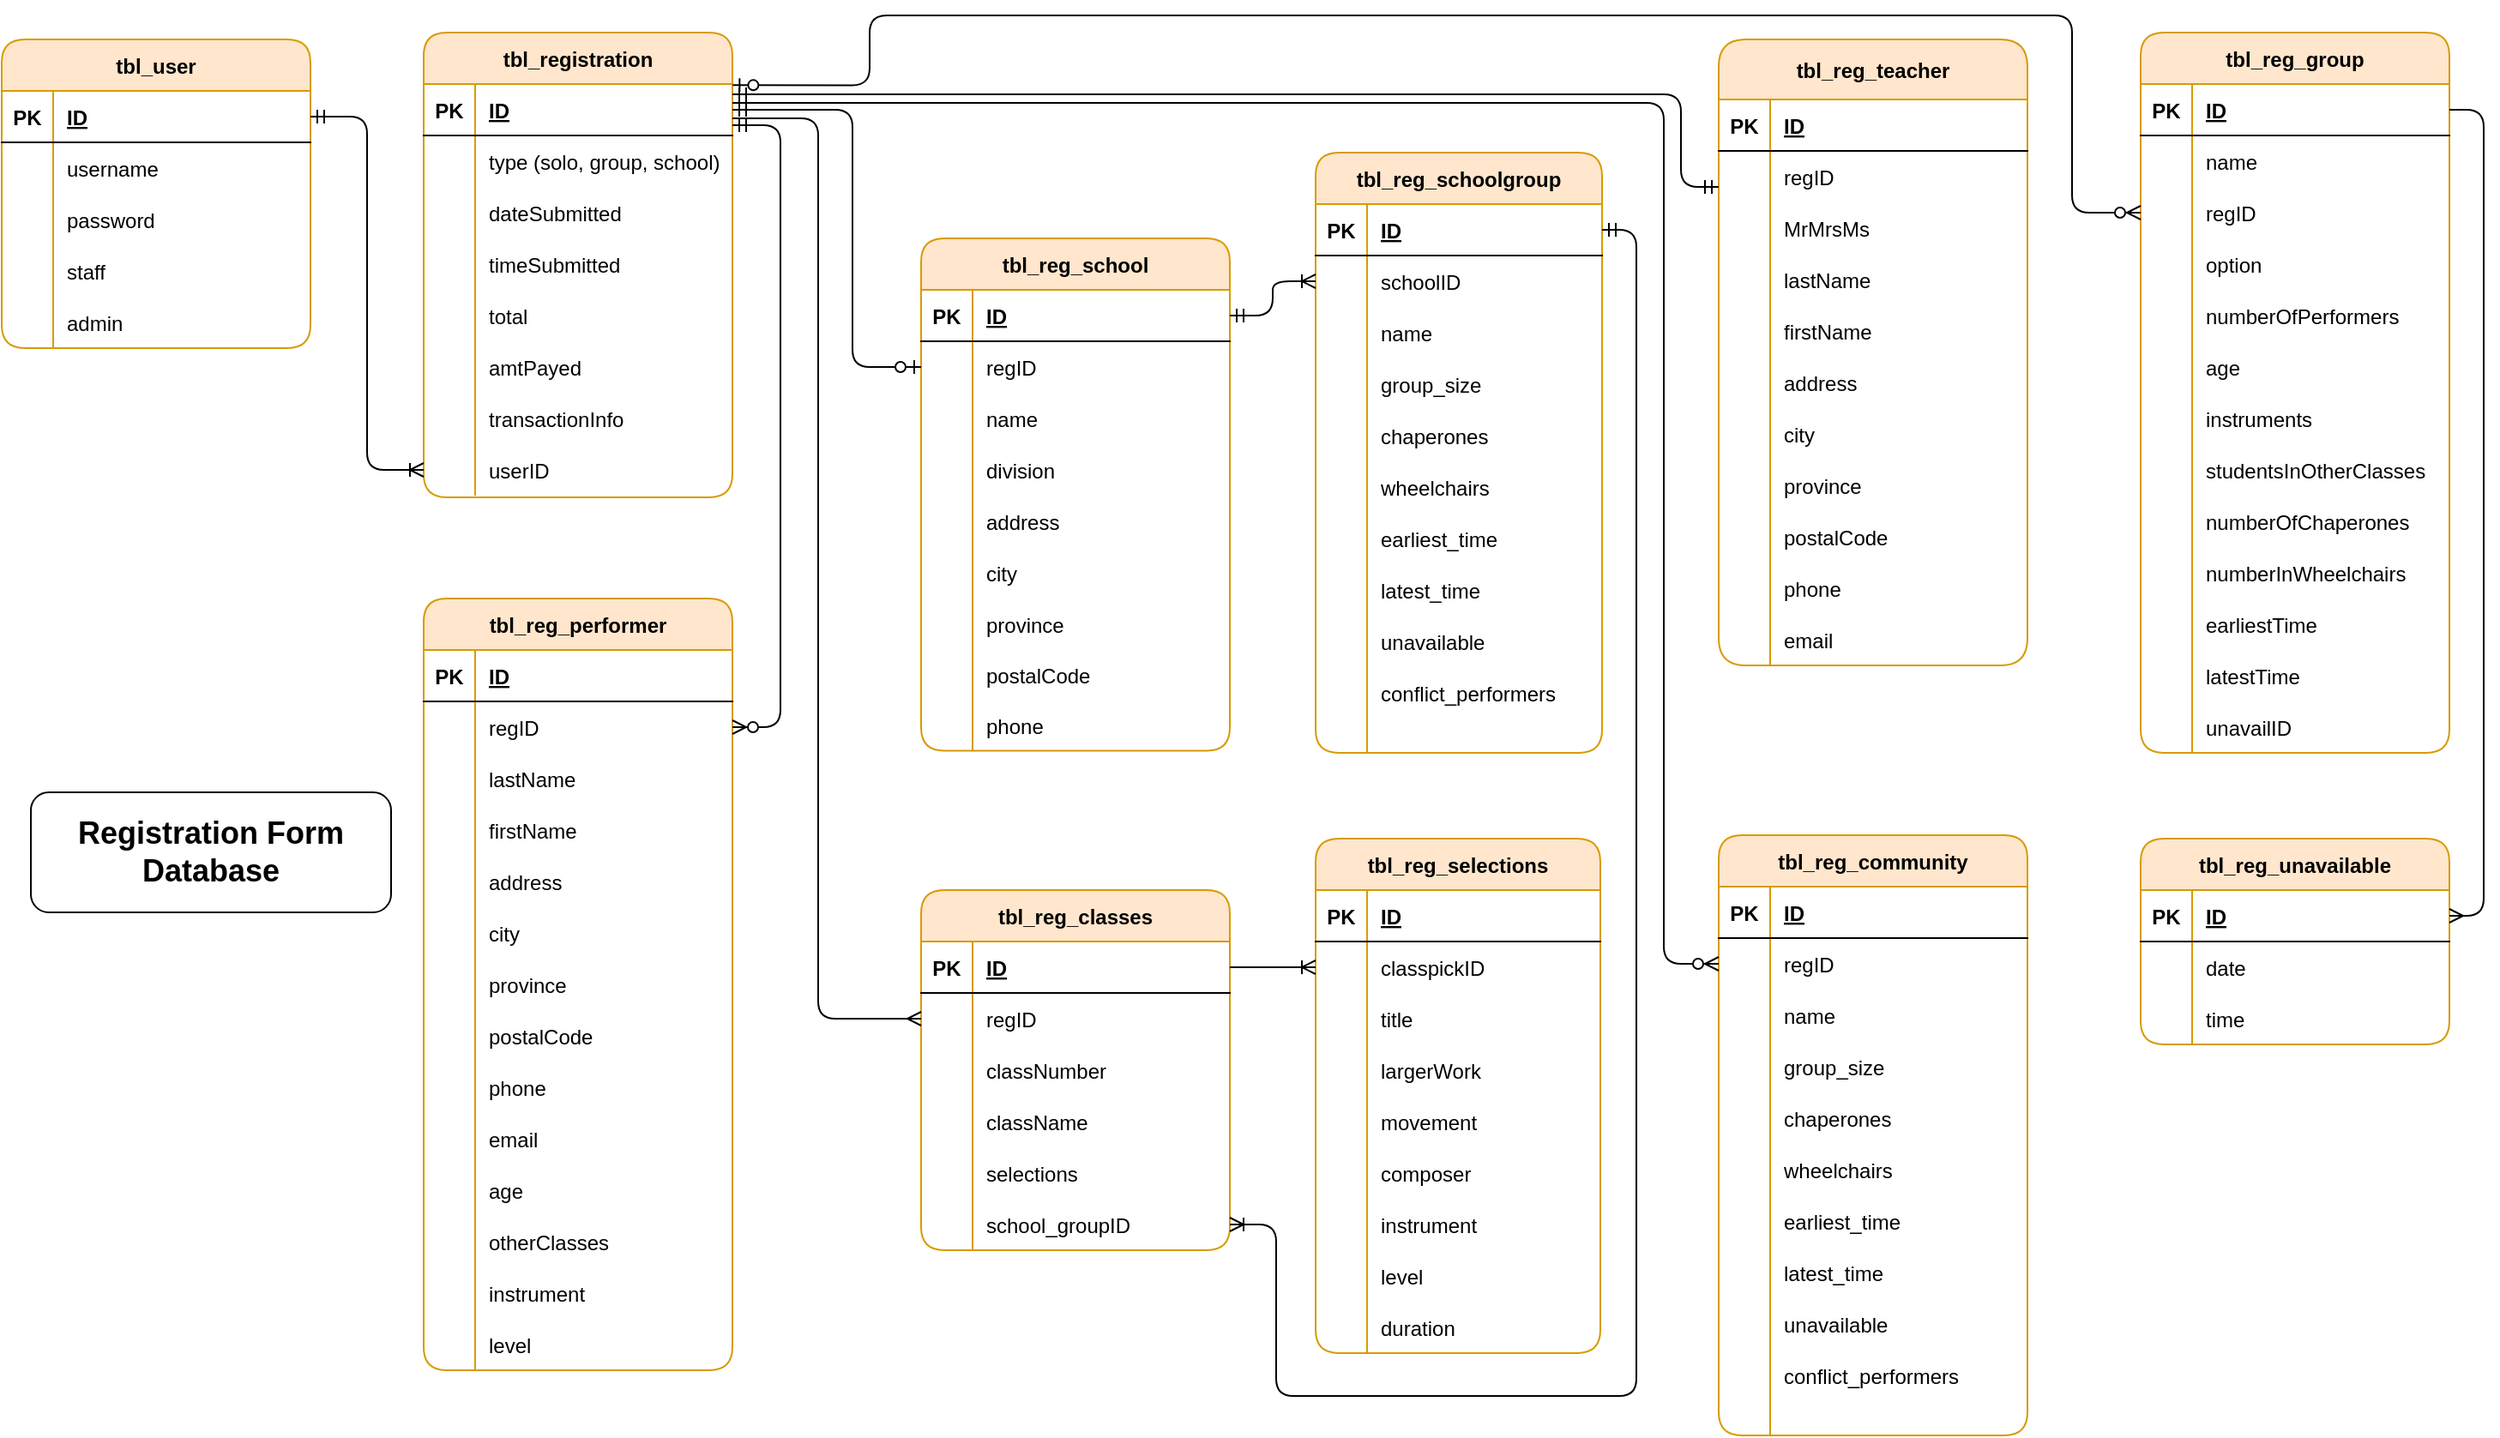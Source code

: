<mxfile version="20.8.16" type="device" pages="3"><diagram id="U2ptqgZUeCtFM5R2L_1W" name="Page-1"><mxGraphModel dx="872" dy="827" grid="0" gridSize="10" guides="1" tooltips="1" connect="1" arrows="1" fold="1" page="0" pageScale="1" pageWidth="1100" pageHeight="850" math="0" shadow="0"><root><mxCell id="0"/><mxCell id="1" parent="0"/><mxCell id="krenKj2kooGlON48lxzF-1" value="tbl_reg_performer" style="shape=table;startSize=30;container=1;collapsible=1;childLayout=tableLayout;fixedRows=1;rowLines=0;fontStyle=1;align=center;resizeLast=1;fillColor=#ffe6cc;strokeColor=#d79b00;rounded=1;" parent="1" vertex="1"><mxGeometry x="50" y="360" width="180" height="450" as="geometry"/></mxCell><mxCell id="krenKj2kooGlON48lxzF-2" value="" style="shape=partialRectangle;collapsible=0;dropTarget=0;pointerEvents=0;fillColor=none;top=0;left=0;bottom=1;right=0;points=[[0,0.5],[1,0.5]];portConstraint=eastwest;" parent="krenKj2kooGlON48lxzF-1" vertex="1"><mxGeometry y="30" width="180" height="30" as="geometry"/></mxCell><mxCell id="krenKj2kooGlON48lxzF-3" value="PK" style="shape=partialRectangle;connectable=0;fillColor=none;top=0;left=0;bottom=0;right=0;fontStyle=1;overflow=hidden;" parent="krenKj2kooGlON48lxzF-2" vertex="1"><mxGeometry width="30" height="30" as="geometry"><mxRectangle width="30" height="30" as="alternateBounds"/></mxGeometry></mxCell><mxCell id="krenKj2kooGlON48lxzF-4" value="ID" style="shape=partialRectangle;connectable=0;fillColor=none;top=0;left=0;bottom=0;right=0;align=left;spacingLeft=6;fontStyle=5;overflow=hidden;" parent="krenKj2kooGlON48lxzF-2" vertex="1"><mxGeometry x="30" width="150" height="30" as="geometry"><mxRectangle width="150" height="30" as="alternateBounds"/></mxGeometry></mxCell><mxCell id="krenKj2kooGlON48lxzF-5" value="" style="shape=partialRectangle;collapsible=0;dropTarget=0;pointerEvents=0;fillColor=none;top=0;left=0;bottom=0;right=0;points=[[0,0.5],[1,0.5]];portConstraint=eastwest;" parent="krenKj2kooGlON48lxzF-1" vertex="1"><mxGeometry y="60" width="180" height="30" as="geometry"/></mxCell><mxCell id="krenKj2kooGlON48lxzF-6" value="" style="shape=partialRectangle;connectable=0;fillColor=none;top=0;left=0;bottom=0;right=0;editable=1;overflow=hidden;" parent="krenKj2kooGlON48lxzF-5" vertex="1"><mxGeometry width="30" height="30" as="geometry"><mxRectangle width="30" height="30" as="alternateBounds"/></mxGeometry></mxCell><mxCell id="krenKj2kooGlON48lxzF-7" value="regID" style="shape=partialRectangle;connectable=0;fillColor=none;top=0;left=0;bottom=0;right=0;align=left;spacingLeft=6;overflow=hidden;" parent="krenKj2kooGlON48lxzF-5" vertex="1"><mxGeometry x="30" width="150" height="30" as="geometry"><mxRectangle width="150" height="30" as="alternateBounds"/></mxGeometry></mxCell><mxCell id="krenKj2kooGlON48lxzF-219" value="" style="shape=partialRectangle;collapsible=0;dropTarget=0;pointerEvents=0;fillColor=none;top=0;left=0;bottom=0;right=0;points=[[0,0.5],[1,0.5]];portConstraint=eastwest;" parent="krenKj2kooGlON48lxzF-1" vertex="1"><mxGeometry y="90" width="180" height="30" as="geometry"/></mxCell><mxCell id="krenKj2kooGlON48lxzF-220" value="" style="shape=partialRectangle;connectable=0;fillColor=none;top=0;left=0;bottom=0;right=0;editable=1;overflow=hidden;" parent="krenKj2kooGlON48lxzF-219" vertex="1"><mxGeometry width="30" height="30" as="geometry"><mxRectangle width="30" height="30" as="alternateBounds"/></mxGeometry></mxCell><mxCell id="krenKj2kooGlON48lxzF-221" value="lastName" style="shape=partialRectangle;connectable=0;fillColor=none;top=0;left=0;bottom=0;right=0;align=left;spacingLeft=6;overflow=hidden;" parent="krenKj2kooGlON48lxzF-219" vertex="1"><mxGeometry x="30" width="150" height="30" as="geometry"><mxRectangle width="150" height="30" as="alternateBounds"/></mxGeometry></mxCell><mxCell id="krenKj2kooGlON48lxzF-8" value="" style="shape=partialRectangle;collapsible=0;dropTarget=0;pointerEvents=0;fillColor=none;top=0;left=0;bottom=0;right=0;points=[[0,0.5],[1,0.5]];portConstraint=eastwest;" parent="krenKj2kooGlON48lxzF-1" vertex="1"><mxGeometry y="120" width="180" height="30" as="geometry"/></mxCell><mxCell id="krenKj2kooGlON48lxzF-9" value="" style="shape=partialRectangle;connectable=0;fillColor=none;top=0;left=0;bottom=0;right=0;editable=1;overflow=hidden;" parent="krenKj2kooGlON48lxzF-8" vertex="1"><mxGeometry width="30" height="30" as="geometry"><mxRectangle width="30" height="30" as="alternateBounds"/></mxGeometry></mxCell><mxCell id="krenKj2kooGlON48lxzF-10" value="firstName" style="shape=partialRectangle;connectable=0;fillColor=none;top=0;left=0;bottom=0;right=0;align=left;spacingLeft=6;overflow=hidden;" parent="krenKj2kooGlON48lxzF-8" vertex="1"><mxGeometry x="30" width="150" height="30" as="geometry"><mxRectangle width="150" height="30" as="alternateBounds"/></mxGeometry></mxCell><mxCell id="krenKj2kooGlON48lxzF-11" value="" style="shape=partialRectangle;collapsible=0;dropTarget=0;pointerEvents=0;fillColor=none;top=0;left=0;bottom=0;right=0;points=[[0,0.5],[1,0.5]];portConstraint=eastwest;" parent="krenKj2kooGlON48lxzF-1" vertex="1"><mxGeometry y="150" width="180" height="30" as="geometry"/></mxCell><mxCell id="krenKj2kooGlON48lxzF-12" value="" style="shape=partialRectangle;connectable=0;fillColor=none;top=0;left=0;bottom=0;right=0;editable=1;overflow=hidden;" parent="krenKj2kooGlON48lxzF-11" vertex="1"><mxGeometry width="30" height="30" as="geometry"><mxRectangle width="30" height="30" as="alternateBounds"/></mxGeometry></mxCell><mxCell id="krenKj2kooGlON48lxzF-13" value="address" style="shape=partialRectangle;connectable=0;fillColor=none;top=0;left=0;bottom=0;right=0;align=left;spacingLeft=6;overflow=hidden;" parent="krenKj2kooGlON48lxzF-11" vertex="1"><mxGeometry x="30" width="150" height="30" as="geometry"><mxRectangle width="150" height="30" as="alternateBounds"/></mxGeometry></mxCell><mxCell id="krenKj2kooGlON48lxzF-14" value="" style="shape=partialRectangle;collapsible=0;dropTarget=0;pointerEvents=0;fillColor=none;top=0;left=0;bottom=0;right=0;points=[[0,0.5],[1,0.5]];portConstraint=eastwest;" parent="krenKj2kooGlON48lxzF-1" vertex="1"><mxGeometry y="180" width="180" height="30" as="geometry"/></mxCell><mxCell id="krenKj2kooGlON48lxzF-15" value="" style="shape=partialRectangle;connectable=0;fillColor=none;top=0;left=0;bottom=0;right=0;editable=1;overflow=hidden;" parent="krenKj2kooGlON48lxzF-14" vertex="1"><mxGeometry width="30" height="30" as="geometry"><mxRectangle width="30" height="30" as="alternateBounds"/></mxGeometry></mxCell><mxCell id="krenKj2kooGlON48lxzF-16" value="city" style="shape=partialRectangle;connectable=0;fillColor=none;top=0;left=0;bottom=0;right=0;align=left;spacingLeft=6;overflow=hidden;" parent="krenKj2kooGlON48lxzF-14" vertex="1"><mxGeometry x="30" width="150" height="30" as="geometry"><mxRectangle width="150" height="30" as="alternateBounds"/></mxGeometry></mxCell><mxCell id="krenKj2kooGlON48lxzF-17" value="" style="shape=partialRectangle;collapsible=0;dropTarget=0;pointerEvents=0;fillColor=none;top=0;left=0;bottom=0;right=0;points=[[0,0.5],[1,0.5]];portConstraint=eastwest;" parent="krenKj2kooGlON48lxzF-1" vertex="1"><mxGeometry y="210" width="180" height="30" as="geometry"/></mxCell><mxCell id="krenKj2kooGlON48lxzF-18" value="" style="shape=partialRectangle;connectable=0;fillColor=none;top=0;left=0;bottom=0;right=0;editable=1;overflow=hidden;" parent="krenKj2kooGlON48lxzF-17" vertex="1"><mxGeometry width="30" height="30" as="geometry"><mxRectangle width="30" height="30" as="alternateBounds"/></mxGeometry></mxCell><mxCell id="krenKj2kooGlON48lxzF-19" value="province" style="shape=partialRectangle;connectable=0;fillColor=none;top=0;left=0;bottom=0;right=0;align=left;spacingLeft=6;overflow=hidden;" parent="krenKj2kooGlON48lxzF-17" vertex="1"><mxGeometry x="30" width="150" height="30" as="geometry"><mxRectangle width="150" height="30" as="alternateBounds"/></mxGeometry></mxCell><mxCell id="krenKj2kooGlON48lxzF-20" value="" style="shape=partialRectangle;collapsible=0;dropTarget=0;pointerEvents=0;fillColor=none;top=0;left=0;bottom=0;right=0;points=[[0,0.5],[1,0.5]];portConstraint=eastwest;" parent="krenKj2kooGlON48lxzF-1" vertex="1"><mxGeometry y="240" width="180" height="30" as="geometry"/></mxCell><mxCell id="krenKj2kooGlON48lxzF-21" value="" style="shape=partialRectangle;connectable=0;fillColor=none;top=0;left=0;bottom=0;right=0;editable=1;overflow=hidden;" parent="krenKj2kooGlON48lxzF-20" vertex="1"><mxGeometry width="30" height="30" as="geometry"><mxRectangle width="30" height="30" as="alternateBounds"/></mxGeometry></mxCell><mxCell id="krenKj2kooGlON48lxzF-22" value="postalCode" style="shape=partialRectangle;connectable=0;fillColor=none;top=0;left=0;bottom=0;right=0;align=left;spacingLeft=6;overflow=hidden;" parent="krenKj2kooGlON48lxzF-20" vertex="1"><mxGeometry x="30" width="150" height="30" as="geometry"><mxRectangle width="150" height="30" as="alternateBounds"/></mxGeometry></mxCell><mxCell id="krenKj2kooGlON48lxzF-23" value="" style="shape=partialRectangle;collapsible=0;dropTarget=0;pointerEvents=0;fillColor=none;top=0;left=0;bottom=0;right=0;points=[[0,0.5],[1,0.5]];portConstraint=eastwest;" parent="krenKj2kooGlON48lxzF-1" vertex="1"><mxGeometry y="270" width="180" height="30" as="geometry"/></mxCell><mxCell id="krenKj2kooGlON48lxzF-24" value="" style="shape=partialRectangle;connectable=0;fillColor=none;top=0;left=0;bottom=0;right=0;editable=1;overflow=hidden;" parent="krenKj2kooGlON48lxzF-23" vertex="1"><mxGeometry width="30" height="30" as="geometry"><mxRectangle width="30" height="30" as="alternateBounds"/></mxGeometry></mxCell><mxCell id="krenKj2kooGlON48lxzF-25" value="phone" style="shape=partialRectangle;connectable=0;fillColor=none;top=0;left=0;bottom=0;right=0;align=left;spacingLeft=6;overflow=hidden;" parent="krenKj2kooGlON48lxzF-23" vertex="1"><mxGeometry x="30" width="150" height="30" as="geometry"><mxRectangle width="150" height="30" as="alternateBounds"/></mxGeometry></mxCell><mxCell id="krenKj2kooGlON48lxzF-26" value="" style="shape=partialRectangle;collapsible=0;dropTarget=0;pointerEvents=0;fillColor=none;top=0;left=0;bottom=0;right=0;points=[[0,0.5],[1,0.5]];portConstraint=eastwest;" parent="krenKj2kooGlON48lxzF-1" vertex="1"><mxGeometry y="300" width="180" height="30" as="geometry"/></mxCell><mxCell id="krenKj2kooGlON48lxzF-27" value="" style="shape=partialRectangle;connectable=0;fillColor=none;top=0;left=0;bottom=0;right=0;editable=1;overflow=hidden;" parent="krenKj2kooGlON48lxzF-26" vertex="1"><mxGeometry width="30" height="30" as="geometry"><mxRectangle width="30" height="30" as="alternateBounds"/></mxGeometry></mxCell><mxCell id="krenKj2kooGlON48lxzF-28" value="email" style="shape=partialRectangle;connectable=0;fillColor=none;top=0;left=0;bottom=0;right=0;align=left;spacingLeft=6;overflow=hidden;" parent="krenKj2kooGlON48lxzF-26" vertex="1"><mxGeometry x="30" width="150" height="30" as="geometry"><mxRectangle width="150" height="30" as="alternateBounds"/></mxGeometry></mxCell><mxCell id="krenKj2kooGlON48lxzF-29" value="" style="shape=partialRectangle;collapsible=0;dropTarget=0;pointerEvents=0;fillColor=none;top=0;left=0;bottom=0;right=0;points=[[0,0.5],[1,0.5]];portConstraint=eastwest;" parent="krenKj2kooGlON48lxzF-1" vertex="1"><mxGeometry y="330" width="180" height="30" as="geometry"/></mxCell><mxCell id="krenKj2kooGlON48lxzF-30" value="" style="shape=partialRectangle;connectable=0;fillColor=none;top=0;left=0;bottom=0;right=0;editable=1;overflow=hidden;" parent="krenKj2kooGlON48lxzF-29" vertex="1"><mxGeometry width="30" height="30" as="geometry"><mxRectangle width="30" height="30" as="alternateBounds"/></mxGeometry></mxCell><mxCell id="krenKj2kooGlON48lxzF-31" value="age" style="shape=partialRectangle;connectable=0;fillColor=none;top=0;left=0;bottom=0;right=0;align=left;spacingLeft=6;overflow=hidden;" parent="krenKj2kooGlON48lxzF-29" vertex="1"><mxGeometry x="30" width="150" height="30" as="geometry"><mxRectangle width="150" height="30" as="alternateBounds"/></mxGeometry></mxCell><mxCell id="krenKj2kooGlON48lxzF-32" value="" style="shape=partialRectangle;collapsible=0;dropTarget=0;pointerEvents=0;fillColor=none;top=0;left=0;bottom=0;right=0;points=[[0,0.5],[1,0.5]];portConstraint=eastwest;" parent="krenKj2kooGlON48lxzF-1" vertex="1"><mxGeometry y="360" width="180" height="30" as="geometry"/></mxCell><mxCell id="krenKj2kooGlON48lxzF-33" value="" style="shape=partialRectangle;connectable=0;fillColor=none;top=0;left=0;bottom=0;right=0;editable=1;overflow=hidden;" parent="krenKj2kooGlON48lxzF-32" vertex="1"><mxGeometry width="30" height="30" as="geometry"><mxRectangle width="30" height="30" as="alternateBounds"/></mxGeometry></mxCell><mxCell id="krenKj2kooGlON48lxzF-34" value="otherClasses" style="shape=partialRectangle;connectable=0;fillColor=none;top=0;left=0;bottom=0;right=0;align=left;spacingLeft=6;overflow=hidden;" parent="krenKj2kooGlON48lxzF-32" vertex="1"><mxGeometry x="30" width="150" height="30" as="geometry"><mxRectangle width="150" height="30" as="alternateBounds"/></mxGeometry></mxCell><mxCell id="krenKj2kooGlON48lxzF-35" value="" style="shape=partialRectangle;collapsible=0;dropTarget=0;pointerEvents=0;fillColor=none;top=0;left=0;bottom=0;right=0;points=[[0,0.5],[1,0.5]];portConstraint=eastwest;" parent="krenKj2kooGlON48lxzF-1" vertex="1"><mxGeometry y="390" width="180" height="30" as="geometry"/></mxCell><mxCell id="krenKj2kooGlON48lxzF-36" value="" style="shape=partialRectangle;connectable=0;fillColor=none;top=0;left=0;bottom=0;right=0;editable=1;overflow=hidden;" parent="krenKj2kooGlON48lxzF-35" vertex="1"><mxGeometry width="30" height="30" as="geometry"><mxRectangle width="30" height="30" as="alternateBounds"/></mxGeometry></mxCell><mxCell id="krenKj2kooGlON48lxzF-37" value="instrument" style="shape=partialRectangle;connectable=0;fillColor=none;top=0;left=0;bottom=0;right=0;align=left;spacingLeft=6;overflow=hidden;" parent="krenKj2kooGlON48lxzF-35" vertex="1"><mxGeometry x="30" width="150" height="30" as="geometry"><mxRectangle width="150" height="30" as="alternateBounds"/></mxGeometry></mxCell><mxCell id="krenKj2kooGlON48lxzF-38" value="" style="shape=partialRectangle;collapsible=0;dropTarget=0;pointerEvents=0;fillColor=none;top=0;left=0;bottom=0;right=0;points=[[0,0.5],[1,0.5]];portConstraint=eastwest;" parent="krenKj2kooGlON48lxzF-1" vertex="1"><mxGeometry y="420" width="180" height="30" as="geometry"/></mxCell><mxCell id="krenKj2kooGlON48lxzF-39" value="" style="shape=partialRectangle;connectable=0;fillColor=none;top=0;left=0;bottom=0;right=0;editable=1;overflow=hidden;" parent="krenKj2kooGlON48lxzF-38" vertex="1"><mxGeometry width="30" height="30" as="geometry"><mxRectangle width="30" height="30" as="alternateBounds"/></mxGeometry></mxCell><mxCell id="krenKj2kooGlON48lxzF-40" value="level" style="shape=partialRectangle;connectable=0;fillColor=none;top=0;left=0;bottom=0;right=0;align=left;spacingLeft=6;overflow=hidden;" parent="krenKj2kooGlON48lxzF-38" vertex="1"><mxGeometry x="30" width="150" height="30" as="geometry"><mxRectangle width="150" height="30" as="alternateBounds"/></mxGeometry></mxCell><mxCell id="krenKj2kooGlON48lxzF-41" value="tbl_reg_teacher" style="shape=table;startSize=35;container=1;collapsible=1;childLayout=tableLayout;fixedRows=1;rowLines=0;fontStyle=1;align=center;resizeLast=1;fillColor=#ffe6cc;strokeColor=#d79b00;rounded=1;" parent="1" vertex="1"><mxGeometry x="805" y="34" width="180" height="365" as="geometry"/></mxCell><mxCell id="krenKj2kooGlON48lxzF-42" value="" style="shape=partialRectangle;collapsible=0;dropTarget=0;pointerEvents=0;fillColor=none;top=0;left=0;bottom=1;right=0;points=[[0,0.5],[1,0.5]];portConstraint=eastwest;" parent="krenKj2kooGlON48lxzF-41" vertex="1"><mxGeometry y="35" width="180" height="30" as="geometry"/></mxCell><mxCell id="krenKj2kooGlON48lxzF-43" value="PK" style="shape=partialRectangle;connectable=0;fillColor=none;top=0;left=0;bottom=0;right=0;fontStyle=1;overflow=hidden;" parent="krenKj2kooGlON48lxzF-42" vertex="1"><mxGeometry width="30" height="30" as="geometry"><mxRectangle width="30" height="30" as="alternateBounds"/></mxGeometry></mxCell><mxCell id="krenKj2kooGlON48lxzF-44" value="ID" style="shape=partialRectangle;connectable=0;fillColor=none;top=0;left=0;bottom=0;right=0;align=left;spacingLeft=6;fontStyle=5;overflow=hidden;" parent="krenKj2kooGlON48lxzF-42" vertex="1"><mxGeometry x="30" width="150" height="30" as="geometry"><mxRectangle width="150" height="30" as="alternateBounds"/></mxGeometry></mxCell><mxCell id="krenKj2kooGlON48lxzF-45" value="" style="shape=partialRectangle;collapsible=0;dropTarget=0;pointerEvents=0;fillColor=none;top=0;left=0;bottom=0;right=0;points=[[0,0.5],[1,0.5]];portConstraint=eastwest;" parent="krenKj2kooGlON48lxzF-41" vertex="1"><mxGeometry y="65" width="180" height="30" as="geometry"/></mxCell><mxCell id="krenKj2kooGlON48lxzF-46" value="" style="shape=partialRectangle;connectable=0;fillColor=none;top=0;left=0;bottom=0;right=0;editable=1;overflow=hidden;" parent="krenKj2kooGlON48lxzF-45" vertex="1"><mxGeometry width="30" height="30" as="geometry"><mxRectangle width="30" height="30" as="alternateBounds"/></mxGeometry></mxCell><mxCell id="krenKj2kooGlON48lxzF-47" value="regID" style="shape=partialRectangle;connectable=0;fillColor=none;top=0;left=0;bottom=0;right=0;align=left;spacingLeft=6;overflow=hidden;" parent="krenKj2kooGlON48lxzF-45" vertex="1"><mxGeometry x="30" width="150" height="30" as="geometry"><mxRectangle width="150" height="30" as="alternateBounds"/></mxGeometry></mxCell><mxCell id="krenKj2kooGlON48lxzF-143" value="" style="shape=partialRectangle;collapsible=0;dropTarget=0;pointerEvents=0;fillColor=none;top=0;left=0;bottom=0;right=0;points=[[0,0.5],[1,0.5]];portConstraint=eastwest;" parent="krenKj2kooGlON48lxzF-41" vertex="1"><mxGeometry y="95" width="180" height="30" as="geometry"/></mxCell><mxCell id="krenKj2kooGlON48lxzF-144" value="" style="shape=partialRectangle;connectable=0;fillColor=none;top=0;left=0;bottom=0;right=0;editable=1;overflow=hidden;" parent="krenKj2kooGlON48lxzF-143" vertex="1"><mxGeometry width="30" height="30" as="geometry"><mxRectangle width="30" height="30" as="alternateBounds"/></mxGeometry></mxCell><mxCell id="krenKj2kooGlON48lxzF-145" value="MrMrsMs" style="shape=partialRectangle;connectable=0;fillColor=none;top=0;left=0;bottom=0;right=0;align=left;spacingLeft=6;overflow=hidden;" parent="krenKj2kooGlON48lxzF-143" vertex="1"><mxGeometry x="30" width="150" height="30" as="geometry"><mxRectangle width="150" height="30" as="alternateBounds"/></mxGeometry></mxCell><mxCell id="krenKj2kooGlON48lxzF-181" value="" style="shape=partialRectangle;collapsible=0;dropTarget=0;pointerEvents=0;fillColor=none;top=0;left=0;bottom=0;right=0;points=[[0,0.5],[1,0.5]];portConstraint=eastwest;" parent="krenKj2kooGlON48lxzF-41" vertex="1"><mxGeometry y="125" width="180" height="30" as="geometry"/></mxCell><mxCell id="krenKj2kooGlON48lxzF-182" value="" style="shape=partialRectangle;connectable=0;fillColor=none;top=0;left=0;bottom=0;right=0;editable=1;overflow=hidden;" parent="krenKj2kooGlON48lxzF-181" vertex="1"><mxGeometry width="30" height="30" as="geometry"><mxRectangle width="30" height="30" as="alternateBounds"/></mxGeometry></mxCell><mxCell id="krenKj2kooGlON48lxzF-183" value="lastName" style="shape=partialRectangle;connectable=0;fillColor=none;top=0;left=0;bottom=0;right=0;align=left;spacingLeft=6;overflow=hidden;" parent="krenKj2kooGlON48lxzF-181" vertex="1"><mxGeometry x="30" width="150" height="30" as="geometry"><mxRectangle width="150" height="30" as="alternateBounds"/></mxGeometry></mxCell><mxCell id="krenKj2kooGlON48lxzF-48" value="" style="shape=partialRectangle;collapsible=0;dropTarget=0;pointerEvents=0;fillColor=none;top=0;left=0;bottom=0;right=0;points=[[0,0.5],[1,0.5]];portConstraint=eastwest;" parent="krenKj2kooGlON48lxzF-41" vertex="1"><mxGeometry y="155" width="180" height="30" as="geometry"/></mxCell><mxCell id="krenKj2kooGlON48lxzF-49" value="" style="shape=partialRectangle;connectable=0;fillColor=none;top=0;left=0;bottom=0;right=0;editable=1;overflow=hidden;" parent="krenKj2kooGlON48lxzF-48" vertex="1"><mxGeometry width="30" height="30" as="geometry"><mxRectangle width="30" height="30" as="alternateBounds"/></mxGeometry></mxCell><mxCell id="krenKj2kooGlON48lxzF-50" value="firstName" style="shape=partialRectangle;connectable=0;fillColor=none;top=0;left=0;bottom=0;right=0;align=left;spacingLeft=6;overflow=hidden;" parent="krenKj2kooGlON48lxzF-48" vertex="1"><mxGeometry x="30" width="150" height="30" as="geometry"><mxRectangle width="150" height="30" as="alternateBounds"/></mxGeometry></mxCell><mxCell id="krenKj2kooGlON48lxzF-51" value="" style="shape=partialRectangle;collapsible=0;dropTarget=0;pointerEvents=0;fillColor=none;top=0;left=0;bottom=0;right=0;points=[[0,0.5],[1,0.5]];portConstraint=eastwest;" parent="krenKj2kooGlON48lxzF-41" vertex="1"><mxGeometry y="185" width="180" height="30" as="geometry"/></mxCell><mxCell id="krenKj2kooGlON48lxzF-52" value="" style="shape=partialRectangle;connectable=0;fillColor=none;top=0;left=0;bottom=0;right=0;editable=1;overflow=hidden;" parent="krenKj2kooGlON48lxzF-51" vertex="1"><mxGeometry width="30" height="30" as="geometry"><mxRectangle width="30" height="30" as="alternateBounds"/></mxGeometry></mxCell><mxCell id="krenKj2kooGlON48lxzF-53" value="address" style="shape=partialRectangle;connectable=0;fillColor=none;top=0;left=0;bottom=0;right=0;align=left;spacingLeft=6;overflow=hidden;" parent="krenKj2kooGlON48lxzF-51" vertex="1"><mxGeometry x="30" width="150" height="30" as="geometry"><mxRectangle width="150" height="30" as="alternateBounds"/></mxGeometry></mxCell><mxCell id="krenKj2kooGlON48lxzF-62" value="" style="shape=partialRectangle;collapsible=0;dropTarget=0;pointerEvents=0;fillColor=none;top=0;left=0;bottom=0;right=0;points=[[0,0.5],[1,0.5]];portConstraint=eastwest;" parent="krenKj2kooGlON48lxzF-41" vertex="1"><mxGeometry y="215" width="180" height="30" as="geometry"/></mxCell><mxCell id="krenKj2kooGlON48lxzF-63" value="" style="shape=partialRectangle;connectable=0;fillColor=none;top=0;left=0;bottom=0;right=0;editable=1;overflow=hidden;" parent="krenKj2kooGlON48lxzF-62" vertex="1"><mxGeometry width="30" height="30" as="geometry"><mxRectangle width="30" height="30" as="alternateBounds"/></mxGeometry></mxCell><mxCell id="krenKj2kooGlON48lxzF-64" value="city" style="shape=partialRectangle;connectable=0;fillColor=none;top=0;left=0;bottom=0;right=0;align=left;spacingLeft=6;overflow=hidden;" parent="krenKj2kooGlON48lxzF-62" vertex="1"><mxGeometry x="30" width="150" height="30" as="geometry"><mxRectangle width="150" height="30" as="alternateBounds"/></mxGeometry></mxCell><mxCell id="krenKj2kooGlON48lxzF-65" value="" style="shape=partialRectangle;collapsible=0;dropTarget=0;pointerEvents=0;fillColor=none;top=0;left=0;bottom=0;right=0;points=[[0,0.5],[1,0.5]];portConstraint=eastwest;" parent="krenKj2kooGlON48lxzF-41" vertex="1"><mxGeometry y="245" width="180" height="30" as="geometry"/></mxCell><mxCell id="krenKj2kooGlON48lxzF-66" value="" style="shape=partialRectangle;connectable=0;fillColor=none;top=0;left=0;bottom=0;right=0;editable=1;overflow=hidden;" parent="krenKj2kooGlON48lxzF-65" vertex="1"><mxGeometry width="30" height="30" as="geometry"><mxRectangle width="30" height="30" as="alternateBounds"/></mxGeometry></mxCell><mxCell id="krenKj2kooGlON48lxzF-67" value="province" style="shape=partialRectangle;connectable=0;fillColor=none;top=0;left=0;bottom=0;right=0;align=left;spacingLeft=6;overflow=hidden;" parent="krenKj2kooGlON48lxzF-65" vertex="1"><mxGeometry x="30" width="150" height="30" as="geometry"><mxRectangle width="150" height="30" as="alternateBounds"/></mxGeometry></mxCell><mxCell id="krenKj2kooGlON48lxzF-68" value="" style="shape=partialRectangle;collapsible=0;dropTarget=0;pointerEvents=0;fillColor=none;top=0;left=0;bottom=0;right=0;points=[[0,0.5],[1,0.5]];portConstraint=eastwest;" parent="krenKj2kooGlON48lxzF-41" vertex="1"><mxGeometry y="275" width="180" height="30" as="geometry"/></mxCell><mxCell id="krenKj2kooGlON48lxzF-69" value="" style="shape=partialRectangle;connectable=0;fillColor=none;top=0;left=0;bottom=0;right=0;editable=1;overflow=hidden;" parent="krenKj2kooGlON48lxzF-68" vertex="1"><mxGeometry width="30" height="30" as="geometry"><mxRectangle width="30" height="30" as="alternateBounds"/></mxGeometry></mxCell><mxCell id="krenKj2kooGlON48lxzF-70" value="postalCode" style="shape=partialRectangle;connectable=0;fillColor=none;top=0;left=0;bottom=0;right=0;align=left;spacingLeft=6;overflow=hidden;" parent="krenKj2kooGlON48lxzF-68" vertex="1"><mxGeometry x="30" width="150" height="30" as="geometry"><mxRectangle width="150" height="30" as="alternateBounds"/></mxGeometry></mxCell><mxCell id="krenKj2kooGlON48lxzF-71" value="" style="shape=partialRectangle;collapsible=0;dropTarget=0;pointerEvents=0;fillColor=none;top=0;left=0;bottom=0;right=0;points=[[0,0.5],[1,0.5]];portConstraint=eastwest;" parent="krenKj2kooGlON48lxzF-41" vertex="1"><mxGeometry y="305" width="180" height="30" as="geometry"/></mxCell><mxCell id="krenKj2kooGlON48lxzF-72" value="" style="shape=partialRectangle;connectable=0;fillColor=none;top=0;left=0;bottom=0;right=0;editable=1;overflow=hidden;" parent="krenKj2kooGlON48lxzF-71" vertex="1"><mxGeometry width="30" height="30" as="geometry"><mxRectangle width="30" height="30" as="alternateBounds"/></mxGeometry></mxCell><mxCell id="krenKj2kooGlON48lxzF-73" value="phone" style="shape=partialRectangle;connectable=0;fillColor=none;top=0;left=0;bottom=0;right=0;align=left;spacingLeft=6;overflow=hidden;" parent="krenKj2kooGlON48lxzF-71" vertex="1"><mxGeometry x="30" width="150" height="30" as="geometry"><mxRectangle width="150" height="30" as="alternateBounds"/></mxGeometry></mxCell><mxCell id="krenKj2kooGlON48lxzF-74" value="" style="shape=partialRectangle;collapsible=0;dropTarget=0;pointerEvents=0;fillColor=none;top=0;left=0;bottom=0;right=0;points=[[0,0.5],[1,0.5]];portConstraint=eastwest;" parent="krenKj2kooGlON48lxzF-41" vertex="1"><mxGeometry y="335" width="180" height="30" as="geometry"/></mxCell><mxCell id="krenKj2kooGlON48lxzF-75" value="" style="shape=partialRectangle;connectable=0;fillColor=none;top=0;left=0;bottom=0;right=0;editable=1;overflow=hidden;" parent="krenKj2kooGlON48lxzF-74" vertex="1"><mxGeometry width="30" height="30" as="geometry"><mxRectangle width="30" height="30" as="alternateBounds"/></mxGeometry></mxCell><mxCell id="krenKj2kooGlON48lxzF-76" value="email" style="shape=partialRectangle;connectable=0;fillColor=none;top=0;left=0;bottom=0;right=0;align=left;spacingLeft=6;overflow=hidden;" parent="krenKj2kooGlON48lxzF-74" vertex="1"><mxGeometry x="30" width="150" height="30" as="geometry"><mxRectangle width="150" height="30" as="alternateBounds"/></mxGeometry></mxCell><mxCell id="krenKj2kooGlON48lxzF-77" value="tbl_reg_group" style="shape=table;startSize=30;container=1;collapsible=1;childLayout=tableLayout;fixedRows=1;rowLines=0;fontStyle=1;align=center;resizeLast=1;fillColor=#ffe6cc;strokeColor=#d79b00;rounded=1;" parent="1" vertex="1"><mxGeometry x="1051" y="30" width="180" height="420" as="geometry"/></mxCell><mxCell id="krenKj2kooGlON48lxzF-78" value="" style="shape=partialRectangle;collapsible=0;dropTarget=0;pointerEvents=0;fillColor=none;top=0;left=0;bottom=1;right=0;points=[[0,0.5],[1,0.5]];portConstraint=eastwest;" parent="krenKj2kooGlON48lxzF-77" vertex="1"><mxGeometry y="30" width="180" height="30" as="geometry"/></mxCell><mxCell id="krenKj2kooGlON48lxzF-79" value="PK" style="shape=partialRectangle;connectable=0;fillColor=none;top=0;left=0;bottom=0;right=0;fontStyle=1;overflow=hidden;" parent="krenKj2kooGlON48lxzF-78" vertex="1"><mxGeometry width="30" height="30" as="geometry"><mxRectangle width="30" height="30" as="alternateBounds"/></mxGeometry></mxCell><mxCell id="krenKj2kooGlON48lxzF-80" value="ID" style="shape=partialRectangle;connectable=0;fillColor=none;top=0;left=0;bottom=0;right=0;align=left;spacingLeft=6;fontStyle=5;overflow=hidden;" parent="krenKj2kooGlON48lxzF-78" vertex="1"><mxGeometry x="30" width="150" height="30" as="geometry"><mxRectangle width="150" height="30" as="alternateBounds"/></mxGeometry></mxCell><mxCell id="krenKj2kooGlON48lxzF-214" value="" style="shape=partialRectangle;collapsible=0;dropTarget=0;pointerEvents=0;fillColor=none;top=0;left=0;bottom=0;right=0;points=[[0,0.5],[1,0.5]];portConstraint=eastwest;" parent="krenKj2kooGlON48lxzF-77" vertex="1"><mxGeometry y="60" width="180" height="30" as="geometry"/></mxCell><mxCell id="krenKj2kooGlON48lxzF-215" value="" style="shape=partialRectangle;connectable=0;fillColor=none;top=0;left=0;bottom=0;right=0;editable=1;overflow=hidden;" parent="krenKj2kooGlON48lxzF-214" vertex="1"><mxGeometry width="30" height="30" as="geometry"><mxRectangle width="30" height="30" as="alternateBounds"/></mxGeometry></mxCell><mxCell id="krenKj2kooGlON48lxzF-216" value="name" style="shape=partialRectangle;connectable=0;fillColor=none;top=0;left=0;bottom=0;right=0;align=left;spacingLeft=6;overflow=hidden;" parent="krenKj2kooGlON48lxzF-214" vertex="1"><mxGeometry x="30" width="150" height="30" as="geometry"><mxRectangle width="150" height="30" as="alternateBounds"/></mxGeometry></mxCell><mxCell id="krenKj2kooGlON48lxzF-81" value="" style="shape=partialRectangle;collapsible=0;dropTarget=0;pointerEvents=0;fillColor=none;top=0;left=0;bottom=0;right=0;points=[[0,0.5],[1,0.5]];portConstraint=eastwest;" parent="krenKj2kooGlON48lxzF-77" vertex="1"><mxGeometry y="90" width="180" height="30" as="geometry"/></mxCell><mxCell id="krenKj2kooGlON48lxzF-82" value="" style="shape=partialRectangle;connectable=0;fillColor=none;top=0;left=0;bottom=0;right=0;editable=1;overflow=hidden;" parent="krenKj2kooGlON48lxzF-81" vertex="1"><mxGeometry width="30" height="30" as="geometry"><mxRectangle width="30" height="30" as="alternateBounds"/></mxGeometry></mxCell><mxCell id="krenKj2kooGlON48lxzF-83" value="regID" style="shape=partialRectangle;connectable=0;fillColor=none;top=0;left=0;bottom=0;right=0;align=left;spacingLeft=6;overflow=hidden;" parent="krenKj2kooGlON48lxzF-81" vertex="1"><mxGeometry x="30" width="150" height="30" as="geometry"><mxRectangle width="150" height="30" as="alternateBounds"/></mxGeometry></mxCell><mxCell id="krenKj2kooGlON48lxzF-84" value="" style="shape=partialRectangle;collapsible=0;dropTarget=0;pointerEvents=0;fillColor=none;top=0;left=0;bottom=0;right=0;points=[[0,0.5],[1,0.5]];portConstraint=eastwest;" parent="krenKj2kooGlON48lxzF-77" vertex="1"><mxGeometry y="120" width="180" height="30" as="geometry"/></mxCell><mxCell id="krenKj2kooGlON48lxzF-85" value="" style="shape=partialRectangle;connectable=0;fillColor=none;top=0;left=0;bottom=0;right=0;editable=1;overflow=hidden;" parent="krenKj2kooGlON48lxzF-84" vertex="1"><mxGeometry width="30" height="30" as="geometry"><mxRectangle width="30" height="30" as="alternateBounds"/></mxGeometry></mxCell><mxCell id="krenKj2kooGlON48lxzF-86" value="option" style="shape=partialRectangle;connectable=0;fillColor=none;top=0;left=0;bottom=0;right=0;align=left;spacingLeft=6;overflow=hidden;" parent="krenKj2kooGlON48lxzF-84" vertex="1"><mxGeometry x="30" width="150" height="30" as="geometry"><mxRectangle width="150" height="30" as="alternateBounds"/></mxGeometry></mxCell><mxCell id="krenKj2kooGlON48lxzF-87" value="" style="shape=partialRectangle;collapsible=0;dropTarget=0;pointerEvents=0;fillColor=none;top=0;left=0;bottom=0;right=0;points=[[0,0.5],[1,0.5]];portConstraint=eastwest;" parent="krenKj2kooGlON48lxzF-77" vertex="1"><mxGeometry y="150" width="180" height="30" as="geometry"/></mxCell><mxCell id="krenKj2kooGlON48lxzF-88" value="" style="shape=partialRectangle;connectable=0;fillColor=none;top=0;left=0;bottom=0;right=0;editable=1;overflow=hidden;" parent="krenKj2kooGlON48lxzF-87" vertex="1"><mxGeometry width="30" height="30" as="geometry"><mxRectangle width="30" height="30" as="alternateBounds"/></mxGeometry></mxCell><mxCell id="krenKj2kooGlON48lxzF-89" value="numberOfPerformers" style="shape=partialRectangle;connectable=0;fillColor=none;top=0;left=0;bottom=0;right=0;align=left;spacingLeft=6;overflow=hidden;" parent="krenKj2kooGlON48lxzF-87" vertex="1"><mxGeometry x="30" width="150" height="30" as="geometry"><mxRectangle width="150" height="30" as="alternateBounds"/></mxGeometry></mxCell><mxCell id="krenKj2kooGlON48lxzF-90" value="" style="shape=partialRectangle;collapsible=0;dropTarget=0;pointerEvents=0;fillColor=none;top=0;left=0;bottom=0;right=0;points=[[0,0.5],[1,0.5]];portConstraint=eastwest;" parent="krenKj2kooGlON48lxzF-77" vertex="1"><mxGeometry y="180" width="180" height="30" as="geometry"/></mxCell><mxCell id="krenKj2kooGlON48lxzF-91" value="" style="shape=partialRectangle;connectable=0;fillColor=none;top=0;left=0;bottom=0;right=0;editable=1;overflow=hidden;" parent="krenKj2kooGlON48lxzF-90" vertex="1"><mxGeometry width="30" height="30" as="geometry"><mxRectangle width="30" height="30" as="alternateBounds"/></mxGeometry></mxCell><mxCell id="krenKj2kooGlON48lxzF-92" value="age" style="shape=partialRectangle;connectable=0;fillColor=none;top=0;left=0;bottom=0;right=0;align=left;spacingLeft=6;overflow=hidden;" parent="krenKj2kooGlON48lxzF-90" vertex="1"><mxGeometry x="30" width="150" height="30" as="geometry"><mxRectangle width="150" height="30" as="alternateBounds"/></mxGeometry></mxCell><mxCell id="krenKj2kooGlON48lxzF-93" value="" style="shape=partialRectangle;collapsible=0;dropTarget=0;pointerEvents=0;fillColor=none;top=0;left=0;bottom=0;right=0;points=[[0,0.5],[1,0.5]];portConstraint=eastwest;" parent="krenKj2kooGlON48lxzF-77" vertex="1"><mxGeometry y="210" width="180" height="30" as="geometry"/></mxCell><mxCell id="krenKj2kooGlON48lxzF-94" value="" style="shape=partialRectangle;connectable=0;fillColor=none;top=0;left=0;bottom=0;right=0;editable=1;overflow=hidden;" parent="krenKj2kooGlON48lxzF-93" vertex="1"><mxGeometry width="30" height="30" as="geometry"><mxRectangle width="30" height="30" as="alternateBounds"/></mxGeometry></mxCell><mxCell id="krenKj2kooGlON48lxzF-95" value="instruments" style="shape=partialRectangle;connectable=0;fillColor=none;top=0;left=0;bottom=0;right=0;align=left;spacingLeft=6;overflow=hidden;" parent="krenKj2kooGlON48lxzF-93" vertex="1"><mxGeometry x="30" width="150" height="30" as="geometry"><mxRectangle width="150" height="30" as="alternateBounds"/></mxGeometry></mxCell><mxCell id="krenKj2kooGlON48lxzF-96" value="" style="shape=partialRectangle;collapsible=0;dropTarget=0;pointerEvents=0;fillColor=none;top=0;left=0;bottom=0;right=0;points=[[0,0.5],[1,0.5]];portConstraint=eastwest;" parent="krenKj2kooGlON48lxzF-77" vertex="1"><mxGeometry y="240" width="180" height="30" as="geometry"/></mxCell><mxCell id="krenKj2kooGlON48lxzF-97" value="" style="shape=partialRectangle;connectable=0;fillColor=none;top=0;left=0;bottom=0;right=0;editable=1;overflow=hidden;" parent="krenKj2kooGlON48lxzF-96" vertex="1"><mxGeometry width="30" height="30" as="geometry"><mxRectangle width="30" height="30" as="alternateBounds"/></mxGeometry></mxCell><mxCell id="krenKj2kooGlON48lxzF-98" value="studentsInOtherClasses" style="shape=partialRectangle;connectable=0;fillColor=none;top=0;left=0;bottom=0;right=0;align=left;spacingLeft=6;overflow=hidden;" parent="krenKj2kooGlON48lxzF-96" vertex="1"><mxGeometry x="30" width="150" height="30" as="geometry"><mxRectangle width="150" height="30" as="alternateBounds"/></mxGeometry></mxCell><mxCell id="krenKj2kooGlON48lxzF-99" value="" style="shape=partialRectangle;collapsible=0;dropTarget=0;pointerEvents=0;fillColor=none;top=0;left=0;bottom=0;right=0;points=[[0,0.5],[1,0.5]];portConstraint=eastwest;" parent="krenKj2kooGlON48lxzF-77" vertex="1"><mxGeometry y="270" width="180" height="30" as="geometry"/></mxCell><mxCell id="krenKj2kooGlON48lxzF-100" value="" style="shape=partialRectangle;connectable=0;fillColor=none;top=0;left=0;bottom=0;right=0;editable=1;overflow=hidden;" parent="krenKj2kooGlON48lxzF-99" vertex="1"><mxGeometry width="30" height="30" as="geometry"><mxRectangle width="30" height="30" as="alternateBounds"/></mxGeometry></mxCell><mxCell id="krenKj2kooGlON48lxzF-101" value="numberOfChaperones" style="shape=partialRectangle;connectable=0;fillColor=none;top=0;left=0;bottom=0;right=0;align=left;spacingLeft=6;overflow=hidden;" parent="krenKj2kooGlON48lxzF-99" vertex="1"><mxGeometry x="30" width="150" height="30" as="geometry"><mxRectangle width="150" height="30" as="alternateBounds"/></mxGeometry></mxCell><mxCell id="krenKj2kooGlON48lxzF-102" value="" style="shape=partialRectangle;collapsible=0;dropTarget=0;pointerEvents=0;fillColor=none;top=0;left=0;bottom=0;right=0;points=[[0,0.5],[1,0.5]];portConstraint=eastwest;" parent="krenKj2kooGlON48lxzF-77" vertex="1"><mxGeometry y="300" width="180" height="30" as="geometry"/></mxCell><mxCell id="krenKj2kooGlON48lxzF-103" value="" style="shape=partialRectangle;connectable=0;fillColor=none;top=0;left=0;bottom=0;right=0;editable=1;overflow=hidden;" parent="krenKj2kooGlON48lxzF-102" vertex="1"><mxGeometry width="30" height="30" as="geometry"><mxRectangle width="30" height="30" as="alternateBounds"/></mxGeometry></mxCell><mxCell id="krenKj2kooGlON48lxzF-104" value="numberInWheelchairs" style="shape=partialRectangle;connectable=0;fillColor=none;top=0;left=0;bottom=0;right=0;align=left;spacingLeft=6;overflow=hidden;" parent="krenKj2kooGlON48lxzF-102" vertex="1"><mxGeometry x="30" width="150" height="30" as="geometry"><mxRectangle width="150" height="30" as="alternateBounds"/></mxGeometry></mxCell><mxCell id="krenKj2kooGlON48lxzF-105" value="" style="shape=partialRectangle;collapsible=0;dropTarget=0;pointerEvents=0;fillColor=none;top=0;left=0;bottom=0;right=0;points=[[0,0.5],[1,0.5]];portConstraint=eastwest;" parent="krenKj2kooGlON48lxzF-77" vertex="1"><mxGeometry y="330" width="180" height="30" as="geometry"/></mxCell><mxCell id="krenKj2kooGlON48lxzF-106" value="" style="shape=partialRectangle;connectable=0;fillColor=none;top=0;left=0;bottom=0;right=0;editable=1;overflow=hidden;" parent="krenKj2kooGlON48lxzF-105" vertex="1"><mxGeometry width="30" height="30" as="geometry"><mxRectangle width="30" height="30" as="alternateBounds"/></mxGeometry></mxCell><mxCell id="krenKj2kooGlON48lxzF-107" value="earliestTime" style="shape=partialRectangle;connectable=0;fillColor=none;top=0;left=0;bottom=0;right=0;align=left;spacingLeft=6;overflow=hidden;" parent="krenKj2kooGlON48lxzF-105" vertex="1"><mxGeometry x="30" width="150" height="30" as="geometry"><mxRectangle width="150" height="30" as="alternateBounds"/></mxGeometry></mxCell><mxCell id="krenKj2kooGlON48lxzF-108" value="" style="shape=partialRectangle;collapsible=0;dropTarget=0;pointerEvents=0;fillColor=none;top=0;left=0;bottom=0;right=0;points=[[0,0.5],[1,0.5]];portConstraint=eastwest;" parent="krenKj2kooGlON48lxzF-77" vertex="1"><mxGeometry y="360" width="180" height="30" as="geometry"/></mxCell><mxCell id="krenKj2kooGlON48lxzF-109" value="" style="shape=partialRectangle;connectable=0;fillColor=none;top=0;left=0;bottom=0;right=0;editable=1;overflow=hidden;" parent="krenKj2kooGlON48lxzF-108" vertex="1"><mxGeometry width="30" height="30" as="geometry"><mxRectangle width="30" height="30" as="alternateBounds"/></mxGeometry></mxCell><mxCell id="krenKj2kooGlON48lxzF-110" value="latestTime" style="shape=partialRectangle;connectable=0;fillColor=none;top=0;left=0;bottom=0;right=0;align=left;spacingLeft=6;overflow=hidden;" parent="krenKj2kooGlON48lxzF-108" vertex="1"><mxGeometry x="30" width="150" height="30" as="geometry"><mxRectangle width="150" height="30" as="alternateBounds"/></mxGeometry></mxCell><mxCell id="krenKj2kooGlON48lxzF-111" value="" style="shape=partialRectangle;collapsible=0;dropTarget=0;pointerEvents=0;fillColor=none;top=0;left=0;bottom=0;right=0;points=[[0,0.5],[1,0.5]];portConstraint=eastwest;" parent="krenKj2kooGlON48lxzF-77" vertex="1"><mxGeometry y="390" width="180" height="30" as="geometry"/></mxCell><mxCell id="krenKj2kooGlON48lxzF-112" value="" style="shape=partialRectangle;connectable=0;fillColor=none;top=0;left=0;bottom=0;right=0;editable=1;overflow=hidden;" parent="krenKj2kooGlON48lxzF-111" vertex="1"><mxGeometry width="30" height="30" as="geometry"><mxRectangle width="30" height="30" as="alternateBounds"/></mxGeometry></mxCell><mxCell id="krenKj2kooGlON48lxzF-113" value="unavailID" style="shape=partialRectangle;connectable=0;fillColor=none;top=0;left=0;bottom=0;right=0;align=left;spacingLeft=6;overflow=hidden;" parent="krenKj2kooGlON48lxzF-111" vertex="1"><mxGeometry x="30" width="150" height="30" as="geometry"><mxRectangle width="150" height="30" as="alternateBounds"/></mxGeometry></mxCell><mxCell id="krenKj2kooGlON48lxzF-117" value="tbl_reg_unavailable" style="shape=table;startSize=30;container=1;collapsible=1;childLayout=tableLayout;fixedRows=1;rowLines=0;fontStyle=1;align=center;resizeLast=1;fillColor=#ffe6cc;strokeColor=#d79b00;rounded=1;" parent="1" vertex="1"><mxGeometry x="1051" y="500" width="180" height="120" as="geometry"/></mxCell><mxCell id="krenKj2kooGlON48lxzF-118" value="" style="shape=partialRectangle;collapsible=0;dropTarget=0;pointerEvents=0;fillColor=none;top=0;left=0;bottom=1;right=0;points=[[0,0.5],[1,0.5]];portConstraint=eastwest;" parent="krenKj2kooGlON48lxzF-117" vertex="1"><mxGeometry y="30" width="180" height="30" as="geometry"/></mxCell><mxCell id="krenKj2kooGlON48lxzF-119" value="PK" style="shape=partialRectangle;connectable=0;fillColor=none;top=0;left=0;bottom=0;right=0;fontStyle=1;overflow=hidden;" parent="krenKj2kooGlON48lxzF-118" vertex="1"><mxGeometry width="30" height="30" as="geometry"><mxRectangle width="30" height="30" as="alternateBounds"/></mxGeometry></mxCell><mxCell id="krenKj2kooGlON48lxzF-120" value="ID" style="shape=partialRectangle;connectable=0;fillColor=none;top=0;left=0;bottom=0;right=0;align=left;spacingLeft=6;fontStyle=5;overflow=hidden;" parent="krenKj2kooGlON48lxzF-118" vertex="1"><mxGeometry x="30" width="150" height="30" as="geometry"><mxRectangle width="150" height="30" as="alternateBounds"/></mxGeometry></mxCell><mxCell id="krenKj2kooGlON48lxzF-121" value="" style="shape=partialRectangle;collapsible=0;dropTarget=0;pointerEvents=0;fillColor=none;top=0;left=0;bottom=0;right=0;points=[[0,0.5],[1,0.5]];portConstraint=eastwest;" parent="krenKj2kooGlON48lxzF-117" vertex="1"><mxGeometry y="60" width="180" height="30" as="geometry"/></mxCell><mxCell id="krenKj2kooGlON48lxzF-122" value="" style="shape=partialRectangle;connectable=0;fillColor=none;top=0;left=0;bottom=0;right=0;editable=1;overflow=hidden;" parent="krenKj2kooGlON48lxzF-121" vertex="1"><mxGeometry width="30" height="30" as="geometry"><mxRectangle width="30" height="30" as="alternateBounds"/></mxGeometry></mxCell><mxCell id="krenKj2kooGlON48lxzF-123" value="date" style="shape=partialRectangle;connectable=0;fillColor=none;top=0;left=0;bottom=0;right=0;align=left;spacingLeft=6;overflow=hidden;" parent="krenKj2kooGlON48lxzF-121" vertex="1"><mxGeometry x="30" width="150" height="30" as="geometry"><mxRectangle width="150" height="30" as="alternateBounds"/></mxGeometry></mxCell><mxCell id="krenKj2kooGlON48lxzF-124" value="" style="shape=partialRectangle;collapsible=0;dropTarget=0;pointerEvents=0;fillColor=none;top=0;left=0;bottom=0;right=0;points=[[0,0.5],[1,0.5]];portConstraint=eastwest;" parent="krenKj2kooGlON48lxzF-117" vertex="1"><mxGeometry y="90" width="180" height="30" as="geometry"/></mxCell><mxCell id="krenKj2kooGlON48lxzF-125" value="" style="shape=partialRectangle;connectable=0;fillColor=none;top=0;left=0;bottom=0;right=0;editable=1;overflow=hidden;" parent="krenKj2kooGlON48lxzF-124" vertex="1"><mxGeometry width="30" height="30" as="geometry"><mxRectangle width="30" height="30" as="alternateBounds"/></mxGeometry></mxCell><mxCell id="krenKj2kooGlON48lxzF-126" value="time" style="shape=partialRectangle;connectable=0;fillColor=none;top=0;left=0;bottom=0;right=0;align=left;spacingLeft=6;overflow=hidden;" parent="krenKj2kooGlON48lxzF-124" vertex="1"><mxGeometry x="30" width="150" height="30" as="geometry"><mxRectangle width="150" height="30" as="alternateBounds"/></mxGeometry></mxCell><mxCell id="krenKj2kooGlON48lxzF-130" value="tbl_registration" style="shape=table;startSize=30;container=1;collapsible=1;childLayout=tableLayout;fixedRows=1;rowLines=0;fontStyle=1;align=center;resizeLast=1;rounded=1;fillColor=#ffe6cc;strokeColor=#d79b00;" parent="1" vertex="1"><mxGeometry x="50" y="30" width="180" height="271" as="geometry"/></mxCell><mxCell id="krenKj2kooGlON48lxzF-131" value="" style="shape=partialRectangle;collapsible=0;dropTarget=0;pointerEvents=0;fillColor=none;top=0;left=0;bottom=1;right=0;points=[[0,0.5],[1,0.5]];portConstraint=eastwest;rounded=1;" parent="krenKj2kooGlON48lxzF-130" vertex="1"><mxGeometry y="30" width="180" height="30" as="geometry"/></mxCell><mxCell id="krenKj2kooGlON48lxzF-132" value="PK" style="shape=partialRectangle;connectable=0;fillColor=none;top=0;left=0;bottom=0;right=0;fontStyle=1;overflow=hidden;rounded=1;" parent="krenKj2kooGlON48lxzF-131" vertex="1"><mxGeometry width="30" height="30" as="geometry"><mxRectangle width="30" height="30" as="alternateBounds"/></mxGeometry></mxCell><mxCell id="krenKj2kooGlON48lxzF-133" value="ID" style="shape=partialRectangle;connectable=0;fillColor=none;top=0;left=0;bottom=0;right=0;align=left;spacingLeft=6;fontStyle=5;overflow=hidden;rounded=1;" parent="krenKj2kooGlON48lxzF-131" vertex="1"><mxGeometry x="30" width="150" height="30" as="geometry"><mxRectangle width="150" height="30" as="alternateBounds"/></mxGeometry></mxCell><mxCell id="krenKj2kooGlON48lxzF-134" value="" style="shape=partialRectangle;collapsible=0;dropTarget=0;pointerEvents=0;fillColor=none;top=0;left=0;bottom=0;right=0;points=[[0,0.5],[1,0.5]];portConstraint=eastwest;rounded=1;" parent="krenKj2kooGlON48lxzF-130" vertex="1"><mxGeometry y="60" width="180" height="30" as="geometry"/></mxCell><mxCell id="krenKj2kooGlON48lxzF-135" value="" style="shape=partialRectangle;connectable=0;fillColor=none;top=0;left=0;bottom=0;right=0;editable=1;overflow=hidden;rounded=1;" parent="krenKj2kooGlON48lxzF-134" vertex="1"><mxGeometry width="30" height="30" as="geometry"><mxRectangle width="30" height="30" as="alternateBounds"/></mxGeometry></mxCell><mxCell id="krenKj2kooGlON48lxzF-136" value="type (solo, group, school)" style="shape=partialRectangle;connectable=0;fillColor=none;top=0;left=0;bottom=0;right=0;align=left;spacingLeft=6;overflow=hidden;rounded=1;" parent="krenKj2kooGlON48lxzF-134" vertex="1"><mxGeometry x="30" width="150" height="30" as="geometry"><mxRectangle width="150" height="30" as="alternateBounds"/></mxGeometry></mxCell><mxCell id="krenKj2kooGlON48lxzF-199" value="" style="shape=partialRectangle;collapsible=0;dropTarget=0;pointerEvents=0;fillColor=none;top=0;left=0;bottom=0;right=0;points=[[0,0.5],[1,0.5]];portConstraint=eastwest;rounded=1;" parent="krenKj2kooGlON48lxzF-130" vertex="1"><mxGeometry y="90" width="180" height="30" as="geometry"/></mxCell><mxCell id="krenKj2kooGlON48lxzF-200" value="" style="shape=partialRectangle;connectable=0;fillColor=none;top=0;left=0;bottom=0;right=0;editable=1;overflow=hidden;rounded=1;" parent="krenKj2kooGlON48lxzF-199" vertex="1"><mxGeometry width="30" height="30" as="geometry"><mxRectangle width="30" height="30" as="alternateBounds"/></mxGeometry></mxCell><mxCell id="krenKj2kooGlON48lxzF-201" value="dateSubmitted" style="shape=partialRectangle;connectable=0;fillColor=none;top=0;left=0;bottom=0;right=0;align=left;spacingLeft=6;overflow=hidden;rounded=1;" parent="krenKj2kooGlON48lxzF-199" vertex="1"><mxGeometry x="30" width="150" height="30" as="geometry"><mxRectangle width="150" height="30" as="alternateBounds"/></mxGeometry></mxCell><mxCell id="krenKj2kooGlON48lxzF-202" value="" style="shape=partialRectangle;collapsible=0;dropTarget=0;pointerEvents=0;fillColor=none;top=0;left=0;bottom=0;right=0;points=[[0,0.5],[1,0.5]];portConstraint=eastwest;rounded=1;" parent="krenKj2kooGlON48lxzF-130" vertex="1"><mxGeometry y="120" width="180" height="30" as="geometry"/></mxCell><mxCell id="krenKj2kooGlON48lxzF-203" value="" style="shape=partialRectangle;connectable=0;fillColor=none;top=0;left=0;bottom=0;right=0;editable=1;overflow=hidden;rounded=1;" parent="krenKj2kooGlON48lxzF-202" vertex="1"><mxGeometry width="30" height="30" as="geometry"><mxRectangle width="30" height="30" as="alternateBounds"/></mxGeometry></mxCell><mxCell id="krenKj2kooGlON48lxzF-204" value="timeSubmitted" style="shape=partialRectangle;connectable=0;fillColor=none;top=0;left=0;bottom=0;right=0;align=left;spacingLeft=6;overflow=hidden;rounded=1;" parent="krenKj2kooGlON48lxzF-202" vertex="1"><mxGeometry x="30" width="150" height="30" as="geometry"><mxRectangle width="150" height="30" as="alternateBounds"/></mxGeometry></mxCell><mxCell id="krenKj2kooGlON48lxzF-205" value="" style="shape=partialRectangle;collapsible=0;dropTarget=0;pointerEvents=0;fillColor=none;top=0;left=0;bottom=0;right=0;points=[[0,0.5],[1,0.5]];portConstraint=eastwest;rounded=1;" parent="krenKj2kooGlON48lxzF-130" vertex="1"><mxGeometry y="150" width="180" height="30" as="geometry"/></mxCell><mxCell id="krenKj2kooGlON48lxzF-206" value="" style="shape=partialRectangle;connectable=0;fillColor=none;top=0;left=0;bottom=0;right=0;editable=1;overflow=hidden;rounded=1;" parent="krenKj2kooGlON48lxzF-205" vertex="1"><mxGeometry width="30" height="30" as="geometry"><mxRectangle width="30" height="30" as="alternateBounds"/></mxGeometry></mxCell><mxCell id="krenKj2kooGlON48lxzF-207" value="total" style="shape=partialRectangle;connectable=0;fillColor=none;top=0;left=0;bottom=0;right=0;align=left;spacingLeft=6;overflow=hidden;rounded=1;" parent="krenKj2kooGlON48lxzF-205" vertex="1"><mxGeometry x="30" width="150" height="30" as="geometry"><mxRectangle width="150" height="30" as="alternateBounds"/></mxGeometry></mxCell><mxCell id="krenKj2kooGlON48lxzF-208" value="" style="shape=partialRectangle;collapsible=0;dropTarget=0;pointerEvents=0;fillColor=none;top=0;left=0;bottom=0;right=0;points=[[0,0.5],[1,0.5]];portConstraint=eastwest;rounded=1;" parent="krenKj2kooGlON48lxzF-130" vertex="1"><mxGeometry y="180" width="180" height="30" as="geometry"/></mxCell><mxCell id="krenKj2kooGlON48lxzF-209" value="" style="shape=partialRectangle;connectable=0;fillColor=none;top=0;left=0;bottom=0;right=0;editable=1;overflow=hidden;rounded=1;" parent="krenKj2kooGlON48lxzF-208" vertex="1"><mxGeometry width="30" height="30" as="geometry"><mxRectangle width="30" height="30" as="alternateBounds"/></mxGeometry></mxCell><mxCell id="krenKj2kooGlON48lxzF-210" value="amtPayed" style="shape=partialRectangle;connectable=0;fillColor=none;top=0;left=0;bottom=0;right=0;align=left;spacingLeft=6;overflow=hidden;rounded=1;" parent="krenKj2kooGlON48lxzF-208" vertex="1"><mxGeometry x="30" width="150" height="30" as="geometry"><mxRectangle width="150" height="30" as="alternateBounds"/></mxGeometry></mxCell><mxCell id="krenKj2kooGlON48lxzF-211" value="" style="shape=partialRectangle;collapsible=0;dropTarget=0;pointerEvents=0;fillColor=none;top=0;left=0;bottom=0;right=0;points=[[0,0.5],[1,0.5]];portConstraint=eastwest;rounded=1;" parent="krenKj2kooGlON48lxzF-130" vertex="1"><mxGeometry y="210" width="180" height="30" as="geometry"/></mxCell><mxCell id="krenKj2kooGlON48lxzF-212" value="" style="shape=partialRectangle;connectable=0;fillColor=none;top=0;left=0;bottom=0;right=0;editable=1;overflow=hidden;rounded=1;" parent="krenKj2kooGlON48lxzF-211" vertex="1"><mxGeometry width="30" height="30" as="geometry"><mxRectangle width="30" height="30" as="alternateBounds"/></mxGeometry></mxCell><mxCell id="krenKj2kooGlON48lxzF-213" value="transactionInfo" style="shape=partialRectangle;connectable=0;fillColor=none;top=0;left=0;bottom=0;right=0;align=left;spacingLeft=6;overflow=hidden;rounded=1;" parent="krenKj2kooGlON48lxzF-211" vertex="1"><mxGeometry x="30" width="150" height="30" as="geometry"><mxRectangle width="150" height="30" as="alternateBounds"/></mxGeometry></mxCell><mxCell id="XfTkxHutkczC8gK5iNOi-23" value="" style="shape=partialRectangle;collapsible=0;dropTarget=0;pointerEvents=0;fillColor=none;top=0;left=0;bottom=0;right=0;points=[[0,0.5],[1,0.5]];portConstraint=eastwest;rounded=1;" parent="krenKj2kooGlON48lxzF-130" vertex="1"><mxGeometry y="240" width="180" height="30" as="geometry"/></mxCell><mxCell id="XfTkxHutkczC8gK5iNOi-24" value="" style="shape=partialRectangle;connectable=0;fillColor=none;top=0;left=0;bottom=0;right=0;editable=1;overflow=hidden;rounded=1;" parent="XfTkxHutkczC8gK5iNOi-23" vertex="1"><mxGeometry width="30" height="30" as="geometry"><mxRectangle width="30" height="30" as="alternateBounds"/></mxGeometry></mxCell><mxCell id="XfTkxHutkczC8gK5iNOi-25" value="userID" style="shape=partialRectangle;connectable=0;fillColor=none;top=0;left=0;bottom=0;right=0;align=left;spacingLeft=6;overflow=hidden;rounded=1;" parent="XfTkxHutkczC8gK5iNOi-23" vertex="1"><mxGeometry x="30" width="150" height="30" as="geometry"><mxRectangle width="150" height="30" as="alternateBounds"/></mxGeometry></mxCell><mxCell id="krenKj2kooGlON48lxzF-149" value="tbl_reg_school" style="shape=table;startSize=30;container=1;collapsible=1;childLayout=tableLayout;fixedRows=1;rowLines=0;fontStyle=1;align=center;resizeLast=1;rounded=1;fillColor=#ffe6cc;strokeColor=#d79b00;" parent="1" vertex="1"><mxGeometry x="340" y="150" width="180" height="298.75" as="geometry"/></mxCell><mxCell id="krenKj2kooGlON48lxzF-150" value="" style="shape=partialRectangle;collapsible=0;dropTarget=0;pointerEvents=0;fillColor=none;top=0;left=0;bottom=1;right=0;points=[[0,0.5],[1,0.5]];portConstraint=eastwest;rounded=1;" parent="krenKj2kooGlON48lxzF-149" vertex="1"><mxGeometry y="30" width="180" height="30" as="geometry"/></mxCell><mxCell id="krenKj2kooGlON48lxzF-151" value="PK" style="shape=partialRectangle;connectable=0;fillColor=none;top=0;left=0;bottom=0;right=0;fontStyle=1;overflow=hidden;rounded=1;" parent="krenKj2kooGlON48lxzF-150" vertex="1"><mxGeometry width="30" height="30" as="geometry"><mxRectangle width="30" height="30" as="alternateBounds"/></mxGeometry></mxCell><mxCell id="krenKj2kooGlON48lxzF-152" value="ID" style="shape=partialRectangle;connectable=0;fillColor=none;top=0;left=0;bottom=0;right=0;align=left;spacingLeft=6;fontStyle=5;overflow=hidden;rounded=1;" parent="krenKj2kooGlON48lxzF-150" vertex="1"><mxGeometry x="30" width="150" height="30" as="geometry"><mxRectangle width="150" height="30" as="alternateBounds"/></mxGeometry></mxCell><mxCell id="krenKj2kooGlON48lxzF-153" value="" style="shape=partialRectangle;collapsible=0;dropTarget=0;pointerEvents=0;fillColor=none;top=0;left=0;bottom=0;right=0;points=[[0,0.5],[1,0.5]];portConstraint=eastwest;rounded=1;" parent="krenKj2kooGlON48lxzF-149" vertex="1"><mxGeometry y="60" width="180" height="30" as="geometry"/></mxCell><mxCell id="krenKj2kooGlON48lxzF-154" value="" style="shape=partialRectangle;connectable=0;fillColor=none;top=0;left=0;bottom=0;right=0;editable=1;overflow=hidden;rounded=1;" parent="krenKj2kooGlON48lxzF-153" vertex="1"><mxGeometry width="30" height="30" as="geometry"><mxRectangle width="30" height="30" as="alternateBounds"/></mxGeometry></mxCell><mxCell id="krenKj2kooGlON48lxzF-155" value="regID" style="shape=partialRectangle;connectable=0;fillColor=none;top=0;left=0;bottom=0;right=0;align=left;spacingLeft=6;overflow=hidden;rounded=1;" parent="krenKj2kooGlON48lxzF-153" vertex="1"><mxGeometry x="30" width="150" height="30" as="geometry"><mxRectangle width="150" height="30" as="alternateBounds"/></mxGeometry></mxCell><mxCell id="krenKj2kooGlON48lxzF-196" value="" style="shape=partialRectangle;collapsible=0;dropTarget=0;pointerEvents=0;fillColor=none;top=0;left=0;bottom=0;right=0;points=[[0,0.5],[1,0.5]];portConstraint=eastwest;rounded=1;" parent="krenKj2kooGlON48lxzF-149" vertex="1"><mxGeometry y="90" width="180" height="30" as="geometry"/></mxCell><mxCell id="krenKj2kooGlON48lxzF-197" value="" style="shape=partialRectangle;connectable=0;fillColor=none;top=0;left=0;bottom=0;right=0;editable=1;overflow=hidden;rounded=1;" parent="krenKj2kooGlON48lxzF-196" vertex="1"><mxGeometry width="30" height="30" as="geometry"><mxRectangle width="30" height="30" as="alternateBounds"/></mxGeometry></mxCell><mxCell id="krenKj2kooGlON48lxzF-198" value="name" style="shape=partialRectangle;connectable=0;fillColor=none;top=0;left=0;bottom=0;right=0;align=left;spacingLeft=6;overflow=hidden;rounded=1;" parent="krenKj2kooGlON48lxzF-196" vertex="1"><mxGeometry x="30" width="150" height="30" as="geometry"><mxRectangle width="150" height="30" as="alternateBounds"/></mxGeometry></mxCell><mxCell id="krenKj2kooGlON48lxzF-156" value="" style="shape=partialRectangle;collapsible=0;dropTarget=0;pointerEvents=0;fillColor=none;top=0;left=0;bottom=0;right=0;points=[[0,0.5],[1,0.5]];portConstraint=eastwest;rounded=1;" parent="krenKj2kooGlON48lxzF-149" vertex="1"><mxGeometry y="120" width="180" height="30" as="geometry"/></mxCell><mxCell id="krenKj2kooGlON48lxzF-157" value="" style="shape=partialRectangle;connectable=0;fillColor=none;top=0;left=0;bottom=0;right=0;editable=1;overflow=hidden;rounded=1;" parent="krenKj2kooGlON48lxzF-156" vertex="1"><mxGeometry width="30" height="30" as="geometry"><mxRectangle width="30" height="30" as="alternateBounds"/></mxGeometry></mxCell><mxCell id="krenKj2kooGlON48lxzF-158" value="division" style="shape=partialRectangle;connectable=0;fillColor=none;top=0;left=0;bottom=0;right=0;align=left;spacingLeft=6;overflow=hidden;rounded=1;" parent="krenKj2kooGlON48lxzF-156" vertex="1"><mxGeometry x="30" width="150" height="30" as="geometry"><mxRectangle width="150" height="30" as="alternateBounds"/></mxGeometry></mxCell><mxCell id="krenKj2kooGlON48lxzF-159" value="" style="shape=partialRectangle;collapsible=0;dropTarget=0;pointerEvents=0;fillColor=none;top=0;left=0;bottom=0;right=0;points=[[0,0.5],[1,0.5]];portConstraint=eastwest;rounded=1;" parent="krenKj2kooGlON48lxzF-149" vertex="1"><mxGeometry y="150" width="180" height="30" as="geometry"/></mxCell><mxCell id="krenKj2kooGlON48lxzF-160" value="" style="shape=partialRectangle;connectable=0;fillColor=none;top=0;left=0;bottom=0;right=0;editable=1;overflow=hidden;rounded=1;" parent="krenKj2kooGlON48lxzF-159" vertex="1"><mxGeometry width="30" height="30" as="geometry"><mxRectangle width="30" height="30" as="alternateBounds"/></mxGeometry></mxCell><mxCell id="krenKj2kooGlON48lxzF-161" value="address" style="shape=partialRectangle;connectable=0;fillColor=none;top=0;left=0;bottom=0;right=0;align=left;spacingLeft=6;overflow=hidden;rounded=1;" parent="krenKj2kooGlON48lxzF-159" vertex="1"><mxGeometry x="30" width="150" height="30" as="geometry"><mxRectangle width="150" height="30" as="alternateBounds"/></mxGeometry></mxCell><mxCell id="krenKj2kooGlON48lxzF-162" value="" style="shape=partialRectangle;collapsible=0;dropTarget=0;pointerEvents=0;fillColor=none;top=0;left=0;bottom=0;right=0;points=[[0,0.5],[1,0.5]];portConstraint=eastwest;rounded=1;" parent="krenKj2kooGlON48lxzF-149" vertex="1"><mxGeometry y="180" width="180" height="30" as="geometry"/></mxCell><mxCell id="krenKj2kooGlON48lxzF-163" value="" style="shape=partialRectangle;connectable=0;fillColor=none;top=0;left=0;bottom=0;right=0;editable=1;overflow=hidden;rounded=1;" parent="krenKj2kooGlON48lxzF-162" vertex="1"><mxGeometry width="30" height="30" as="geometry"><mxRectangle width="30" height="30" as="alternateBounds"/></mxGeometry></mxCell><mxCell id="krenKj2kooGlON48lxzF-164" value="city" style="shape=partialRectangle;connectable=0;fillColor=none;top=0;left=0;bottom=0;right=0;align=left;spacingLeft=6;overflow=hidden;rounded=1;" parent="krenKj2kooGlON48lxzF-162" vertex="1"><mxGeometry x="30" width="150" height="30" as="geometry"><mxRectangle width="150" height="30" as="alternateBounds"/></mxGeometry></mxCell><mxCell id="krenKj2kooGlON48lxzF-165" value="" style="shape=partialRectangle;collapsible=0;dropTarget=0;pointerEvents=0;fillColor=none;top=0;left=0;bottom=0;right=0;points=[[0,0.5],[1,0.5]];portConstraint=eastwest;rounded=1;" parent="krenKj2kooGlON48lxzF-149" vertex="1"><mxGeometry y="210" width="180" height="30" as="geometry"/></mxCell><mxCell id="krenKj2kooGlON48lxzF-166" value="" style="shape=partialRectangle;connectable=0;fillColor=none;top=0;left=0;bottom=0;right=0;editable=1;overflow=hidden;rounded=1;" parent="krenKj2kooGlON48lxzF-165" vertex="1"><mxGeometry width="30" height="30" as="geometry"><mxRectangle width="30" height="30" as="alternateBounds"/></mxGeometry></mxCell><mxCell id="krenKj2kooGlON48lxzF-167" value="province" style="shape=partialRectangle;connectable=0;fillColor=none;top=0;left=0;bottom=0;right=0;align=left;spacingLeft=6;overflow=hidden;rounded=1;" parent="krenKj2kooGlON48lxzF-165" vertex="1"><mxGeometry x="30" width="150" height="30" as="geometry"><mxRectangle width="150" height="30" as="alternateBounds"/></mxGeometry></mxCell><mxCell id="krenKj2kooGlON48lxzF-168" value="" style="shape=partialRectangle;collapsible=0;dropTarget=0;pointerEvents=0;fillColor=none;top=0;left=0;bottom=0;right=0;points=[[0,0.5],[1,0.5]];portConstraint=eastwest;rounded=1;" parent="krenKj2kooGlON48lxzF-149" vertex="1"><mxGeometry y="240" width="180" height="29" as="geometry"/></mxCell><mxCell id="krenKj2kooGlON48lxzF-169" value="" style="shape=partialRectangle;connectable=0;fillColor=none;top=0;left=0;bottom=0;right=0;editable=1;overflow=hidden;rounded=1;" parent="krenKj2kooGlON48lxzF-168" vertex="1"><mxGeometry width="30" height="29" as="geometry"><mxRectangle width="30" height="29" as="alternateBounds"/></mxGeometry></mxCell><mxCell id="krenKj2kooGlON48lxzF-170" value="postalCode" style="shape=partialRectangle;connectable=0;fillColor=none;top=0;left=0;bottom=0;right=0;align=left;spacingLeft=6;overflow=hidden;rounded=1;" parent="krenKj2kooGlON48lxzF-168" vertex="1"><mxGeometry x="30" width="150" height="29" as="geometry"><mxRectangle width="150" height="29" as="alternateBounds"/></mxGeometry></mxCell><mxCell id="krenKj2kooGlON48lxzF-171" value="" style="shape=partialRectangle;collapsible=0;dropTarget=0;pointerEvents=0;fillColor=none;top=0;left=0;bottom=0;right=0;points=[[0,0.5],[1,0.5]];portConstraint=eastwest;rounded=1;" parent="krenKj2kooGlON48lxzF-149" vertex="1"><mxGeometry y="269" width="180" height="30" as="geometry"/></mxCell><mxCell id="krenKj2kooGlON48lxzF-172" value="" style="shape=partialRectangle;connectable=0;fillColor=none;top=0;left=0;bottom=0;right=0;editable=1;overflow=hidden;rounded=1;" parent="krenKj2kooGlON48lxzF-171" vertex="1"><mxGeometry width="30" height="30" as="geometry"><mxRectangle width="30" height="30" as="alternateBounds"/></mxGeometry></mxCell><mxCell id="krenKj2kooGlON48lxzF-173" value="phone" style="shape=partialRectangle;connectable=0;fillColor=none;top=0;left=0;bottom=0;right=0;align=left;spacingLeft=6;overflow=hidden;rounded=1;" parent="krenKj2kooGlON48lxzF-171" vertex="1"><mxGeometry x="30" width="150" height="30" as="geometry"><mxRectangle width="150" height="30" as="alternateBounds"/></mxGeometry></mxCell><mxCell id="krenKj2kooGlON48lxzF-180" value="" style="edgeStyle=orthogonalEdgeStyle;fontSize=12;html=1;endArrow=ERmany;rounded=1;exitX=1;exitY=0.5;exitDx=0;exitDy=0;" parent="1" source="krenKj2kooGlON48lxzF-78" target="krenKj2kooGlON48lxzF-118" edge="1"><mxGeometry width="100" height="100" relative="1" as="geometry"><mxPoint x="761" y="470" as="sourcePoint"/><mxPoint x="861" y="370" as="targetPoint"/><Array as="points"><mxPoint x="1251" y="75"/><mxPoint x="1251" y="545"/></Array></mxGeometry></mxCell><mxCell id="krenKj2kooGlON48lxzF-195" value="" style="edgeStyle=orthogonalEdgeStyle;fontSize=12;html=1;endArrow=ERzeroToOne;startArrow=ERmandOne;rounded=1;" parent="1" source="krenKj2kooGlON48lxzF-131" target="krenKj2kooGlON48lxzF-153" edge="1"><mxGeometry width="100" height="100" relative="1" as="geometry"><mxPoint x="530" y="470" as="sourcePoint"/><mxPoint x="630" y="370" as="targetPoint"/><Array as="points"><mxPoint x="300" y="75"/><mxPoint x="300" y="225"/></Array></mxGeometry></mxCell><mxCell id="krenKj2kooGlON48lxzF-227" value="tbl_reg_classes" style="shape=table;startSize=30;container=1;collapsible=1;childLayout=tableLayout;fixedRows=1;rowLines=0;fontStyle=1;align=center;resizeLast=1;rounded=1;fillColor=#ffe6cc;strokeColor=#d79b00;" parent="1" vertex="1"><mxGeometry x="340" y="530" width="180" height="210" as="geometry"/></mxCell><mxCell id="krenKj2kooGlON48lxzF-228" value="" style="shape=partialRectangle;collapsible=0;dropTarget=0;pointerEvents=0;fillColor=none;top=0;left=0;bottom=1;right=0;points=[[0,0.5],[1,0.5]];portConstraint=eastwest;rounded=1;" parent="krenKj2kooGlON48lxzF-227" vertex="1"><mxGeometry y="30" width="180" height="30" as="geometry"/></mxCell><mxCell id="krenKj2kooGlON48lxzF-229" value="PK" style="shape=partialRectangle;connectable=0;fillColor=none;top=0;left=0;bottom=0;right=0;fontStyle=1;overflow=hidden;rounded=1;" parent="krenKj2kooGlON48lxzF-228" vertex="1"><mxGeometry width="30" height="30" as="geometry"><mxRectangle width="30" height="30" as="alternateBounds"/></mxGeometry></mxCell><mxCell id="krenKj2kooGlON48lxzF-230" value="ID" style="shape=partialRectangle;connectable=0;fillColor=none;top=0;left=0;bottom=0;right=0;align=left;spacingLeft=6;fontStyle=5;overflow=hidden;rounded=1;" parent="krenKj2kooGlON48lxzF-228" vertex="1"><mxGeometry x="30" width="150" height="30" as="geometry"><mxRectangle width="150" height="30" as="alternateBounds"/></mxGeometry></mxCell><mxCell id="krenKj2kooGlON48lxzF-231" value="" style="shape=partialRectangle;collapsible=0;dropTarget=0;pointerEvents=0;fillColor=none;top=0;left=0;bottom=0;right=0;points=[[0,0.5],[1,0.5]];portConstraint=eastwest;rounded=1;" parent="krenKj2kooGlON48lxzF-227" vertex="1"><mxGeometry y="60" width="180" height="30" as="geometry"/></mxCell><mxCell id="krenKj2kooGlON48lxzF-232" value="" style="shape=partialRectangle;connectable=0;fillColor=none;top=0;left=0;bottom=0;right=0;editable=1;overflow=hidden;rounded=1;" parent="krenKj2kooGlON48lxzF-231" vertex="1"><mxGeometry width="30" height="30" as="geometry"><mxRectangle width="30" height="30" as="alternateBounds"/></mxGeometry></mxCell><mxCell id="krenKj2kooGlON48lxzF-233" value="regID" style="shape=partialRectangle;connectable=0;fillColor=none;top=0;left=0;bottom=0;right=0;align=left;spacingLeft=6;overflow=hidden;rounded=1;" parent="krenKj2kooGlON48lxzF-231" vertex="1"><mxGeometry x="30" width="150" height="30" as="geometry"><mxRectangle width="150" height="30" as="alternateBounds"/></mxGeometry></mxCell><mxCell id="krenKj2kooGlON48lxzF-268" value="" style="shape=partialRectangle;collapsible=0;dropTarget=0;pointerEvents=0;fillColor=none;top=0;left=0;bottom=0;right=0;points=[[0,0.5],[1,0.5]];portConstraint=eastwest;rounded=1;" parent="krenKj2kooGlON48lxzF-227" vertex="1"><mxGeometry y="90" width="180" height="30" as="geometry"/></mxCell><mxCell id="krenKj2kooGlON48lxzF-269" value="" style="shape=partialRectangle;connectable=0;fillColor=none;top=0;left=0;bottom=0;right=0;editable=1;overflow=hidden;rounded=1;" parent="krenKj2kooGlON48lxzF-268" vertex="1"><mxGeometry width="30" height="30" as="geometry"><mxRectangle width="30" height="30" as="alternateBounds"/></mxGeometry></mxCell><mxCell id="krenKj2kooGlON48lxzF-270" value="classNumber" style="shape=partialRectangle;connectable=0;fillColor=none;top=0;left=0;bottom=0;right=0;align=left;spacingLeft=6;overflow=hidden;rounded=1;" parent="krenKj2kooGlON48lxzF-268" vertex="1"><mxGeometry x="30" width="150" height="30" as="geometry"><mxRectangle width="150" height="30" as="alternateBounds"/></mxGeometry></mxCell><mxCell id="krenKj2kooGlON48lxzF-234" value="" style="shape=partialRectangle;collapsible=0;dropTarget=0;pointerEvents=0;fillColor=none;top=0;left=0;bottom=0;right=0;points=[[0,0.5],[1,0.5]];portConstraint=eastwest;rounded=1;" parent="krenKj2kooGlON48lxzF-227" vertex="1"><mxGeometry y="120" width="180" height="30" as="geometry"/></mxCell><mxCell id="krenKj2kooGlON48lxzF-235" value="" style="shape=partialRectangle;connectable=0;fillColor=none;top=0;left=0;bottom=0;right=0;editable=1;overflow=hidden;rounded=1;" parent="krenKj2kooGlON48lxzF-234" vertex="1"><mxGeometry width="30" height="30" as="geometry"><mxRectangle width="30" height="30" as="alternateBounds"/></mxGeometry></mxCell><mxCell id="krenKj2kooGlON48lxzF-236" value="className" style="shape=partialRectangle;connectable=0;fillColor=none;top=0;left=0;bottom=0;right=0;align=left;spacingLeft=6;overflow=hidden;rounded=1;" parent="krenKj2kooGlON48lxzF-234" vertex="1"><mxGeometry x="30" width="150" height="30" as="geometry"><mxRectangle width="150" height="30" as="alternateBounds"/></mxGeometry></mxCell><mxCell id="krenKj2kooGlON48lxzF-237" value="" style="shape=partialRectangle;collapsible=0;dropTarget=0;pointerEvents=0;fillColor=none;top=0;left=0;bottom=0;right=0;points=[[0,0.5],[1,0.5]];portConstraint=eastwest;rounded=1;" parent="krenKj2kooGlON48lxzF-227" vertex="1"><mxGeometry y="150" width="180" height="30" as="geometry"/></mxCell><mxCell id="krenKj2kooGlON48lxzF-238" value="" style="shape=partialRectangle;connectable=0;fillColor=none;top=0;left=0;bottom=0;right=0;editable=1;overflow=hidden;rounded=1;" parent="krenKj2kooGlON48lxzF-237" vertex="1"><mxGeometry width="30" height="30" as="geometry"><mxRectangle width="30" height="30" as="alternateBounds"/></mxGeometry></mxCell><mxCell id="krenKj2kooGlON48lxzF-239" value="selections" style="shape=partialRectangle;connectable=0;fillColor=none;top=0;left=0;bottom=0;right=0;align=left;spacingLeft=6;overflow=hidden;rounded=1;" parent="krenKj2kooGlON48lxzF-237" vertex="1"><mxGeometry x="30" width="150" height="30" as="geometry"><mxRectangle width="150" height="30" as="alternateBounds"/></mxGeometry></mxCell><mxCell id="lYKGEdEaTbLsJn1BDiop-2" value="" style="shape=partialRectangle;collapsible=0;dropTarget=0;pointerEvents=0;fillColor=none;top=0;left=0;bottom=0;right=0;points=[[0,0.5],[1,0.5]];portConstraint=eastwest;rounded=1;" parent="krenKj2kooGlON48lxzF-227" vertex="1"><mxGeometry y="180" width="180" height="30" as="geometry"/></mxCell><mxCell id="lYKGEdEaTbLsJn1BDiop-3" value="" style="shape=partialRectangle;connectable=0;fillColor=none;top=0;left=0;bottom=0;right=0;editable=1;overflow=hidden;rounded=1;" parent="lYKGEdEaTbLsJn1BDiop-2" vertex="1"><mxGeometry width="30" height="30" as="geometry"><mxRectangle width="30" height="30" as="alternateBounds"/></mxGeometry></mxCell><mxCell id="lYKGEdEaTbLsJn1BDiop-4" value="school_groupID" style="shape=partialRectangle;connectable=0;fillColor=none;top=0;left=0;bottom=0;right=0;align=left;spacingLeft=6;overflow=hidden;rounded=1;" parent="lYKGEdEaTbLsJn1BDiop-2" vertex="1"><mxGeometry x="30" width="150" height="30" as="geometry"><mxRectangle width="150" height="30" as="alternateBounds"/></mxGeometry></mxCell><mxCell id="krenKj2kooGlON48lxzF-240" value="tbl_reg_selections" style="shape=table;startSize=30;container=1;collapsible=1;childLayout=tableLayout;fixedRows=1;rowLines=0;fontStyle=1;align=center;resizeLast=1;rounded=1;fillColor=#ffe6cc;strokeColor=#d79b00;" parent="1" vertex="1"><mxGeometry x="570" y="500" width="166" height="300" as="geometry"/></mxCell><mxCell id="krenKj2kooGlON48lxzF-241" value="" style="shape=partialRectangle;collapsible=0;dropTarget=0;pointerEvents=0;fillColor=none;top=0;left=0;bottom=1;right=0;points=[[0,0.5],[1,0.5]];portConstraint=eastwest;rounded=1;" parent="krenKj2kooGlON48lxzF-240" vertex="1"><mxGeometry y="30" width="166" height="30" as="geometry"/></mxCell><mxCell id="krenKj2kooGlON48lxzF-242" value="PK" style="shape=partialRectangle;connectable=0;fillColor=none;top=0;left=0;bottom=0;right=0;fontStyle=1;overflow=hidden;rounded=1;" parent="krenKj2kooGlON48lxzF-241" vertex="1"><mxGeometry width="30" height="30" as="geometry"><mxRectangle width="30" height="30" as="alternateBounds"/></mxGeometry></mxCell><mxCell id="krenKj2kooGlON48lxzF-243" value="ID" style="shape=partialRectangle;connectable=0;fillColor=none;top=0;left=0;bottom=0;right=0;align=left;spacingLeft=6;fontStyle=5;overflow=hidden;rounded=1;" parent="krenKj2kooGlON48lxzF-241" vertex="1"><mxGeometry x="30" width="136" height="30" as="geometry"><mxRectangle width="136" height="30" as="alternateBounds"/></mxGeometry></mxCell><mxCell id="krenKj2kooGlON48lxzF-244" value="" style="shape=partialRectangle;collapsible=0;dropTarget=0;pointerEvents=0;fillColor=none;top=0;left=0;bottom=0;right=0;points=[[0,0.5],[1,0.5]];portConstraint=eastwest;rounded=1;" parent="krenKj2kooGlON48lxzF-240" vertex="1"><mxGeometry y="60" width="166" height="30" as="geometry"/></mxCell><mxCell id="krenKj2kooGlON48lxzF-245" value="" style="shape=partialRectangle;connectable=0;fillColor=none;top=0;left=0;bottom=0;right=0;editable=1;overflow=hidden;rounded=1;" parent="krenKj2kooGlON48lxzF-244" vertex="1"><mxGeometry width="30" height="30" as="geometry"><mxRectangle width="30" height="30" as="alternateBounds"/></mxGeometry></mxCell><mxCell id="krenKj2kooGlON48lxzF-246" value="classpickID" style="shape=partialRectangle;connectable=0;fillColor=none;top=0;left=0;bottom=0;right=0;align=left;spacingLeft=6;overflow=hidden;rounded=1;" parent="krenKj2kooGlON48lxzF-244" vertex="1"><mxGeometry x="30" width="136" height="30" as="geometry"><mxRectangle width="136" height="30" as="alternateBounds"/></mxGeometry></mxCell><mxCell id="krenKj2kooGlON48lxzF-265" value="" style="shape=partialRectangle;collapsible=0;dropTarget=0;pointerEvents=0;fillColor=none;top=0;left=0;bottom=0;right=0;points=[[0,0.5],[1,0.5]];portConstraint=eastwest;rounded=1;" parent="krenKj2kooGlON48lxzF-240" vertex="1"><mxGeometry y="90" width="166" height="30" as="geometry"/></mxCell><mxCell id="krenKj2kooGlON48lxzF-266" value="" style="shape=partialRectangle;connectable=0;fillColor=none;top=0;left=0;bottom=0;right=0;editable=1;overflow=hidden;rounded=1;" parent="krenKj2kooGlON48lxzF-265" vertex="1"><mxGeometry width="30" height="30" as="geometry"><mxRectangle width="30" height="30" as="alternateBounds"/></mxGeometry></mxCell><mxCell id="krenKj2kooGlON48lxzF-267" value="title" style="shape=partialRectangle;connectable=0;fillColor=none;top=0;left=0;bottom=0;right=0;align=left;spacingLeft=6;overflow=hidden;rounded=1;" parent="krenKj2kooGlON48lxzF-265" vertex="1"><mxGeometry x="30" width="136" height="30" as="geometry"><mxRectangle width="136" height="30" as="alternateBounds"/></mxGeometry></mxCell><mxCell id="krenKj2kooGlON48lxzF-247" value="" style="shape=partialRectangle;collapsible=0;dropTarget=0;pointerEvents=0;fillColor=none;top=0;left=0;bottom=0;right=0;points=[[0,0.5],[1,0.5]];portConstraint=eastwest;rounded=1;" parent="krenKj2kooGlON48lxzF-240" vertex="1"><mxGeometry y="120" width="166" height="30" as="geometry"/></mxCell><mxCell id="krenKj2kooGlON48lxzF-248" value="" style="shape=partialRectangle;connectable=0;fillColor=none;top=0;left=0;bottom=0;right=0;editable=1;overflow=hidden;rounded=1;" parent="krenKj2kooGlON48lxzF-247" vertex="1"><mxGeometry width="30" height="30" as="geometry"><mxRectangle width="30" height="30" as="alternateBounds"/></mxGeometry></mxCell><mxCell id="krenKj2kooGlON48lxzF-249" value="largerWork" style="shape=partialRectangle;connectable=0;fillColor=none;top=0;left=0;bottom=0;right=0;align=left;spacingLeft=6;overflow=hidden;rounded=1;" parent="krenKj2kooGlON48lxzF-247" vertex="1"><mxGeometry x="30" width="136" height="30" as="geometry"><mxRectangle width="136" height="30" as="alternateBounds"/></mxGeometry></mxCell><mxCell id="krenKj2kooGlON48lxzF-250" value="" style="shape=partialRectangle;collapsible=0;dropTarget=0;pointerEvents=0;fillColor=none;top=0;left=0;bottom=0;right=0;points=[[0,0.5],[1,0.5]];portConstraint=eastwest;rounded=1;" parent="krenKj2kooGlON48lxzF-240" vertex="1"><mxGeometry y="150" width="166" height="30" as="geometry"/></mxCell><mxCell id="krenKj2kooGlON48lxzF-251" value="" style="shape=partialRectangle;connectable=0;fillColor=none;top=0;left=0;bottom=0;right=0;editable=1;overflow=hidden;rounded=1;" parent="krenKj2kooGlON48lxzF-250" vertex="1"><mxGeometry width="30" height="30" as="geometry"><mxRectangle width="30" height="30" as="alternateBounds"/></mxGeometry></mxCell><mxCell id="krenKj2kooGlON48lxzF-252" value="movement" style="shape=partialRectangle;connectable=0;fillColor=none;top=0;left=0;bottom=0;right=0;align=left;spacingLeft=6;overflow=hidden;rounded=1;" parent="krenKj2kooGlON48lxzF-250" vertex="1"><mxGeometry x="30" width="136" height="30" as="geometry"><mxRectangle width="136" height="30" as="alternateBounds"/></mxGeometry></mxCell><mxCell id="krenKj2kooGlON48lxzF-253" value="" style="shape=partialRectangle;collapsible=0;dropTarget=0;pointerEvents=0;fillColor=none;top=0;left=0;bottom=0;right=0;points=[[0,0.5],[1,0.5]];portConstraint=eastwest;rounded=1;" parent="krenKj2kooGlON48lxzF-240" vertex="1"><mxGeometry y="180" width="166" height="30" as="geometry"/></mxCell><mxCell id="krenKj2kooGlON48lxzF-254" value="" style="shape=partialRectangle;connectable=0;fillColor=none;top=0;left=0;bottom=0;right=0;editable=1;overflow=hidden;rounded=1;" parent="krenKj2kooGlON48lxzF-253" vertex="1"><mxGeometry width="30" height="30" as="geometry"><mxRectangle width="30" height="30" as="alternateBounds"/></mxGeometry></mxCell><mxCell id="krenKj2kooGlON48lxzF-255" value="composer" style="shape=partialRectangle;connectable=0;fillColor=none;top=0;left=0;bottom=0;right=0;align=left;spacingLeft=6;overflow=hidden;rounded=1;" parent="krenKj2kooGlON48lxzF-253" vertex="1"><mxGeometry x="30" width="136" height="30" as="geometry"><mxRectangle width="136" height="30" as="alternateBounds"/></mxGeometry></mxCell><mxCell id="krenKj2kooGlON48lxzF-256" value="" style="shape=partialRectangle;collapsible=0;dropTarget=0;pointerEvents=0;fillColor=none;top=0;left=0;bottom=0;right=0;points=[[0,0.5],[1,0.5]];portConstraint=eastwest;rounded=1;" parent="krenKj2kooGlON48lxzF-240" vertex="1"><mxGeometry y="210" width="166" height="30" as="geometry"/></mxCell><mxCell id="krenKj2kooGlON48lxzF-257" value="" style="shape=partialRectangle;connectable=0;fillColor=none;top=0;left=0;bottom=0;right=0;editable=1;overflow=hidden;rounded=1;" parent="krenKj2kooGlON48lxzF-256" vertex="1"><mxGeometry width="30" height="30" as="geometry"><mxRectangle width="30" height="30" as="alternateBounds"/></mxGeometry></mxCell><mxCell id="krenKj2kooGlON48lxzF-258" value="instrument" style="shape=partialRectangle;connectable=0;fillColor=none;top=0;left=0;bottom=0;right=0;align=left;spacingLeft=6;overflow=hidden;rounded=1;" parent="krenKj2kooGlON48lxzF-256" vertex="1"><mxGeometry x="30" width="136" height="30" as="geometry"><mxRectangle width="136" height="30" as="alternateBounds"/></mxGeometry></mxCell><mxCell id="krenKj2kooGlON48lxzF-259" value="" style="shape=partialRectangle;collapsible=0;dropTarget=0;pointerEvents=0;fillColor=none;top=0;left=0;bottom=0;right=0;points=[[0,0.5],[1,0.5]];portConstraint=eastwest;rounded=1;" parent="krenKj2kooGlON48lxzF-240" vertex="1"><mxGeometry y="240" width="166" height="30" as="geometry"/></mxCell><mxCell id="krenKj2kooGlON48lxzF-260" value="" style="shape=partialRectangle;connectable=0;fillColor=none;top=0;left=0;bottom=0;right=0;editable=1;overflow=hidden;rounded=1;" parent="krenKj2kooGlON48lxzF-259" vertex="1"><mxGeometry width="30" height="30" as="geometry"><mxRectangle width="30" height="30" as="alternateBounds"/></mxGeometry></mxCell><mxCell id="krenKj2kooGlON48lxzF-261" value="level" style="shape=partialRectangle;connectable=0;fillColor=none;top=0;left=0;bottom=0;right=0;align=left;spacingLeft=6;overflow=hidden;rounded=1;" parent="krenKj2kooGlON48lxzF-259" vertex="1"><mxGeometry x="30" width="136" height="30" as="geometry"><mxRectangle width="136" height="30" as="alternateBounds"/></mxGeometry></mxCell><mxCell id="krenKj2kooGlON48lxzF-262" value="" style="shape=partialRectangle;collapsible=0;dropTarget=0;pointerEvents=0;fillColor=none;top=0;left=0;bottom=0;right=0;points=[[0,0.5],[1,0.5]];portConstraint=eastwest;rounded=1;" parent="krenKj2kooGlON48lxzF-240" vertex="1"><mxGeometry y="270" width="166" height="30" as="geometry"/></mxCell><mxCell id="krenKj2kooGlON48lxzF-263" value="" style="shape=partialRectangle;connectable=0;fillColor=none;top=0;left=0;bottom=0;right=0;editable=1;overflow=hidden;rounded=1;" parent="krenKj2kooGlON48lxzF-262" vertex="1"><mxGeometry width="30" height="30" as="geometry"><mxRectangle width="30" height="30" as="alternateBounds"/></mxGeometry></mxCell><mxCell id="krenKj2kooGlON48lxzF-264" value="duration" style="shape=partialRectangle;connectable=0;fillColor=none;top=0;left=0;bottom=0;right=0;align=left;spacingLeft=6;overflow=hidden;rounded=1;" parent="krenKj2kooGlON48lxzF-262" vertex="1"><mxGeometry x="30" width="136" height="30" as="geometry"><mxRectangle width="136" height="30" as="alternateBounds"/></mxGeometry></mxCell><mxCell id="krenKj2kooGlON48lxzF-272" value="" style="edgeStyle=orthogonalEdgeStyle;fontSize=12;html=1;endArrow=ERoneToMany;rounded=1;" parent="1" source="krenKj2kooGlON48lxzF-228" target="krenKj2kooGlON48lxzF-244" edge="1"><mxGeometry width="100" height="100" relative="1" as="geometry"><mxPoint x="540" y="480" as="sourcePoint"/><mxPoint x="640" y="380" as="targetPoint"/></mxGeometry></mxCell><mxCell id="krenKj2kooGlON48lxzF-275" value="" style="edgeStyle=orthogonalEdgeStyle;fontSize=12;html=1;endArrow=ERmandOne;startArrow=ERmandOne;rounded=1;" parent="1" source="krenKj2kooGlON48lxzF-131" target="krenKj2kooGlON48lxzF-45" edge="1"><mxGeometry width="100" height="100" relative="1" as="geometry"><mxPoint x="540" y="480" as="sourcePoint"/><mxPoint x="640" y="380" as="targetPoint"/><Array as="points"><mxPoint x="783" y="66"/><mxPoint x="783" y="120"/></Array></mxGeometry></mxCell><mxCell id="krenKj2kooGlON48lxzF-276" value="" style="edgeStyle=orthogonalEdgeStyle;fontSize=12;html=1;endArrow=ERzeroToMany;startArrow=ERzeroToOne;rounded=1;exitX=1.001;exitY=0.022;exitDx=0;exitDy=0;exitPerimeter=0;" parent="1" source="krenKj2kooGlON48lxzF-131" target="krenKj2kooGlON48lxzF-81" edge="1"><mxGeometry width="100" height="100" relative="1" as="geometry"><mxPoint x="540" y="480" as="sourcePoint"/><mxPoint x="640" y="380" as="targetPoint"/><Array as="points"><mxPoint x="310" y="61"/><mxPoint x="310" y="20"/><mxPoint x="1011" y="20"/><mxPoint x="1011" y="135"/></Array></mxGeometry></mxCell><mxCell id="krenKj2kooGlON48lxzF-278" value="" style="edgeStyle=orthogonalEdgeStyle;fontSize=12;html=1;endArrow=ERmany;rounded=1;" parent="1" source="krenKj2kooGlON48lxzF-131" target="krenKj2kooGlON48lxzF-231" edge="1"><mxGeometry width="100" height="100" relative="1" as="geometry"><mxPoint x="410" y="330" as="sourcePoint"/><mxPoint x="510" y="230" as="targetPoint"/><Array as="points"><mxPoint x="280" y="80"/><mxPoint x="280" y="605"/></Array></mxGeometry></mxCell><mxCell id="krenKj2kooGlON48lxzF-281" value="&lt;font style=&quot;font-size: 18px&quot;&gt;&lt;b&gt;Registration Form Database&lt;/b&gt;&lt;/font&gt;" style="rounded=1;whiteSpace=wrap;html=1;" parent="1" vertex="1"><mxGeometry x="-179" y="473" width="210" height="70" as="geometry"/></mxCell><mxCell id="XfTkxHutkczC8gK5iNOi-1" value="tbl_user" style="shape=table;startSize=30;container=1;collapsible=1;childLayout=tableLayout;fixedRows=1;rowLines=0;fontStyle=1;align=center;resizeLast=1;rounded=1;fillColor=#ffe6cc;strokeColor=#d79b00;" parent="1" vertex="1"><mxGeometry x="-196" y="34" width="180" height="180" as="geometry"/></mxCell><mxCell id="XfTkxHutkczC8gK5iNOi-2" value="" style="shape=partialRectangle;collapsible=0;dropTarget=0;pointerEvents=0;fillColor=none;top=0;left=0;bottom=1;right=0;points=[[0,0.5],[1,0.5]];portConstraint=eastwest;rounded=1;" parent="XfTkxHutkczC8gK5iNOi-1" vertex="1"><mxGeometry y="30" width="180" height="30" as="geometry"/></mxCell><mxCell id="XfTkxHutkczC8gK5iNOi-3" value="PK" style="shape=partialRectangle;connectable=0;fillColor=none;top=0;left=0;bottom=0;right=0;fontStyle=1;overflow=hidden;rounded=1;" parent="XfTkxHutkczC8gK5iNOi-2" vertex="1"><mxGeometry width="30" height="30" as="geometry"><mxRectangle width="30" height="30" as="alternateBounds"/></mxGeometry></mxCell><mxCell id="XfTkxHutkczC8gK5iNOi-4" value="ID" style="shape=partialRectangle;connectable=0;fillColor=none;top=0;left=0;bottom=0;right=0;align=left;spacingLeft=6;fontStyle=5;overflow=hidden;rounded=1;" parent="XfTkxHutkczC8gK5iNOi-2" vertex="1"><mxGeometry x="30" width="150" height="30" as="geometry"><mxRectangle width="150" height="30" as="alternateBounds"/></mxGeometry></mxCell><mxCell id="XfTkxHutkczC8gK5iNOi-5" value="" style="shape=partialRectangle;collapsible=0;dropTarget=0;pointerEvents=0;fillColor=none;top=0;left=0;bottom=0;right=0;points=[[0,0.5],[1,0.5]];portConstraint=eastwest;rounded=1;" parent="XfTkxHutkczC8gK5iNOi-1" vertex="1"><mxGeometry y="60" width="180" height="30" as="geometry"/></mxCell><mxCell id="XfTkxHutkczC8gK5iNOi-6" value="" style="shape=partialRectangle;connectable=0;fillColor=none;top=0;left=0;bottom=0;right=0;editable=1;overflow=hidden;rounded=1;" parent="XfTkxHutkczC8gK5iNOi-5" vertex="1"><mxGeometry width="30" height="30" as="geometry"><mxRectangle width="30" height="30" as="alternateBounds"/></mxGeometry></mxCell><mxCell id="XfTkxHutkczC8gK5iNOi-7" value="username" style="shape=partialRectangle;connectable=0;fillColor=none;top=0;left=0;bottom=0;right=0;align=left;spacingLeft=6;overflow=hidden;rounded=1;" parent="XfTkxHutkczC8gK5iNOi-5" vertex="1"><mxGeometry x="30" width="150" height="30" as="geometry"><mxRectangle width="150" height="30" as="alternateBounds"/></mxGeometry></mxCell><mxCell id="XfTkxHutkczC8gK5iNOi-8" value="" style="shape=partialRectangle;collapsible=0;dropTarget=0;pointerEvents=0;fillColor=none;top=0;left=0;bottom=0;right=0;points=[[0,0.5],[1,0.5]];portConstraint=eastwest;rounded=1;" parent="XfTkxHutkczC8gK5iNOi-1" vertex="1"><mxGeometry y="90" width="180" height="30" as="geometry"/></mxCell><mxCell id="XfTkxHutkczC8gK5iNOi-9" value="" style="shape=partialRectangle;connectable=0;fillColor=none;top=0;left=0;bottom=0;right=0;editable=1;overflow=hidden;rounded=1;" parent="XfTkxHutkczC8gK5iNOi-8" vertex="1"><mxGeometry width="30" height="30" as="geometry"><mxRectangle width="30" height="30" as="alternateBounds"/></mxGeometry></mxCell><mxCell id="XfTkxHutkczC8gK5iNOi-10" value="password" style="shape=partialRectangle;connectable=0;fillColor=none;top=0;left=0;bottom=0;right=0;align=left;spacingLeft=6;overflow=hidden;rounded=1;" parent="XfTkxHutkczC8gK5iNOi-8" vertex="1"><mxGeometry x="30" width="150" height="30" as="geometry"><mxRectangle width="150" height="30" as="alternateBounds"/></mxGeometry></mxCell><mxCell id="XfTkxHutkczC8gK5iNOi-11" value="" style="shape=partialRectangle;collapsible=0;dropTarget=0;pointerEvents=0;fillColor=none;top=0;left=0;bottom=0;right=0;points=[[0,0.5],[1,0.5]];portConstraint=eastwest;rounded=1;" parent="XfTkxHutkczC8gK5iNOi-1" vertex="1"><mxGeometry y="120" width="180" height="30" as="geometry"/></mxCell><mxCell id="XfTkxHutkczC8gK5iNOi-12" value="" style="shape=partialRectangle;connectable=0;fillColor=none;top=0;left=0;bottom=0;right=0;editable=1;overflow=hidden;rounded=1;" parent="XfTkxHutkczC8gK5iNOi-11" vertex="1"><mxGeometry width="30" height="30" as="geometry"><mxRectangle width="30" height="30" as="alternateBounds"/></mxGeometry></mxCell><mxCell id="XfTkxHutkczC8gK5iNOi-13" value="staff" style="shape=partialRectangle;connectable=0;fillColor=none;top=0;left=0;bottom=0;right=0;align=left;spacingLeft=6;overflow=hidden;rounded=1;" parent="XfTkxHutkczC8gK5iNOi-11" vertex="1"><mxGeometry x="30" width="150" height="30" as="geometry"><mxRectangle width="150" height="30" as="alternateBounds"/></mxGeometry></mxCell><mxCell id="mcTx_prLkGDzN5Eit5WS-1" value="" style="shape=partialRectangle;collapsible=0;dropTarget=0;pointerEvents=0;fillColor=none;top=0;left=0;bottom=0;right=0;points=[[0,0.5],[1,0.5]];portConstraint=eastwest;rounded=1;" parent="XfTkxHutkczC8gK5iNOi-1" vertex="1"><mxGeometry y="150" width="180" height="30" as="geometry"/></mxCell><mxCell id="mcTx_prLkGDzN5Eit5WS-2" value="" style="shape=partialRectangle;connectable=0;fillColor=none;top=0;left=0;bottom=0;right=0;editable=1;overflow=hidden;rounded=1;" parent="mcTx_prLkGDzN5Eit5WS-1" vertex="1"><mxGeometry width="30" height="30" as="geometry"><mxRectangle width="30" height="30" as="alternateBounds"/></mxGeometry></mxCell><mxCell id="mcTx_prLkGDzN5Eit5WS-3" value="admin" style="shape=partialRectangle;connectable=0;fillColor=none;top=0;left=0;bottom=0;right=0;align=left;spacingLeft=6;overflow=hidden;rounded=1;" parent="mcTx_prLkGDzN5Eit5WS-1" vertex="1"><mxGeometry x="30" width="150" height="30" as="geometry"><mxRectangle width="150" height="30" as="alternateBounds"/></mxGeometry></mxCell><mxCell id="XfTkxHutkczC8gK5iNOi-27" value="" style="edgeStyle=orthogonalEdgeStyle;fontSize=12;html=1;endArrow=ERoneToMany;startArrow=ERmandOne;rounded=1;" parent="1" source="XfTkxHutkczC8gK5iNOi-2" target="XfTkxHutkczC8gK5iNOi-23" edge="1"><mxGeometry width="100" height="100" relative="1" as="geometry"><mxPoint x="237" y="480" as="sourcePoint"/><mxPoint x="337" y="380" as="targetPoint"/></mxGeometry></mxCell><mxCell id="GdpyfgMW7VbzVM3GRfFk-1" value="tbl_reg_community" style="shape=table;startSize=30;container=1;collapsible=1;childLayout=tableLayout;fixedRows=1;rowLines=0;fontStyle=1;align=center;resizeLast=1;fillColor=#ffe6cc;strokeColor=#d79b00;rounded=1;" vertex="1" parent="1"><mxGeometry x="805" y="498" width="180" height="350" as="geometry"/></mxCell><mxCell id="GdpyfgMW7VbzVM3GRfFk-2" value="" style="shape=partialRectangle;collapsible=0;dropTarget=0;pointerEvents=0;fillColor=none;top=0;left=0;bottom=1;right=0;points=[[0,0.5],[1,0.5]];portConstraint=eastwest;" vertex="1" parent="GdpyfgMW7VbzVM3GRfFk-1"><mxGeometry y="30" width="180" height="30" as="geometry"/></mxCell><mxCell id="GdpyfgMW7VbzVM3GRfFk-3" value="PK" style="shape=partialRectangle;connectable=0;fillColor=none;top=0;left=0;bottom=0;right=0;fontStyle=1;overflow=hidden;" vertex="1" parent="GdpyfgMW7VbzVM3GRfFk-2"><mxGeometry width="30" height="30" as="geometry"><mxRectangle width="30" height="30" as="alternateBounds"/></mxGeometry></mxCell><mxCell id="GdpyfgMW7VbzVM3GRfFk-4" value="ID" style="shape=partialRectangle;connectable=0;fillColor=none;top=0;left=0;bottom=0;right=0;align=left;spacingLeft=6;fontStyle=5;overflow=hidden;" vertex="1" parent="GdpyfgMW7VbzVM3GRfFk-2"><mxGeometry x="30" width="150" height="30" as="geometry"><mxRectangle width="150" height="30" as="alternateBounds"/></mxGeometry></mxCell><mxCell id="GdpyfgMW7VbzVM3GRfFk-5" value="" style="shape=partialRectangle;collapsible=0;dropTarget=0;pointerEvents=0;fillColor=none;top=0;left=0;bottom=0;right=0;points=[[0,0.5],[1,0.5]];portConstraint=eastwest;" vertex="1" parent="GdpyfgMW7VbzVM3GRfFk-1"><mxGeometry y="60" width="180" height="30" as="geometry"/></mxCell><mxCell id="GdpyfgMW7VbzVM3GRfFk-6" value="" style="shape=partialRectangle;connectable=0;fillColor=none;top=0;left=0;bottom=0;right=0;editable=1;overflow=hidden;" vertex="1" parent="GdpyfgMW7VbzVM3GRfFk-5"><mxGeometry width="30" height="30" as="geometry"><mxRectangle width="30" height="30" as="alternateBounds"/></mxGeometry></mxCell><mxCell id="GdpyfgMW7VbzVM3GRfFk-7" value="regID" style="shape=partialRectangle;connectable=0;fillColor=none;top=0;left=0;bottom=0;right=0;align=left;spacingLeft=6;overflow=hidden;" vertex="1" parent="GdpyfgMW7VbzVM3GRfFk-5"><mxGeometry x="30" width="150" height="30" as="geometry"><mxRectangle width="150" height="30" as="alternateBounds"/></mxGeometry></mxCell><mxCell id="GdpyfgMW7VbzVM3GRfFk-8" value="" style="shape=partialRectangle;collapsible=0;dropTarget=0;pointerEvents=0;fillColor=none;top=0;left=0;bottom=0;right=0;points=[[0,0.5],[1,0.5]];portConstraint=eastwest;" vertex="1" parent="GdpyfgMW7VbzVM3GRfFk-1"><mxGeometry y="90" width="180" height="30" as="geometry"/></mxCell><mxCell id="GdpyfgMW7VbzVM3GRfFk-9" value="" style="shape=partialRectangle;connectable=0;fillColor=none;top=0;left=0;bottom=0;right=0;editable=1;overflow=hidden;" vertex="1" parent="GdpyfgMW7VbzVM3GRfFk-8"><mxGeometry width="30" height="30" as="geometry"><mxRectangle width="30" height="30" as="alternateBounds"/></mxGeometry></mxCell><mxCell id="GdpyfgMW7VbzVM3GRfFk-10" value="name" style="shape=partialRectangle;connectable=0;fillColor=none;top=0;left=0;bottom=0;right=0;align=left;spacingLeft=6;overflow=hidden;" vertex="1" parent="GdpyfgMW7VbzVM3GRfFk-8"><mxGeometry x="30" width="150" height="30" as="geometry"><mxRectangle width="150" height="30" as="alternateBounds"/></mxGeometry></mxCell><mxCell id="GdpyfgMW7VbzVM3GRfFk-11" value="" style="shape=partialRectangle;collapsible=0;dropTarget=0;pointerEvents=0;fillColor=none;top=0;left=0;bottom=0;right=0;points=[[0,0.5],[1,0.5]];portConstraint=eastwest;" vertex="1" parent="GdpyfgMW7VbzVM3GRfFk-1"><mxGeometry y="120" width="180" height="30" as="geometry"/></mxCell><mxCell id="GdpyfgMW7VbzVM3GRfFk-12" value="" style="shape=partialRectangle;connectable=0;fillColor=none;top=0;left=0;bottom=0;right=0;editable=1;overflow=hidden;" vertex="1" parent="GdpyfgMW7VbzVM3GRfFk-11"><mxGeometry width="30" height="30" as="geometry"><mxRectangle width="30" height="30" as="alternateBounds"/></mxGeometry></mxCell><mxCell id="GdpyfgMW7VbzVM3GRfFk-13" value="group_size" style="shape=partialRectangle;connectable=0;fillColor=none;top=0;left=0;bottom=0;right=0;align=left;spacingLeft=6;overflow=hidden;" vertex="1" parent="GdpyfgMW7VbzVM3GRfFk-11"><mxGeometry x="30" width="150" height="30" as="geometry"><mxRectangle width="150" height="30" as="alternateBounds"/></mxGeometry></mxCell><mxCell id="GdpyfgMW7VbzVM3GRfFk-14" value="" style="shape=partialRectangle;collapsible=0;dropTarget=0;pointerEvents=0;fillColor=none;top=0;left=0;bottom=0;right=0;points=[[0,0.5],[1,0.5]];portConstraint=eastwest;" vertex="1" parent="GdpyfgMW7VbzVM3GRfFk-1"><mxGeometry y="150" width="180" height="30" as="geometry"/></mxCell><mxCell id="GdpyfgMW7VbzVM3GRfFk-15" value="" style="shape=partialRectangle;connectable=0;fillColor=none;top=0;left=0;bottom=0;right=0;editable=1;overflow=hidden;" vertex="1" parent="GdpyfgMW7VbzVM3GRfFk-14"><mxGeometry width="30" height="30" as="geometry"><mxRectangle width="30" height="30" as="alternateBounds"/></mxGeometry></mxCell><mxCell id="GdpyfgMW7VbzVM3GRfFk-16" value="chaperones" style="shape=partialRectangle;connectable=0;fillColor=none;top=0;left=0;bottom=0;right=0;align=left;spacingLeft=6;overflow=hidden;" vertex="1" parent="GdpyfgMW7VbzVM3GRfFk-14"><mxGeometry x="30" width="150" height="30" as="geometry"><mxRectangle width="150" height="30" as="alternateBounds"/></mxGeometry></mxCell><mxCell id="GdpyfgMW7VbzVM3GRfFk-17" value="" style="shape=partialRectangle;collapsible=0;dropTarget=0;pointerEvents=0;fillColor=none;top=0;left=0;bottom=0;right=0;points=[[0,0.5],[1,0.5]];portConstraint=eastwest;" vertex="1" parent="GdpyfgMW7VbzVM3GRfFk-1"><mxGeometry y="180" width="180" height="30" as="geometry"/></mxCell><mxCell id="GdpyfgMW7VbzVM3GRfFk-18" value="" style="shape=partialRectangle;connectable=0;fillColor=none;top=0;left=0;bottom=0;right=0;editable=1;overflow=hidden;" vertex="1" parent="GdpyfgMW7VbzVM3GRfFk-17"><mxGeometry width="30" height="30" as="geometry"><mxRectangle width="30" height="30" as="alternateBounds"/></mxGeometry></mxCell><mxCell id="GdpyfgMW7VbzVM3GRfFk-19" value="wheelchairs" style="shape=partialRectangle;connectable=0;fillColor=none;top=0;left=0;bottom=0;right=0;align=left;spacingLeft=6;overflow=hidden;" vertex="1" parent="GdpyfgMW7VbzVM3GRfFk-17"><mxGeometry x="30" width="150" height="30" as="geometry"><mxRectangle width="150" height="30" as="alternateBounds"/></mxGeometry></mxCell><mxCell id="GdpyfgMW7VbzVM3GRfFk-20" value="" style="shape=partialRectangle;collapsible=0;dropTarget=0;pointerEvents=0;fillColor=none;top=0;left=0;bottom=0;right=0;points=[[0,0.5],[1,0.5]];portConstraint=eastwest;" vertex="1" parent="GdpyfgMW7VbzVM3GRfFk-1"><mxGeometry y="210" width="180" height="30" as="geometry"/></mxCell><mxCell id="GdpyfgMW7VbzVM3GRfFk-21" value="" style="shape=partialRectangle;connectable=0;fillColor=none;top=0;left=0;bottom=0;right=0;editable=1;overflow=hidden;" vertex="1" parent="GdpyfgMW7VbzVM3GRfFk-20"><mxGeometry width="30" height="30" as="geometry"><mxRectangle width="30" height="30" as="alternateBounds"/></mxGeometry></mxCell><mxCell id="GdpyfgMW7VbzVM3GRfFk-22" value="earliest_time" style="shape=partialRectangle;connectable=0;fillColor=none;top=0;left=0;bottom=0;right=0;align=left;spacingLeft=6;overflow=hidden;" vertex="1" parent="GdpyfgMW7VbzVM3GRfFk-20"><mxGeometry x="30" width="150" height="30" as="geometry"><mxRectangle width="150" height="30" as="alternateBounds"/></mxGeometry></mxCell><mxCell id="GdpyfgMW7VbzVM3GRfFk-23" value="" style="shape=partialRectangle;collapsible=0;dropTarget=0;pointerEvents=0;fillColor=none;top=0;left=0;bottom=0;right=0;points=[[0,0.5],[1,0.5]];portConstraint=eastwest;" vertex="1" parent="GdpyfgMW7VbzVM3GRfFk-1"><mxGeometry y="240" width="180" height="30" as="geometry"/></mxCell><mxCell id="GdpyfgMW7VbzVM3GRfFk-24" value="" style="shape=partialRectangle;connectable=0;fillColor=none;top=0;left=0;bottom=0;right=0;editable=1;overflow=hidden;" vertex="1" parent="GdpyfgMW7VbzVM3GRfFk-23"><mxGeometry width="30" height="30" as="geometry"><mxRectangle width="30" height="30" as="alternateBounds"/></mxGeometry></mxCell><mxCell id="GdpyfgMW7VbzVM3GRfFk-25" value="latest_time" style="shape=partialRectangle;connectable=0;fillColor=none;top=0;left=0;bottom=0;right=0;align=left;spacingLeft=6;overflow=hidden;" vertex="1" parent="GdpyfgMW7VbzVM3GRfFk-23"><mxGeometry x="30" width="150" height="30" as="geometry"><mxRectangle width="150" height="30" as="alternateBounds"/></mxGeometry></mxCell><mxCell id="GdpyfgMW7VbzVM3GRfFk-26" value="" style="shape=partialRectangle;collapsible=0;dropTarget=0;pointerEvents=0;fillColor=none;top=0;left=0;bottom=0;right=0;points=[[0,0.5],[1,0.5]];portConstraint=eastwest;" vertex="1" parent="GdpyfgMW7VbzVM3GRfFk-1"><mxGeometry y="270" width="180" height="30" as="geometry"/></mxCell><mxCell id="GdpyfgMW7VbzVM3GRfFk-27" value="" style="shape=partialRectangle;connectable=0;fillColor=none;top=0;left=0;bottom=0;right=0;editable=1;overflow=hidden;" vertex="1" parent="GdpyfgMW7VbzVM3GRfFk-26"><mxGeometry width="30" height="30" as="geometry"><mxRectangle width="30" height="30" as="alternateBounds"/></mxGeometry></mxCell><mxCell id="GdpyfgMW7VbzVM3GRfFk-28" value="unavailable" style="shape=partialRectangle;connectable=0;fillColor=none;top=0;left=0;bottom=0;right=0;align=left;spacingLeft=6;overflow=hidden;" vertex="1" parent="GdpyfgMW7VbzVM3GRfFk-26"><mxGeometry x="30" width="150" height="30" as="geometry"><mxRectangle width="150" height="30" as="alternateBounds"/></mxGeometry></mxCell><mxCell id="GdpyfgMW7VbzVM3GRfFk-29" value="" style="shape=partialRectangle;collapsible=0;dropTarget=0;pointerEvents=0;fillColor=none;top=0;left=0;bottom=0;right=0;points=[[0,0.5],[1,0.5]];portConstraint=eastwest;" vertex="1" parent="GdpyfgMW7VbzVM3GRfFk-1"><mxGeometry y="300" width="180" height="30" as="geometry"/></mxCell><mxCell id="GdpyfgMW7VbzVM3GRfFk-30" value="" style="shape=partialRectangle;connectable=0;fillColor=none;top=0;left=0;bottom=0;right=0;editable=1;overflow=hidden;" vertex="1" parent="GdpyfgMW7VbzVM3GRfFk-29"><mxGeometry width="30" height="30" as="geometry"><mxRectangle width="30" height="30" as="alternateBounds"/></mxGeometry></mxCell><mxCell id="GdpyfgMW7VbzVM3GRfFk-31" value="conflict_performers" style="shape=partialRectangle;connectable=0;fillColor=none;top=0;left=0;bottom=0;right=0;align=left;spacingLeft=6;overflow=hidden;" vertex="1" parent="GdpyfgMW7VbzVM3GRfFk-29"><mxGeometry x="30" width="150" height="30" as="geometry"><mxRectangle width="150" height="30" as="alternateBounds"/></mxGeometry></mxCell><mxCell id="GdpyfgMW7VbzVM3GRfFk-38" value="" style="shape=partialRectangle;collapsible=0;dropTarget=0;pointerEvents=0;fillColor=none;top=0;left=0;bottom=0;right=0;points=[[0,0.5],[1,0.5]];portConstraint=eastwest;" vertex="1" parent="GdpyfgMW7VbzVM3GRfFk-1"><mxGeometry y="330" width="180" height="20" as="geometry"/></mxCell><mxCell id="GdpyfgMW7VbzVM3GRfFk-39" value="" style="shape=partialRectangle;connectable=0;fillColor=none;top=0;left=0;bottom=0;right=0;editable=1;overflow=hidden;" vertex="1" parent="GdpyfgMW7VbzVM3GRfFk-38"><mxGeometry width="30" height="20" as="geometry"><mxRectangle width="30" height="20" as="alternateBounds"/></mxGeometry></mxCell><mxCell id="GdpyfgMW7VbzVM3GRfFk-40" value="" style="shape=partialRectangle;connectable=0;fillColor=none;top=0;left=0;bottom=0;right=0;align=left;spacingLeft=6;overflow=hidden;" vertex="1" parent="GdpyfgMW7VbzVM3GRfFk-38"><mxGeometry x="30" width="150" height="20" as="geometry"><mxRectangle width="150" height="20" as="alternateBounds"/></mxGeometry></mxCell><mxCell id="GdpyfgMW7VbzVM3GRfFk-41" value="tbl_reg_schoolgroup" style="shape=table;startSize=30;container=1;collapsible=1;childLayout=tableLayout;fixedRows=1;rowLines=0;fontStyle=1;align=center;resizeLast=1;fillColor=#ffe6cc;strokeColor=#d79b00;rounded=1;" vertex="1" parent="1"><mxGeometry x="570" y="100" width="167" height="350" as="geometry"/></mxCell><mxCell id="GdpyfgMW7VbzVM3GRfFk-42" value="" style="shape=partialRectangle;collapsible=0;dropTarget=0;pointerEvents=0;fillColor=none;top=0;left=0;bottom=1;right=0;points=[[0,0.5],[1,0.5]];portConstraint=eastwest;" vertex="1" parent="GdpyfgMW7VbzVM3GRfFk-41"><mxGeometry y="30" width="167" height="30" as="geometry"/></mxCell><mxCell id="GdpyfgMW7VbzVM3GRfFk-43" value="PK" style="shape=partialRectangle;connectable=0;fillColor=none;top=0;left=0;bottom=0;right=0;fontStyle=1;overflow=hidden;" vertex="1" parent="GdpyfgMW7VbzVM3GRfFk-42"><mxGeometry width="30" height="30" as="geometry"><mxRectangle width="30" height="30" as="alternateBounds"/></mxGeometry></mxCell><mxCell id="GdpyfgMW7VbzVM3GRfFk-44" value="ID" style="shape=partialRectangle;connectable=0;fillColor=none;top=0;left=0;bottom=0;right=0;align=left;spacingLeft=6;fontStyle=5;overflow=hidden;" vertex="1" parent="GdpyfgMW7VbzVM3GRfFk-42"><mxGeometry x="30" width="137" height="30" as="geometry"><mxRectangle width="137" height="30" as="alternateBounds"/></mxGeometry></mxCell><mxCell id="GdpyfgMW7VbzVM3GRfFk-45" value="" style="shape=partialRectangle;collapsible=0;dropTarget=0;pointerEvents=0;fillColor=none;top=0;left=0;bottom=0;right=0;points=[[0,0.5],[1,0.5]];portConstraint=eastwest;" vertex="1" parent="GdpyfgMW7VbzVM3GRfFk-41"><mxGeometry y="60" width="167" height="30" as="geometry"/></mxCell><mxCell id="GdpyfgMW7VbzVM3GRfFk-46" value="" style="shape=partialRectangle;connectable=0;fillColor=none;top=0;left=0;bottom=0;right=0;editable=1;overflow=hidden;" vertex="1" parent="GdpyfgMW7VbzVM3GRfFk-45"><mxGeometry width="30" height="30" as="geometry"><mxRectangle width="30" height="30" as="alternateBounds"/></mxGeometry></mxCell><mxCell id="GdpyfgMW7VbzVM3GRfFk-47" value="schoolID" style="shape=partialRectangle;connectable=0;fillColor=none;top=0;left=0;bottom=0;right=0;align=left;spacingLeft=6;overflow=hidden;" vertex="1" parent="GdpyfgMW7VbzVM3GRfFk-45"><mxGeometry x="30" width="137" height="30" as="geometry"><mxRectangle width="137" height="30" as="alternateBounds"/></mxGeometry></mxCell><mxCell id="GdpyfgMW7VbzVM3GRfFk-48" value="" style="shape=partialRectangle;collapsible=0;dropTarget=0;pointerEvents=0;fillColor=none;top=0;left=0;bottom=0;right=0;points=[[0,0.5],[1,0.5]];portConstraint=eastwest;" vertex="1" parent="GdpyfgMW7VbzVM3GRfFk-41"><mxGeometry y="90" width="167" height="30" as="geometry"/></mxCell><mxCell id="GdpyfgMW7VbzVM3GRfFk-49" value="" style="shape=partialRectangle;connectable=0;fillColor=none;top=0;left=0;bottom=0;right=0;editable=1;overflow=hidden;" vertex="1" parent="GdpyfgMW7VbzVM3GRfFk-48"><mxGeometry width="30" height="30" as="geometry"><mxRectangle width="30" height="30" as="alternateBounds"/></mxGeometry></mxCell><mxCell id="GdpyfgMW7VbzVM3GRfFk-50" value="name" style="shape=partialRectangle;connectable=0;fillColor=none;top=0;left=0;bottom=0;right=0;align=left;spacingLeft=6;overflow=hidden;" vertex="1" parent="GdpyfgMW7VbzVM3GRfFk-48"><mxGeometry x="30" width="137" height="30" as="geometry"><mxRectangle width="137" height="30" as="alternateBounds"/></mxGeometry></mxCell><mxCell id="GdpyfgMW7VbzVM3GRfFk-51" value="" style="shape=partialRectangle;collapsible=0;dropTarget=0;pointerEvents=0;fillColor=none;top=0;left=0;bottom=0;right=0;points=[[0,0.5],[1,0.5]];portConstraint=eastwest;" vertex="1" parent="GdpyfgMW7VbzVM3GRfFk-41"><mxGeometry y="120" width="167" height="30" as="geometry"/></mxCell><mxCell id="GdpyfgMW7VbzVM3GRfFk-52" value="" style="shape=partialRectangle;connectable=0;fillColor=none;top=0;left=0;bottom=0;right=0;editable=1;overflow=hidden;" vertex="1" parent="GdpyfgMW7VbzVM3GRfFk-51"><mxGeometry width="30" height="30" as="geometry"><mxRectangle width="30" height="30" as="alternateBounds"/></mxGeometry></mxCell><mxCell id="GdpyfgMW7VbzVM3GRfFk-53" value="group_size" style="shape=partialRectangle;connectable=0;fillColor=none;top=0;left=0;bottom=0;right=0;align=left;spacingLeft=6;overflow=hidden;" vertex="1" parent="GdpyfgMW7VbzVM3GRfFk-51"><mxGeometry x="30" width="137" height="30" as="geometry"><mxRectangle width="137" height="30" as="alternateBounds"/></mxGeometry></mxCell><mxCell id="GdpyfgMW7VbzVM3GRfFk-54" value="" style="shape=partialRectangle;collapsible=0;dropTarget=0;pointerEvents=0;fillColor=none;top=0;left=0;bottom=0;right=0;points=[[0,0.5],[1,0.5]];portConstraint=eastwest;" vertex="1" parent="GdpyfgMW7VbzVM3GRfFk-41"><mxGeometry y="150" width="167" height="30" as="geometry"/></mxCell><mxCell id="GdpyfgMW7VbzVM3GRfFk-55" value="" style="shape=partialRectangle;connectable=0;fillColor=none;top=0;left=0;bottom=0;right=0;editable=1;overflow=hidden;" vertex="1" parent="GdpyfgMW7VbzVM3GRfFk-54"><mxGeometry width="30" height="30" as="geometry"><mxRectangle width="30" height="30" as="alternateBounds"/></mxGeometry></mxCell><mxCell id="GdpyfgMW7VbzVM3GRfFk-56" value="chaperones" style="shape=partialRectangle;connectable=0;fillColor=none;top=0;left=0;bottom=0;right=0;align=left;spacingLeft=6;overflow=hidden;" vertex="1" parent="GdpyfgMW7VbzVM3GRfFk-54"><mxGeometry x="30" width="137" height="30" as="geometry"><mxRectangle width="137" height="30" as="alternateBounds"/></mxGeometry></mxCell><mxCell id="GdpyfgMW7VbzVM3GRfFk-57" value="" style="shape=partialRectangle;collapsible=0;dropTarget=0;pointerEvents=0;fillColor=none;top=0;left=0;bottom=0;right=0;points=[[0,0.5],[1,0.5]];portConstraint=eastwest;" vertex="1" parent="GdpyfgMW7VbzVM3GRfFk-41"><mxGeometry y="180" width="167" height="30" as="geometry"/></mxCell><mxCell id="GdpyfgMW7VbzVM3GRfFk-58" value="" style="shape=partialRectangle;connectable=0;fillColor=none;top=0;left=0;bottom=0;right=0;editable=1;overflow=hidden;" vertex="1" parent="GdpyfgMW7VbzVM3GRfFk-57"><mxGeometry width="30" height="30" as="geometry"><mxRectangle width="30" height="30" as="alternateBounds"/></mxGeometry></mxCell><mxCell id="GdpyfgMW7VbzVM3GRfFk-59" value="wheelchairs" style="shape=partialRectangle;connectable=0;fillColor=none;top=0;left=0;bottom=0;right=0;align=left;spacingLeft=6;overflow=hidden;" vertex="1" parent="GdpyfgMW7VbzVM3GRfFk-57"><mxGeometry x="30" width="137" height="30" as="geometry"><mxRectangle width="137" height="30" as="alternateBounds"/></mxGeometry></mxCell><mxCell id="GdpyfgMW7VbzVM3GRfFk-60" value="" style="shape=partialRectangle;collapsible=0;dropTarget=0;pointerEvents=0;fillColor=none;top=0;left=0;bottom=0;right=0;points=[[0,0.5],[1,0.5]];portConstraint=eastwest;" vertex="1" parent="GdpyfgMW7VbzVM3GRfFk-41"><mxGeometry y="210" width="167" height="30" as="geometry"/></mxCell><mxCell id="GdpyfgMW7VbzVM3GRfFk-61" value="" style="shape=partialRectangle;connectable=0;fillColor=none;top=0;left=0;bottom=0;right=0;editable=1;overflow=hidden;" vertex="1" parent="GdpyfgMW7VbzVM3GRfFk-60"><mxGeometry width="30" height="30" as="geometry"><mxRectangle width="30" height="30" as="alternateBounds"/></mxGeometry></mxCell><mxCell id="GdpyfgMW7VbzVM3GRfFk-62" value="earliest_time" style="shape=partialRectangle;connectable=0;fillColor=none;top=0;left=0;bottom=0;right=0;align=left;spacingLeft=6;overflow=hidden;" vertex="1" parent="GdpyfgMW7VbzVM3GRfFk-60"><mxGeometry x="30" width="137" height="30" as="geometry"><mxRectangle width="137" height="30" as="alternateBounds"/></mxGeometry></mxCell><mxCell id="GdpyfgMW7VbzVM3GRfFk-63" value="" style="shape=partialRectangle;collapsible=0;dropTarget=0;pointerEvents=0;fillColor=none;top=0;left=0;bottom=0;right=0;points=[[0,0.5],[1,0.5]];portConstraint=eastwest;" vertex="1" parent="GdpyfgMW7VbzVM3GRfFk-41"><mxGeometry y="240" width="167" height="30" as="geometry"/></mxCell><mxCell id="GdpyfgMW7VbzVM3GRfFk-64" value="" style="shape=partialRectangle;connectable=0;fillColor=none;top=0;left=0;bottom=0;right=0;editable=1;overflow=hidden;" vertex="1" parent="GdpyfgMW7VbzVM3GRfFk-63"><mxGeometry width="30" height="30" as="geometry"><mxRectangle width="30" height="30" as="alternateBounds"/></mxGeometry></mxCell><mxCell id="GdpyfgMW7VbzVM3GRfFk-65" value="latest_time" style="shape=partialRectangle;connectable=0;fillColor=none;top=0;left=0;bottom=0;right=0;align=left;spacingLeft=6;overflow=hidden;" vertex="1" parent="GdpyfgMW7VbzVM3GRfFk-63"><mxGeometry x="30" width="137" height="30" as="geometry"><mxRectangle width="137" height="30" as="alternateBounds"/></mxGeometry></mxCell><mxCell id="GdpyfgMW7VbzVM3GRfFk-66" value="" style="shape=partialRectangle;collapsible=0;dropTarget=0;pointerEvents=0;fillColor=none;top=0;left=0;bottom=0;right=0;points=[[0,0.5],[1,0.5]];portConstraint=eastwest;" vertex="1" parent="GdpyfgMW7VbzVM3GRfFk-41"><mxGeometry y="270" width="167" height="30" as="geometry"/></mxCell><mxCell id="GdpyfgMW7VbzVM3GRfFk-67" value="" style="shape=partialRectangle;connectable=0;fillColor=none;top=0;left=0;bottom=0;right=0;editable=1;overflow=hidden;" vertex="1" parent="GdpyfgMW7VbzVM3GRfFk-66"><mxGeometry width="30" height="30" as="geometry"><mxRectangle width="30" height="30" as="alternateBounds"/></mxGeometry></mxCell><mxCell id="GdpyfgMW7VbzVM3GRfFk-68" value="unavailable" style="shape=partialRectangle;connectable=0;fillColor=none;top=0;left=0;bottom=0;right=0;align=left;spacingLeft=6;overflow=hidden;" vertex="1" parent="GdpyfgMW7VbzVM3GRfFk-66"><mxGeometry x="30" width="137" height="30" as="geometry"><mxRectangle width="137" height="30" as="alternateBounds"/></mxGeometry></mxCell><mxCell id="GdpyfgMW7VbzVM3GRfFk-69" value="" style="shape=partialRectangle;collapsible=0;dropTarget=0;pointerEvents=0;fillColor=none;top=0;left=0;bottom=0;right=0;points=[[0,0.5],[1,0.5]];portConstraint=eastwest;" vertex="1" parent="GdpyfgMW7VbzVM3GRfFk-41"><mxGeometry y="300" width="167" height="30" as="geometry"/></mxCell><mxCell id="GdpyfgMW7VbzVM3GRfFk-70" value="" style="shape=partialRectangle;connectable=0;fillColor=none;top=0;left=0;bottom=0;right=0;editable=1;overflow=hidden;" vertex="1" parent="GdpyfgMW7VbzVM3GRfFk-69"><mxGeometry width="30" height="30" as="geometry"><mxRectangle width="30" height="30" as="alternateBounds"/></mxGeometry></mxCell><mxCell id="GdpyfgMW7VbzVM3GRfFk-71" value="conflict_performers" style="shape=partialRectangle;connectable=0;fillColor=none;top=0;left=0;bottom=0;right=0;align=left;spacingLeft=6;overflow=hidden;" vertex="1" parent="GdpyfgMW7VbzVM3GRfFk-69"><mxGeometry x="30" width="137" height="30" as="geometry"><mxRectangle width="137" height="30" as="alternateBounds"/></mxGeometry></mxCell><mxCell id="GdpyfgMW7VbzVM3GRfFk-72" value="" style="shape=partialRectangle;collapsible=0;dropTarget=0;pointerEvents=0;fillColor=none;top=0;left=0;bottom=0;right=0;points=[[0,0.5],[1,0.5]];portConstraint=eastwest;" vertex="1" parent="GdpyfgMW7VbzVM3GRfFk-41"><mxGeometry y="330" width="167" height="20" as="geometry"/></mxCell><mxCell id="GdpyfgMW7VbzVM3GRfFk-73" value="" style="shape=partialRectangle;connectable=0;fillColor=none;top=0;left=0;bottom=0;right=0;editable=1;overflow=hidden;" vertex="1" parent="GdpyfgMW7VbzVM3GRfFk-72"><mxGeometry width="30" height="20" as="geometry"><mxRectangle width="30" height="20" as="alternateBounds"/></mxGeometry></mxCell><mxCell id="GdpyfgMW7VbzVM3GRfFk-74" value="" style="shape=partialRectangle;connectable=0;fillColor=none;top=0;left=0;bottom=0;right=0;align=left;spacingLeft=6;overflow=hidden;" vertex="1" parent="GdpyfgMW7VbzVM3GRfFk-72"><mxGeometry x="30" width="137" height="20" as="geometry"><mxRectangle width="137" height="20" as="alternateBounds"/></mxGeometry></mxCell><mxCell id="GdpyfgMW7VbzVM3GRfFk-76" value="" style="edgeStyle=elbowEdgeStyle;fontSize=12;html=1;endArrow=ERzeroToMany;startArrow=ERmandOne;rounded=1;entryX=1;entryY=0.5;entryDx=0;entryDy=0;" edge="1" parent="1" target="krenKj2kooGlON48lxzF-5"><mxGeometry width="100" height="100" relative="1" as="geometry"><mxPoint x="230" y="84" as="sourcePoint"/><mxPoint x="778" y="371" as="targetPoint"/><Array as="points"><mxPoint x="258" y="267"/></Array></mxGeometry></mxCell><mxCell id="GdpyfgMW7VbzVM3GRfFk-77" value="" style="edgeStyle=elbowEdgeStyle;fontSize=12;html=1;endArrow=ERzeroToMany;startArrow=ERmandOne;rounded=1;entryX=0;entryY=0.5;entryDx=0;entryDy=0;" edge="1" parent="1" target="GdpyfgMW7VbzVM3GRfFk-5"><mxGeometry width="100" height="100" relative="1" as="geometry"><mxPoint x="230" y="71" as="sourcePoint"/><mxPoint x="778" y="371" as="targetPoint"/><Array as="points"><mxPoint x="773" y="326"/></Array></mxGeometry></mxCell><mxCell id="GdpyfgMW7VbzVM3GRfFk-78" value="" style="edgeStyle=orthogonalEdgeStyle;fontSize=12;html=1;endArrow=ERoneToMany;startArrow=ERmandOne;rounded=1;exitX=1;exitY=0.5;exitDx=0;exitDy=0;entryX=1;entryY=0.5;entryDx=0;entryDy=0;strokeWidth=1;" edge="1" parent="1" source="GdpyfgMW7VbzVM3GRfFk-42" target="lYKGEdEaTbLsJn1BDiop-2"><mxGeometry width="100" height="100" relative="1" as="geometry"><mxPoint x="678" y="471" as="sourcePoint"/><mxPoint x="778" y="371" as="targetPoint"/><Array as="points"><mxPoint x="757" y="145"/><mxPoint x="757" y="825"/><mxPoint x="547" y="825"/><mxPoint x="547" y="725"/></Array></mxGeometry></mxCell><mxCell id="GdpyfgMW7VbzVM3GRfFk-81" value="" style="edgeStyle=elbowEdgeStyle;fontSize=12;html=1;endArrow=ERoneToMany;startArrow=ERmandOne;rounded=1;strokeWidth=1;exitX=1;exitY=0.5;exitDx=0;exitDy=0;" edge="1" parent="1" source="krenKj2kooGlON48lxzF-150" target="GdpyfgMW7VbzVM3GRfFk-45"><mxGeometry width="100" height="100" relative="1" as="geometry"><mxPoint x="678" y="471" as="sourcePoint"/><mxPoint x="778" y="371" as="targetPoint"/></mxGeometry></mxCell></root></mxGraphModel></diagram><diagram id="nWrVU-fUSd6cDw8hyEKR" name="Page-2"><mxGraphModel dx="1434" dy="836" grid="0" gridSize="10" guides="1" tooltips="1" connect="1" arrows="1" fold="1" page="0" pageScale="1" pageWidth="850" pageHeight="1100" math="0" shadow="0"><root><mxCell id="rfe6pLwm1MYiqmHnyiWB-0"/><mxCell id="rfe6pLwm1MYiqmHnyiWB-1" parent="rfe6pLwm1MYiqmHnyiWB-0"/><mxCell id="rfe6pLwm1MYiqmHnyiWB-2" value="tbl_class" style="shape=table;startSize=30;container=1;collapsible=1;childLayout=tableLayout;fixedRows=1;rowLines=0;fontStyle=1;align=center;resizeLast=1;fillColor=#dae8fc;strokeColor=#6c8ebf;rounded=1;" parent="rfe6pLwm1MYiqmHnyiWB-1" vertex="1"><mxGeometry x="74" y="150" width="180" height="330" as="geometry"/></mxCell><mxCell id="rfe6pLwm1MYiqmHnyiWB-3" value="" style="shape=partialRectangle;collapsible=0;dropTarget=0;pointerEvents=0;fillColor=none;top=0;left=0;bottom=1;right=0;points=[[0,0.5],[1,0.5]];portConstraint=eastwest;" parent="rfe6pLwm1MYiqmHnyiWB-2" vertex="1"><mxGeometry y="30" width="180" height="30" as="geometry"/></mxCell><mxCell id="rfe6pLwm1MYiqmHnyiWB-4" value="PK" style="shape=partialRectangle;connectable=0;fillColor=none;top=0;left=0;bottom=0;right=0;fontStyle=1;overflow=hidden;" parent="rfe6pLwm1MYiqmHnyiWB-3" vertex="1"><mxGeometry width="30" height="30" as="geometry"><mxRectangle width="30" height="30" as="alternateBounds"/></mxGeometry></mxCell><mxCell id="rfe6pLwm1MYiqmHnyiWB-5" value="id" style="shape=partialRectangle;connectable=0;fillColor=none;top=0;left=0;bottom=0;right=0;align=left;spacingLeft=6;fontStyle=5;overflow=hidden;" parent="rfe6pLwm1MYiqmHnyiWB-3" vertex="1"><mxGeometry x="30" width="150" height="30" as="geometry"><mxRectangle width="150" height="30" as="alternateBounds"/></mxGeometry></mxCell><mxCell id="rfe6pLwm1MYiqmHnyiWB-6" value="" style="shape=partialRectangle;collapsible=0;dropTarget=0;pointerEvents=0;fillColor=none;top=0;left=0;bottom=0;right=0;points=[[0,0.5],[1,0.5]];portConstraint=eastwest;" parent="rfe6pLwm1MYiqmHnyiWB-2" vertex="1"><mxGeometry y="60" width="180" height="30" as="geometry"/></mxCell><mxCell id="rfe6pLwm1MYiqmHnyiWB-7" value="" style="shape=partialRectangle;connectable=0;fillColor=none;top=0;left=0;bottom=0;right=0;editable=1;overflow=hidden;" parent="rfe6pLwm1MYiqmHnyiWB-6" vertex="1"><mxGeometry width="30" height="30" as="geometry"><mxRectangle width="30" height="30" as="alternateBounds"/></mxGeometry></mxCell><mxCell id="rfe6pLwm1MYiqmHnyiWB-8" value="classNumber" style="shape=partialRectangle;connectable=0;fillColor=none;top=0;left=0;bottom=0;right=0;align=left;spacingLeft=6;overflow=hidden;" parent="rfe6pLwm1MYiqmHnyiWB-6" vertex="1"><mxGeometry x="30" width="150" height="30" as="geometry"><mxRectangle width="150" height="30" as="alternateBounds"/></mxGeometry></mxCell><mxCell id="rfe6pLwm1MYiqmHnyiWB-12" value="" style="shape=partialRectangle;collapsible=0;dropTarget=0;pointerEvents=0;fillColor=none;top=0;left=0;bottom=0;right=0;points=[[0,0.5],[1,0.5]];portConstraint=eastwest;" parent="rfe6pLwm1MYiqmHnyiWB-2" vertex="1"><mxGeometry y="90" width="180" height="30" as="geometry"/></mxCell><mxCell id="rfe6pLwm1MYiqmHnyiWB-13" value="" style="shape=partialRectangle;connectable=0;fillColor=none;top=0;left=0;bottom=0;right=0;editable=1;overflow=hidden;" parent="rfe6pLwm1MYiqmHnyiWB-12" vertex="1"><mxGeometry width="30" height="30" as="geometry"><mxRectangle width="30" height="30" as="alternateBounds"/></mxGeometry></mxCell><mxCell id="rfe6pLwm1MYiqmHnyiWB-14" value="subdisciplineID" style="shape=partialRectangle;connectable=0;fillColor=none;top=0;left=0;bottom=0;right=0;align=left;spacingLeft=6;overflow=hidden;" parent="rfe6pLwm1MYiqmHnyiWB-12" vertex="1"><mxGeometry x="30" width="150" height="30" as="geometry"><mxRectangle width="150" height="30" as="alternateBounds"/></mxGeometry></mxCell><mxCell id="rfe6pLwm1MYiqmHnyiWB-15" value="" style="shape=partialRectangle;collapsible=0;dropTarget=0;pointerEvents=0;fillColor=none;top=0;left=0;bottom=0;right=0;points=[[0,0.5],[1,0.5]];portConstraint=eastwest;" parent="rfe6pLwm1MYiqmHnyiWB-2" vertex="1"><mxGeometry y="120" width="180" height="30" as="geometry"/></mxCell><mxCell id="rfe6pLwm1MYiqmHnyiWB-16" value="" style="shape=partialRectangle;connectable=0;fillColor=none;top=0;left=0;bottom=0;right=0;editable=1;overflow=hidden;" parent="rfe6pLwm1MYiqmHnyiWB-15" vertex="1"><mxGeometry width="30" height="30" as="geometry"><mxRectangle width="30" height="30" as="alternateBounds"/></mxGeometry></mxCell><mxCell id="rfe6pLwm1MYiqmHnyiWB-17" value="categoryID" style="shape=partialRectangle;connectable=0;fillColor=none;top=0;left=0;bottom=0;right=0;align=left;spacingLeft=6;overflow=hidden;" parent="rfe6pLwm1MYiqmHnyiWB-15" vertex="1"><mxGeometry x="30" width="150" height="30" as="geometry"><mxRectangle width="150" height="30" as="alternateBounds"/></mxGeometry></mxCell><mxCell id="rfe6pLwm1MYiqmHnyiWB-18" value="" style="shape=partialRectangle;collapsible=0;dropTarget=0;pointerEvents=0;fillColor=none;top=0;left=0;bottom=0;right=0;points=[[0,0.5],[1,0.5]];portConstraint=eastwest;" parent="rfe6pLwm1MYiqmHnyiWB-2" vertex="1"><mxGeometry y="150" width="180" height="30" as="geometry"/></mxCell><mxCell id="rfe6pLwm1MYiqmHnyiWB-19" value="" style="shape=partialRectangle;connectable=0;fillColor=none;top=0;left=0;bottom=0;right=0;editable=1;overflow=hidden;" parent="rfe6pLwm1MYiqmHnyiWB-18" vertex="1"><mxGeometry width="30" height="30" as="geometry"><mxRectangle width="30" height="30" as="alternateBounds"/></mxGeometry></mxCell><mxCell id="rfe6pLwm1MYiqmHnyiWB-20" value="levelID" style="shape=partialRectangle;connectable=0;fillColor=none;top=0;left=0;bottom=0;right=0;align=left;spacingLeft=6;overflow=hidden;" parent="rfe6pLwm1MYiqmHnyiWB-18" vertex="1"><mxGeometry x="30" width="150" height="30" as="geometry"><mxRectangle width="150" height="30" as="alternateBounds"/></mxGeometry></mxCell><mxCell id="rfe6pLwm1MYiqmHnyiWB-21" value="" style="shape=partialRectangle;collapsible=0;dropTarget=0;pointerEvents=0;fillColor=none;top=0;left=0;bottom=0;right=0;points=[[0,0.5],[1,0.5]];portConstraint=eastwest;" parent="rfe6pLwm1MYiqmHnyiWB-2" vertex="1"><mxGeometry y="180" width="180" height="30" as="geometry"/></mxCell><mxCell id="rfe6pLwm1MYiqmHnyiWB-22" value="" style="shape=partialRectangle;connectable=0;fillColor=none;top=0;left=0;bottom=0;right=0;editable=1;overflow=hidden;" parent="rfe6pLwm1MYiqmHnyiWB-21" vertex="1"><mxGeometry width="30" height="30" as="geometry"><mxRectangle width="30" height="30" as="alternateBounds"/></mxGeometry></mxCell><mxCell id="rfe6pLwm1MYiqmHnyiWB-23" value="minSelection" style="shape=partialRectangle;connectable=0;fillColor=none;top=0;left=0;bottom=0;right=0;align=left;spacingLeft=6;overflow=hidden;" parent="rfe6pLwm1MYiqmHnyiWB-21" vertex="1"><mxGeometry x="30" width="150" height="30" as="geometry"><mxRectangle width="150" height="30" as="alternateBounds"/></mxGeometry></mxCell><mxCell id="rfe6pLwm1MYiqmHnyiWB-24" value="" style="shape=partialRectangle;collapsible=0;dropTarget=0;pointerEvents=0;fillColor=none;top=0;left=0;bottom=0;right=0;points=[[0,0.5],[1,0.5]];portConstraint=eastwest;" parent="rfe6pLwm1MYiqmHnyiWB-2" vertex="1"><mxGeometry y="210" width="180" height="30" as="geometry"/></mxCell><mxCell id="rfe6pLwm1MYiqmHnyiWB-25" value="" style="shape=partialRectangle;connectable=0;fillColor=none;top=0;left=0;bottom=0;right=0;editable=1;overflow=hidden;" parent="rfe6pLwm1MYiqmHnyiWB-24" vertex="1"><mxGeometry width="30" height="30" as="geometry"><mxRectangle width="30" height="30" as="alternateBounds"/></mxGeometry></mxCell><mxCell id="rfe6pLwm1MYiqmHnyiWB-26" value="maxSelection" style="shape=partialRectangle;connectable=0;fillColor=none;top=0;left=0;bottom=0;right=0;align=left;spacingLeft=6;overflow=hidden;" parent="rfe6pLwm1MYiqmHnyiWB-24" vertex="1"><mxGeometry x="30" width="150" height="30" as="geometry"><mxRectangle width="150" height="30" as="alternateBounds"/></mxGeometry></mxCell><mxCell id="rfe6pLwm1MYiqmHnyiWB-27" value="" style="shape=partialRectangle;collapsible=0;dropTarget=0;pointerEvents=0;fillColor=none;top=0;left=0;bottom=0;right=0;points=[[0,0.5],[1,0.5]];portConstraint=eastwest;" parent="rfe6pLwm1MYiqmHnyiWB-2" vertex="1"><mxGeometry y="240" width="180" height="30" as="geometry"/></mxCell><mxCell id="rfe6pLwm1MYiqmHnyiWB-28" value="" style="shape=partialRectangle;connectable=0;fillColor=none;top=0;left=0;bottom=0;right=0;editable=1;overflow=hidden;" parent="rfe6pLwm1MYiqmHnyiWB-27" vertex="1"><mxGeometry width="30" height="30" as="geometry"><mxRectangle width="30" height="30" as="alternateBounds"/></mxGeometry></mxCell><mxCell id="rfe6pLwm1MYiqmHnyiWB-29" value="requiredSelection" style="shape=partialRectangle;connectable=0;fillColor=none;top=0;left=0;bottom=0;right=0;align=left;spacingLeft=6;overflow=hidden;" parent="rfe6pLwm1MYiqmHnyiWB-27" vertex="1"><mxGeometry x="30" width="150" height="30" as="geometry"><mxRectangle width="150" height="30" as="alternateBounds"/></mxGeometry></mxCell><mxCell id="2IjpTvuM42llXBL15Jox-0" value="" style="shape=partialRectangle;collapsible=0;dropTarget=0;pointerEvents=0;fillColor=none;top=0;left=0;bottom=0;right=0;points=[[0,0.5],[1,0.5]];portConstraint=eastwest;" parent="rfe6pLwm1MYiqmHnyiWB-2" vertex="1"><mxGeometry y="270" width="180" height="30" as="geometry"/></mxCell><mxCell id="2IjpTvuM42llXBL15Jox-1" value="" style="shape=partialRectangle;connectable=0;fillColor=none;top=0;left=0;bottom=0;right=0;editable=1;overflow=hidden;" parent="2IjpTvuM42llXBL15Jox-0" vertex="1"><mxGeometry width="30" height="30" as="geometry"><mxRectangle width="30" height="30" as="alternateBounds"/></mxGeometry></mxCell><mxCell id="2IjpTvuM42llXBL15Jox-2" value="SGSlabel: enum" style="shape=partialRectangle;connectable=0;fillColor=none;top=0;left=0;bottom=0;right=0;align=left;spacingLeft=6;overflow=hidden;" parent="2IjpTvuM42llXBL15Jox-0" vertex="1"><mxGeometry x="30" width="150" height="30" as="geometry"><mxRectangle width="150" height="30" as="alternateBounds"/></mxGeometry></mxCell><mxCell id="2IjpTvuM42llXBL15Jox-3" value="" style="shape=partialRectangle;collapsible=0;dropTarget=0;pointerEvents=0;fillColor=none;top=0;left=0;bottom=0;right=0;points=[[0,0.5],[1,0.5]];portConstraint=eastwest;" parent="rfe6pLwm1MYiqmHnyiWB-2" vertex="1"><mxGeometry y="300" width="180" height="30" as="geometry"/></mxCell><mxCell id="2IjpTvuM42llXBL15Jox-4" value="" style="shape=partialRectangle;connectable=0;fillColor=none;top=0;left=0;bottom=0;right=0;editable=1;overflow=hidden;" parent="2IjpTvuM42llXBL15Jox-3" vertex="1"><mxGeometry width="30" height="30" as="geometry"><mxRectangle width="30" height="30" as="alternateBounds"/></mxGeometry></mxCell><mxCell id="2IjpTvuM42llXBL15Jox-5" value="price" style="shape=partialRectangle;connectable=0;fillColor=none;top=0;left=0;bottom=0;right=0;align=left;spacingLeft=6;overflow=hidden;" parent="2IjpTvuM42llXBL15Jox-3" vertex="1"><mxGeometry x="30" width="150" height="30" as="geometry"><mxRectangle width="150" height="30" as="alternateBounds"/></mxGeometry></mxCell><mxCell id="rfe6pLwm1MYiqmHnyiWB-30" value="tbl_discipline" style="shape=table;startSize=30;container=1;collapsible=1;childLayout=tableLayout;fixedRows=1;rowLines=0;fontStyle=1;align=center;resizeLast=1;fillColor=#dae8fc;strokeColor=#6c8ebf;rounded=1;" parent="rfe6pLwm1MYiqmHnyiWB-1" vertex="1"><mxGeometry x="627" y="451" width="180" height="90" as="geometry"/></mxCell><mxCell id="rfe6pLwm1MYiqmHnyiWB-31" value="" style="shape=partialRectangle;collapsible=0;dropTarget=0;pointerEvents=0;fillColor=none;top=0;left=0;bottom=1;right=0;points=[[0,0.5],[1,0.5]];portConstraint=eastwest;" parent="rfe6pLwm1MYiqmHnyiWB-30" vertex="1"><mxGeometry y="30" width="180" height="30" as="geometry"/></mxCell><mxCell id="rfe6pLwm1MYiqmHnyiWB-32" value="PK" style="shape=partialRectangle;connectable=0;fillColor=none;top=0;left=0;bottom=0;right=0;fontStyle=1;overflow=hidden;" parent="rfe6pLwm1MYiqmHnyiWB-31" vertex="1"><mxGeometry width="30" height="30" as="geometry"><mxRectangle width="30" height="30" as="alternateBounds"/></mxGeometry></mxCell><mxCell id="rfe6pLwm1MYiqmHnyiWB-33" value="id" style="shape=partialRectangle;connectable=0;fillColor=none;top=0;left=0;bottom=0;right=0;align=left;spacingLeft=6;fontStyle=5;overflow=hidden;" parent="rfe6pLwm1MYiqmHnyiWB-31" vertex="1"><mxGeometry x="30" width="150" height="30" as="geometry"><mxRectangle width="150" height="30" as="alternateBounds"/></mxGeometry></mxCell><mxCell id="rfe6pLwm1MYiqmHnyiWB-34" value="" style="shape=partialRectangle;collapsible=0;dropTarget=0;pointerEvents=0;fillColor=none;top=0;left=0;bottom=0;right=0;points=[[0,0.5],[1,0.5]];portConstraint=eastwest;" parent="rfe6pLwm1MYiqmHnyiWB-30" vertex="1"><mxGeometry y="60" width="180" height="30" as="geometry"/></mxCell><mxCell id="rfe6pLwm1MYiqmHnyiWB-35" value="" style="shape=partialRectangle;connectable=0;fillColor=none;top=0;left=0;bottom=0;right=0;editable=1;overflow=hidden;" parent="rfe6pLwm1MYiqmHnyiWB-34" vertex="1"><mxGeometry width="30" height="30" as="geometry"><mxRectangle width="30" height="30" as="alternateBounds"/></mxGeometry></mxCell><mxCell id="rfe6pLwm1MYiqmHnyiWB-36" value="name" style="shape=partialRectangle;connectable=0;fillColor=none;top=0;left=0;bottom=0;right=0;align=left;spacingLeft=6;overflow=hidden;" parent="rfe6pLwm1MYiqmHnyiWB-34" vertex="1"><mxGeometry x="30" width="150" height="30" as="geometry"><mxRectangle width="150" height="30" as="alternateBounds"/></mxGeometry></mxCell><mxCell id="rfe6pLwm1MYiqmHnyiWB-37" value="tbl_category" style="shape=table;startSize=30;container=1;collapsible=1;childLayout=tableLayout;fixedRows=1;rowLines=0;fontStyle=1;align=center;resizeLast=1;fillColor=#dae8fc;strokeColor=#6c8ebf;rounded=1;" parent="rfe6pLwm1MYiqmHnyiWB-1" vertex="1"><mxGeometry x="387" y="693" width="180" height="150" as="geometry"/></mxCell><mxCell id="rfe6pLwm1MYiqmHnyiWB-38" value="" style="shape=partialRectangle;collapsible=0;dropTarget=0;pointerEvents=0;fillColor=none;top=0;left=0;bottom=1;right=0;points=[[0,0.5],[1,0.5]];portConstraint=eastwest;" parent="rfe6pLwm1MYiqmHnyiWB-37" vertex="1"><mxGeometry y="30" width="180" height="30" as="geometry"/></mxCell><mxCell id="rfe6pLwm1MYiqmHnyiWB-39" value="PK" style="shape=partialRectangle;connectable=0;fillColor=none;top=0;left=0;bottom=0;right=0;fontStyle=1;overflow=hidden;" parent="rfe6pLwm1MYiqmHnyiWB-38" vertex="1"><mxGeometry width="30" height="30" as="geometry"><mxRectangle width="30" height="30" as="alternateBounds"/></mxGeometry></mxCell><mxCell id="rfe6pLwm1MYiqmHnyiWB-40" value="id" style="shape=partialRectangle;connectable=0;fillColor=none;top=0;left=0;bottom=0;right=0;align=left;spacingLeft=6;fontStyle=5;overflow=hidden;" parent="rfe6pLwm1MYiqmHnyiWB-38" vertex="1"><mxGeometry x="30" width="150" height="30" as="geometry"><mxRectangle width="150" height="30" as="alternateBounds"/></mxGeometry></mxCell><mxCell id="rfe6pLwm1MYiqmHnyiWB-41" value="" style="shape=partialRectangle;collapsible=0;dropTarget=0;pointerEvents=0;fillColor=none;top=0;left=0;bottom=0;right=0;points=[[0,0.5],[1,0.5]];portConstraint=eastwest;" parent="rfe6pLwm1MYiqmHnyiWB-37" vertex="1"><mxGeometry y="60" width="180" height="30" as="geometry"/></mxCell><mxCell id="rfe6pLwm1MYiqmHnyiWB-42" value="" style="shape=partialRectangle;connectable=0;fillColor=none;top=0;left=0;bottom=0;right=0;editable=1;overflow=hidden;" parent="rfe6pLwm1MYiqmHnyiWB-41" vertex="1"><mxGeometry width="30" height="30" as="geometry"><mxRectangle width="30" height="30" as="alternateBounds"/></mxGeometry></mxCell><mxCell id="rfe6pLwm1MYiqmHnyiWB-43" value="name" style="shape=partialRectangle;connectable=0;fillColor=none;top=0;left=0;bottom=0;right=0;align=left;spacingLeft=6;overflow=hidden;" parent="rfe6pLwm1MYiqmHnyiWB-41" vertex="1"><mxGeometry x="30" width="150" height="30" as="geometry"><mxRectangle width="150" height="30" as="alternateBounds"/></mxGeometry></mxCell><mxCell id="rfe6pLwm1MYiqmHnyiWB-44" value="" style="shape=partialRectangle;collapsible=0;dropTarget=0;pointerEvents=0;fillColor=none;top=0;left=0;bottom=0;right=0;points=[[0,0.5],[1,0.5]];portConstraint=eastwest;" parent="rfe6pLwm1MYiqmHnyiWB-37" vertex="1"><mxGeometry y="90" width="180" height="30" as="geometry"/></mxCell><mxCell id="rfe6pLwm1MYiqmHnyiWB-45" value="" style="shape=partialRectangle;connectable=0;fillColor=none;top=0;left=0;bottom=0;right=0;editable=1;overflow=hidden;" parent="rfe6pLwm1MYiqmHnyiWB-44" vertex="1"><mxGeometry width="30" height="30" as="geometry"><mxRectangle width="30" height="30" as="alternateBounds"/></mxGeometry></mxCell><mxCell id="rfe6pLwm1MYiqmHnyiWB-46" value="description" style="shape=partialRectangle;connectable=0;fillColor=none;top=0;left=0;bottom=0;right=0;align=left;spacingLeft=6;overflow=hidden;" parent="rfe6pLwm1MYiqmHnyiWB-44" vertex="1"><mxGeometry x="30" width="150" height="30" as="geometry"><mxRectangle width="150" height="30" as="alternateBounds"/></mxGeometry></mxCell><mxCell id="rfe6pLwm1MYiqmHnyiWB-47" value="" style="shape=partialRectangle;collapsible=0;dropTarget=0;pointerEvents=0;fillColor=none;top=0;left=0;bottom=0;right=0;points=[[0,0.5],[1,0.5]];portConstraint=eastwest;" parent="rfe6pLwm1MYiqmHnyiWB-37" vertex="1"><mxGeometry y="120" width="180" height="30" as="geometry"/></mxCell><mxCell id="rfe6pLwm1MYiqmHnyiWB-48" value="" style="shape=partialRectangle;connectable=0;fillColor=none;top=0;left=0;bottom=0;right=0;editable=1;overflow=hidden;" parent="rfe6pLwm1MYiqmHnyiWB-47" vertex="1"><mxGeometry width="30" height="30" as="geometry"><mxRectangle width="30" height="30" as="alternateBounds"/></mxGeometry></mxCell><mxCell id="rfe6pLwm1MYiqmHnyiWB-49" value="requiredComposer" style="shape=partialRectangle;connectable=0;fillColor=none;top=0;left=0;bottom=0;right=0;align=left;spacingLeft=6;overflow=hidden;" parent="rfe6pLwm1MYiqmHnyiWB-47" vertex="1"><mxGeometry x="30" width="150" height="30" as="geometry"><mxRectangle width="150" height="30" as="alternateBounds"/></mxGeometry></mxCell><mxCell id="rfe6pLwm1MYiqmHnyiWB-50" value="tbl_subdiscipline" style="shape=table;startSize=30;container=1;collapsible=1;childLayout=tableLayout;fixedRows=1;rowLines=0;fontStyle=1;align=center;resizeLast=1;fillColor=#dae8fc;strokeColor=#6c8ebf;rounded=1;" parent="rfe6pLwm1MYiqmHnyiWB-1" vertex="1"><mxGeometry x="387" y="233" width="180" height="270" as="geometry"/></mxCell><mxCell id="rfe6pLwm1MYiqmHnyiWB-51" value="" style="shape=partialRectangle;collapsible=0;dropTarget=0;pointerEvents=0;fillColor=none;top=0;left=0;bottom=1;right=0;points=[[0,0.5],[1,0.5]];portConstraint=eastwest;" parent="rfe6pLwm1MYiqmHnyiWB-50" vertex="1"><mxGeometry y="30" width="180" height="30" as="geometry"/></mxCell><mxCell id="rfe6pLwm1MYiqmHnyiWB-52" value="PK" style="shape=partialRectangle;connectable=0;fillColor=none;top=0;left=0;bottom=0;right=0;fontStyle=1;overflow=hidden;" parent="rfe6pLwm1MYiqmHnyiWB-51" vertex="1"><mxGeometry width="30" height="30" as="geometry"><mxRectangle width="30" height="30" as="alternateBounds"/></mxGeometry></mxCell><mxCell id="rfe6pLwm1MYiqmHnyiWB-53" value="id" style="shape=partialRectangle;connectable=0;fillColor=none;top=0;left=0;bottom=0;right=0;align=left;spacingLeft=6;fontStyle=5;overflow=hidden;" parent="rfe6pLwm1MYiqmHnyiWB-51" vertex="1"><mxGeometry x="30" width="150" height="30" as="geometry"><mxRectangle width="150" height="30" as="alternateBounds"/></mxGeometry></mxCell><mxCell id="5F4suVCxasxiz5UNYWPJ-0" value="" style="shape=partialRectangle;collapsible=0;dropTarget=0;pointerEvents=0;fillColor=none;top=0;left=0;bottom=0;right=0;points=[[0,0.5],[1,0.5]];portConstraint=eastwest;" parent="rfe6pLwm1MYiqmHnyiWB-50" vertex="1"><mxGeometry y="60" width="180" height="30" as="geometry"/></mxCell><mxCell id="5F4suVCxasxiz5UNYWPJ-1" value="" style="shape=partialRectangle;connectable=0;fillColor=none;top=0;left=0;bottom=0;right=0;editable=1;overflow=hidden;" parent="5F4suVCxasxiz5UNYWPJ-0" vertex="1"><mxGeometry width="30" height="30" as="geometry"><mxRectangle width="30" height="30" as="alternateBounds"/></mxGeometry></mxCell><mxCell id="5F4suVCxasxiz5UNYWPJ-2" value="disciplineID" style="shape=partialRectangle;connectable=0;fillColor=none;top=0;left=0;bottom=0;right=0;align=left;spacingLeft=6;overflow=hidden;" parent="5F4suVCxasxiz5UNYWPJ-0" vertex="1"><mxGeometry x="30" width="150" height="30" as="geometry"><mxRectangle width="150" height="30" as="alternateBounds"/></mxGeometry></mxCell><mxCell id="rfe6pLwm1MYiqmHnyiWB-54" value="" style="shape=partialRectangle;collapsible=0;dropTarget=0;pointerEvents=0;fillColor=none;top=0;left=0;bottom=0;right=0;points=[[0,0.5],[1,0.5]];portConstraint=eastwest;" parent="rfe6pLwm1MYiqmHnyiWB-50" vertex="1"><mxGeometry y="90" width="180" height="30" as="geometry"/></mxCell><mxCell id="rfe6pLwm1MYiqmHnyiWB-55" value="" style="shape=partialRectangle;connectable=0;fillColor=none;top=0;left=0;bottom=0;right=0;editable=1;overflow=hidden;" parent="rfe6pLwm1MYiqmHnyiWB-54" vertex="1"><mxGeometry width="30" height="30" as="geometry"><mxRectangle width="30" height="30" as="alternateBounds"/></mxGeometry></mxCell><mxCell id="rfe6pLwm1MYiqmHnyiWB-56" value="name" style="shape=partialRectangle;connectable=0;fillColor=none;top=0;left=0;bottom=0;right=0;align=left;spacingLeft=6;overflow=hidden;" parent="rfe6pLwm1MYiqmHnyiWB-54" vertex="1"><mxGeometry x="30" width="150" height="30" as="geometry"><mxRectangle width="150" height="30" as="alternateBounds"/></mxGeometry></mxCell><mxCell id="rfe6pLwm1MYiqmHnyiWB-57" value="" style="shape=partialRectangle;collapsible=0;dropTarget=0;pointerEvents=0;fillColor=none;top=0;left=0;bottom=0;right=0;points=[[0,0.5],[1,0.5]];portConstraint=eastwest;" parent="rfe6pLwm1MYiqmHnyiWB-50" vertex="1"><mxGeometry y="120" width="180" height="30" as="geometry"/></mxCell><mxCell id="rfe6pLwm1MYiqmHnyiWB-58" value="" style="shape=partialRectangle;connectable=0;fillColor=none;top=0;left=0;bottom=0;right=0;editable=1;overflow=hidden;" parent="rfe6pLwm1MYiqmHnyiWB-57" vertex="1"><mxGeometry width="30" height="30" as="geometry"><mxRectangle width="30" height="30" as="alternateBounds"/></mxGeometry></mxCell><mxCell id="rfe6pLwm1MYiqmHnyiWB-59" value="description" style="shape=partialRectangle;connectable=0;fillColor=none;top=0;left=0;bottom=0;right=0;align=left;spacingLeft=6;overflow=hidden;" parent="rfe6pLwm1MYiqmHnyiWB-57" vertex="1"><mxGeometry x="30" width="150" height="30" as="geometry"><mxRectangle width="150" height="30" as="alternateBounds"/></mxGeometry></mxCell><mxCell id="rfe6pLwm1MYiqmHnyiWB-60" value="" style="shape=partialRectangle;collapsible=0;dropTarget=0;pointerEvents=0;fillColor=none;top=0;left=0;bottom=0;right=0;points=[[0,0.5],[1,0.5]];portConstraint=eastwest;" parent="rfe6pLwm1MYiqmHnyiWB-50" vertex="1"><mxGeometry y="150" width="180" height="30" as="geometry"/></mxCell><mxCell id="rfe6pLwm1MYiqmHnyiWB-61" value="" style="shape=partialRectangle;connectable=0;fillColor=none;top=0;left=0;bottom=0;right=0;editable=1;overflow=hidden;" parent="rfe6pLwm1MYiqmHnyiWB-60" vertex="1"><mxGeometry width="30" height="30" as="geometry"><mxRectangle width="30" height="30" as="alternateBounds"/></mxGeometry></mxCell><mxCell id="rfe6pLwm1MYiqmHnyiWB-62" value="maxPerformers" style="shape=partialRectangle;connectable=0;fillColor=none;top=0;left=0;bottom=0;right=0;align=left;spacingLeft=6;overflow=hidden;" parent="rfe6pLwm1MYiqmHnyiWB-60" vertex="1"><mxGeometry x="30" width="150" height="30" as="geometry"><mxRectangle width="150" height="30" as="alternateBounds"/></mxGeometry></mxCell><mxCell id="rfe6pLwm1MYiqmHnyiWB-63" value="" style="shape=partialRectangle;collapsible=0;dropTarget=0;pointerEvents=0;fillColor=none;top=0;left=0;bottom=0;right=0;points=[[0,0.5],[1,0.5]];portConstraint=eastwest;" parent="rfe6pLwm1MYiqmHnyiWB-50" vertex="1"><mxGeometry y="180" width="180" height="30" as="geometry"/></mxCell><mxCell id="rfe6pLwm1MYiqmHnyiWB-64" value="" style="shape=partialRectangle;connectable=0;fillColor=none;top=0;left=0;bottom=0;right=0;editable=1;overflow=hidden;" parent="rfe6pLwm1MYiqmHnyiWB-63" vertex="1"><mxGeometry width="30" height="30" as="geometry"><mxRectangle width="30" height="30" as="alternateBounds"/></mxGeometry></mxCell><mxCell id="rfe6pLwm1MYiqmHnyiWB-65" value="minPerformers" style="shape=partialRectangle;connectable=0;fillColor=none;top=0;left=0;bottom=0;right=0;align=left;spacingLeft=6;overflow=hidden;" parent="rfe6pLwm1MYiqmHnyiWB-63" vertex="1"><mxGeometry x="30" width="150" height="30" as="geometry"><mxRectangle width="150" height="30" as="alternateBounds"/></mxGeometry></mxCell><mxCell id="2IjpTvuM42llXBL15Jox-13" value="" style="shape=partialRectangle;collapsible=0;dropTarget=0;pointerEvents=0;fillColor=none;top=0;left=0;bottom=0;right=0;points=[[0,0.5],[1,0.5]];portConstraint=eastwest;" parent="rfe6pLwm1MYiqmHnyiWB-50" vertex="1"><mxGeometry y="210" width="180" height="30" as="geometry"/></mxCell><mxCell id="2IjpTvuM42llXBL15Jox-14" value="" style="shape=partialRectangle;connectable=0;fillColor=none;top=0;left=0;bottom=0;right=0;editable=1;overflow=hidden;" parent="2IjpTvuM42llXBL15Jox-13" vertex="1"><mxGeometry width="30" height="30" as="geometry"><mxRectangle width="30" height="30" as="alternateBounds"/></mxGeometry></mxCell><mxCell id="2IjpTvuM42llXBL15Jox-15" value="SGSlabel: enum" style="shape=partialRectangle;connectable=0;fillColor=none;top=0;left=0;bottom=0;right=0;align=left;spacingLeft=6;overflow=hidden;" parent="2IjpTvuM42llXBL15Jox-13" vertex="1"><mxGeometry x="30" width="150" height="30" as="geometry"><mxRectangle width="150" height="30" as="alternateBounds"/></mxGeometry></mxCell><mxCell id="2IjpTvuM42llXBL15Jox-16" value="" style="shape=partialRectangle;collapsible=0;dropTarget=0;pointerEvents=0;fillColor=none;top=0;left=0;bottom=0;right=0;points=[[0,0.5],[1,0.5]];portConstraint=eastwest;" parent="rfe6pLwm1MYiqmHnyiWB-50" vertex="1"><mxGeometry y="240" width="180" height="30" as="geometry"/></mxCell><mxCell id="2IjpTvuM42llXBL15Jox-17" value="" style="shape=partialRectangle;connectable=0;fillColor=none;top=0;left=0;bottom=0;right=0;editable=1;overflow=hidden;" parent="2IjpTvuM42llXBL15Jox-16" vertex="1"><mxGeometry width="30" height="30" as="geometry"><mxRectangle width="30" height="30" as="alternateBounds"/></mxGeometry></mxCell><mxCell id="2IjpTvuM42llXBL15Jox-18" value="price" style="shape=partialRectangle;connectable=0;fillColor=none;top=0;left=0;bottom=0;right=0;align=left;spacingLeft=6;overflow=hidden;" parent="2IjpTvuM42llXBL15Jox-16" vertex="1"><mxGeometry x="30" width="150" height="30" as="geometry"><mxRectangle width="150" height="30" as="alternateBounds"/></mxGeometry></mxCell><mxCell id="rfe6pLwm1MYiqmHnyiWB-66" value="tbl_level" style="shape=table;startSize=30;container=1;collapsible=1;childLayout=tableLayout;fixedRows=1;rowLines=0;fontStyle=1;align=center;resizeLast=1;fillColor=#dae8fc;strokeColor=#6c8ebf;rounded=1;" parent="rfe6pLwm1MYiqmHnyiWB-1" vertex="1"><mxGeometry x="74" y="674" width="180" height="120" as="geometry"/></mxCell><mxCell id="rfe6pLwm1MYiqmHnyiWB-67" value="" style="shape=partialRectangle;collapsible=0;dropTarget=0;pointerEvents=0;fillColor=none;top=0;left=0;bottom=1;right=0;points=[[0,0.5],[1,0.5]];portConstraint=eastwest;" parent="rfe6pLwm1MYiqmHnyiWB-66" vertex="1"><mxGeometry y="30" width="180" height="30" as="geometry"/></mxCell><mxCell id="rfe6pLwm1MYiqmHnyiWB-68" value="PK" style="shape=partialRectangle;connectable=0;fillColor=none;top=0;left=0;bottom=0;right=0;fontStyle=1;overflow=hidden;" parent="rfe6pLwm1MYiqmHnyiWB-67" vertex="1"><mxGeometry width="30" height="30" as="geometry"><mxRectangle width="30" height="30" as="alternateBounds"/></mxGeometry></mxCell><mxCell id="rfe6pLwm1MYiqmHnyiWB-69" value="id" style="shape=partialRectangle;connectable=0;fillColor=none;top=0;left=0;bottom=0;right=0;align=left;spacingLeft=6;fontStyle=5;overflow=hidden;" parent="rfe6pLwm1MYiqmHnyiWB-67" vertex="1"><mxGeometry x="30" width="150" height="30" as="geometry"><mxRectangle width="150" height="30" as="alternateBounds"/></mxGeometry></mxCell><mxCell id="rfe6pLwm1MYiqmHnyiWB-70" value="" style="shape=partialRectangle;collapsible=0;dropTarget=0;pointerEvents=0;fillColor=none;top=0;left=0;bottom=0;right=0;points=[[0,0.5],[1,0.5]];portConstraint=eastwest;" parent="rfe6pLwm1MYiqmHnyiWB-66" vertex="1"><mxGeometry y="60" width="180" height="30" as="geometry"/></mxCell><mxCell id="rfe6pLwm1MYiqmHnyiWB-71" value="" style="shape=partialRectangle;connectable=0;fillColor=none;top=0;left=0;bottom=0;right=0;editable=1;overflow=hidden;" parent="rfe6pLwm1MYiqmHnyiWB-70" vertex="1"><mxGeometry width="30" height="30" as="geometry"><mxRectangle width="30" height="30" as="alternateBounds"/></mxGeometry></mxCell><mxCell id="rfe6pLwm1MYiqmHnyiWB-72" value="name" style="shape=partialRectangle;connectable=0;fillColor=none;top=0;left=0;bottom=0;right=0;align=left;spacingLeft=6;overflow=hidden;" parent="rfe6pLwm1MYiqmHnyiWB-70" vertex="1"><mxGeometry x="30" width="150" height="30" as="geometry"><mxRectangle width="150" height="30" as="alternateBounds"/></mxGeometry></mxCell><mxCell id="rfe6pLwm1MYiqmHnyiWB-73" value="" style="shape=partialRectangle;collapsible=0;dropTarget=0;pointerEvents=0;fillColor=none;top=0;left=0;bottom=0;right=0;points=[[0,0.5],[1,0.5]];portConstraint=eastwest;" parent="rfe6pLwm1MYiqmHnyiWB-66" vertex="1"><mxGeometry y="90" width="180" height="30" as="geometry"/></mxCell><mxCell id="rfe6pLwm1MYiqmHnyiWB-74" value="" style="shape=partialRectangle;connectable=0;fillColor=none;top=0;left=0;bottom=0;right=0;editable=1;overflow=hidden;" parent="rfe6pLwm1MYiqmHnyiWB-73" vertex="1"><mxGeometry width="30" height="30" as="geometry"><mxRectangle width="30" height="30" as="alternateBounds"/></mxGeometry></mxCell><mxCell id="rfe6pLwm1MYiqmHnyiWB-75" value="description" style="shape=partialRectangle;connectable=0;fillColor=none;top=0;left=0;bottom=0;right=0;align=left;spacingLeft=6;overflow=hidden;" parent="rfe6pLwm1MYiqmHnyiWB-73" vertex="1"><mxGeometry x="30" width="150" height="30" as="geometry"><mxRectangle width="150" height="30" as="alternateBounds"/></mxGeometry></mxCell><mxCell id="rfe6pLwm1MYiqmHnyiWB-76" value="tbl_trophy" style="shape=table;startSize=30;container=1;collapsible=1;childLayout=tableLayout;fixedRows=1;rowLines=0;fontStyle=1;align=center;resizeLast=1;fillColor=#dae8fc;strokeColor=#6c8ebf;rounded=1;" parent="rfe6pLwm1MYiqmHnyiWB-1" vertex="1"><mxGeometry x="627" y="273" width="180" height="120" as="geometry"/></mxCell><mxCell id="rfe6pLwm1MYiqmHnyiWB-77" value="" style="shape=partialRectangle;collapsible=0;dropTarget=0;pointerEvents=0;fillColor=none;top=0;left=0;bottom=1;right=0;points=[[0,0.5],[1,0.5]];portConstraint=eastwest;" parent="rfe6pLwm1MYiqmHnyiWB-76" vertex="1"><mxGeometry y="30" width="180" height="30" as="geometry"/></mxCell><mxCell id="rfe6pLwm1MYiqmHnyiWB-78" value="PK" style="shape=partialRectangle;connectable=0;fillColor=none;top=0;left=0;bottom=0;right=0;fontStyle=1;overflow=hidden;" parent="rfe6pLwm1MYiqmHnyiWB-77" vertex="1"><mxGeometry width="30" height="30" as="geometry"><mxRectangle width="30" height="30" as="alternateBounds"/></mxGeometry></mxCell><mxCell id="rfe6pLwm1MYiqmHnyiWB-79" value="id" style="shape=partialRectangle;connectable=0;fillColor=none;top=0;left=0;bottom=0;right=0;align=left;spacingLeft=6;fontStyle=5;overflow=hidden;" parent="rfe6pLwm1MYiqmHnyiWB-77" vertex="1"><mxGeometry x="30" width="150" height="30" as="geometry"><mxRectangle width="150" height="30" as="alternateBounds"/></mxGeometry></mxCell><mxCell id="rfe6pLwm1MYiqmHnyiWB-80" value="" style="shape=partialRectangle;collapsible=0;dropTarget=0;pointerEvents=0;fillColor=none;top=0;left=0;bottom=0;right=0;points=[[0,0.5],[1,0.5]];portConstraint=eastwest;" parent="rfe6pLwm1MYiqmHnyiWB-76" vertex="1"><mxGeometry y="60" width="180" height="30" as="geometry"/></mxCell><mxCell id="rfe6pLwm1MYiqmHnyiWB-81" value="" style="shape=partialRectangle;connectable=0;fillColor=none;top=0;left=0;bottom=0;right=0;editable=1;overflow=hidden;" parent="rfe6pLwm1MYiqmHnyiWB-80" vertex="1"><mxGeometry width="30" height="30" as="geometry"><mxRectangle width="30" height="30" as="alternateBounds"/></mxGeometry></mxCell><mxCell id="rfe6pLwm1MYiqmHnyiWB-82" value="name" style="shape=partialRectangle;connectable=0;fillColor=none;top=0;left=0;bottom=0;right=0;align=left;spacingLeft=6;overflow=hidden;" parent="rfe6pLwm1MYiqmHnyiWB-80" vertex="1"><mxGeometry x="30" width="150" height="30" as="geometry"><mxRectangle width="150" height="30" as="alternateBounds"/></mxGeometry></mxCell><mxCell id="rfe6pLwm1MYiqmHnyiWB-83" value="" style="shape=partialRectangle;collapsible=0;dropTarget=0;pointerEvents=0;fillColor=none;top=0;left=0;bottom=0;right=0;points=[[0,0.5],[1,0.5]];portConstraint=eastwest;" parent="rfe6pLwm1MYiqmHnyiWB-76" vertex="1"><mxGeometry y="90" width="180" height="30" as="geometry"/></mxCell><mxCell id="rfe6pLwm1MYiqmHnyiWB-84" value="" style="shape=partialRectangle;connectable=0;fillColor=none;top=0;left=0;bottom=0;right=0;editable=1;overflow=hidden;" parent="rfe6pLwm1MYiqmHnyiWB-83" vertex="1"><mxGeometry width="30" height="30" as="geometry"><mxRectangle width="30" height="30" as="alternateBounds"/></mxGeometry></mxCell><mxCell id="rfe6pLwm1MYiqmHnyiWB-85" value="description" style="shape=partialRectangle;connectable=0;fillColor=none;top=0;left=0;bottom=0;right=0;align=left;spacingLeft=6;overflow=hidden;" parent="rfe6pLwm1MYiqmHnyiWB-83" vertex="1"><mxGeometry x="30" width="150" height="30" as="geometry"><mxRectangle width="150" height="30" as="alternateBounds"/></mxGeometry></mxCell><mxCell id="rfe6pLwm1MYiqmHnyiWB-86" value="tbl_class_trophy" style="shape=table;startSize=30;container=1;collapsible=1;childLayout=tableLayout;fixedRows=1;rowLines=0;fontStyle=1;align=center;resizeLast=1;fillColor=#dae8fc;strokeColor=#6c8ebf;rounded=1;" parent="rfe6pLwm1MYiqmHnyiWB-1" vertex="1"><mxGeometry x="627" y="150" width="180" height="100" as="geometry"/></mxCell><mxCell id="rfe6pLwm1MYiqmHnyiWB-87" value="" style="shape=partialRectangle;collapsible=0;dropTarget=0;pointerEvents=0;fillColor=none;top=0;left=0;bottom=0;right=0;points=[[0,0.5],[1,0.5]];portConstraint=eastwest;" parent="rfe6pLwm1MYiqmHnyiWB-86" vertex="1"><mxGeometry y="30" width="180" height="30" as="geometry"/></mxCell><mxCell id="rfe6pLwm1MYiqmHnyiWB-88" value="PK,FK1" style="shape=partialRectangle;connectable=0;fillColor=none;top=0;left=0;bottom=0;right=0;fontStyle=1;overflow=hidden;" parent="rfe6pLwm1MYiqmHnyiWB-87" vertex="1"><mxGeometry width="60" height="30" as="geometry"><mxRectangle width="60" height="30" as="alternateBounds"/></mxGeometry></mxCell><mxCell id="rfe6pLwm1MYiqmHnyiWB-89" value="classID" style="shape=partialRectangle;connectable=0;fillColor=none;top=0;left=0;bottom=0;right=0;align=left;spacingLeft=6;fontStyle=5;overflow=hidden;" parent="rfe6pLwm1MYiqmHnyiWB-87" vertex="1"><mxGeometry x="60" width="120" height="30" as="geometry"><mxRectangle width="120" height="30" as="alternateBounds"/></mxGeometry></mxCell><mxCell id="rfe6pLwm1MYiqmHnyiWB-90" value="" style="shape=partialRectangle;collapsible=0;dropTarget=0;pointerEvents=0;fillColor=none;top=0;left=0;bottom=1;right=0;points=[[0,0.5],[1,0.5]];portConstraint=eastwest;" parent="rfe6pLwm1MYiqmHnyiWB-86" vertex="1"><mxGeometry y="60" width="180" height="30" as="geometry"/></mxCell><mxCell id="rfe6pLwm1MYiqmHnyiWB-91" value="PK,FK2" style="shape=partialRectangle;connectable=0;fillColor=none;top=0;left=0;bottom=0;right=0;fontStyle=1;overflow=hidden;" parent="rfe6pLwm1MYiqmHnyiWB-90" vertex="1"><mxGeometry width="60" height="30" as="geometry"><mxRectangle width="60" height="30" as="alternateBounds"/></mxGeometry></mxCell><mxCell id="rfe6pLwm1MYiqmHnyiWB-92" value="trophyID" style="shape=partialRectangle;connectable=0;fillColor=none;top=0;left=0;bottom=0;right=0;align=left;spacingLeft=6;fontStyle=5;overflow=hidden;" parent="rfe6pLwm1MYiqmHnyiWB-90" vertex="1"><mxGeometry x="60" width="120" height="30" as="geometry"><mxRectangle width="120" height="30" as="alternateBounds"/></mxGeometry></mxCell><mxCell id="rfe6pLwm1MYiqmHnyiWB-93" value="" style="edgeStyle=entityRelationEdgeStyle;fontSize=12;html=1;endArrow=ERzeroToMany;startArrow=ERzeroToOne;rounded=0;" parent="rfe6pLwm1MYiqmHnyiWB-1" source="rfe6pLwm1MYiqmHnyiWB-3" target="rfe6pLwm1MYiqmHnyiWB-87" edge="1"><mxGeometry width="100" height="100" relative="1" as="geometry"><mxPoint x="550" y="590" as="sourcePoint"/><mxPoint x="650" y="490" as="targetPoint"/></mxGeometry></mxCell><mxCell id="rfe6pLwm1MYiqmHnyiWB-94" value="" style="fontSize=12;html=1;endArrow=ERoneToMany;startArrow=ERmandOne;rounded=1;edgeStyle=orthogonalEdgeStyle;" parent="rfe6pLwm1MYiqmHnyiWB-1" source="rfe6pLwm1MYiqmHnyiWB-77" target="rfe6pLwm1MYiqmHnyiWB-90" edge="1"><mxGeometry width="100" height="100" relative="1" as="geometry"><mxPoint x="587" y="590" as="sourcePoint"/><mxPoint x="687" y="490" as="targetPoint"/><Array as="points"><mxPoint x="827" y="350"/><mxPoint x="827" y="225"/></Array></mxGeometry></mxCell><mxCell id="rfe6pLwm1MYiqmHnyiWB-95" value="" style="edgeStyle=elbowEdgeStyle;fontSize=12;html=1;endArrow=ERoneToMany;startArrow=ERmandOne;rounded=1;exitX=0;exitY=0.5;exitDx=0;exitDy=0;entryX=1;entryY=0.5;entryDx=0;entryDy=0;" parent="rfe6pLwm1MYiqmHnyiWB-1" source="rfe6pLwm1MYiqmHnyiWB-31" target="5F4suVCxasxiz5UNYWPJ-0" edge="1"><mxGeometry width="100" height="100" relative="1" as="geometry"><mxPoint x="550" y="590" as="sourcePoint"/><mxPoint x="315" y="221" as="targetPoint"/><Array as="points"><mxPoint x="605" y="406"/></Array></mxGeometry></mxCell><mxCell id="rfe6pLwm1MYiqmHnyiWB-96" value="" style="edgeStyle=orthogonalEdgeStyle;fontSize=12;html=1;endArrow=ERoneToMany;startArrow=ERmandOne;rounded=1;exitX=0;exitY=0.5;exitDx=0;exitDy=0;entryX=1;entryY=0.5;entryDx=0;entryDy=0;" parent="rfe6pLwm1MYiqmHnyiWB-1" source="rfe6pLwm1MYiqmHnyiWB-51" target="rfe6pLwm1MYiqmHnyiWB-12" edge="1"><mxGeometry width="100" height="100" relative="1" as="geometry"><mxPoint x="550" y="590" as="sourcePoint"/><mxPoint x="386" y="272" as="targetPoint"/><Array as="points"><mxPoint x="333" y="278"/><mxPoint x="333" y="255"/></Array></mxGeometry></mxCell><mxCell id="rfe6pLwm1MYiqmHnyiWB-97" value="" style="edgeStyle=orthogonalEdgeStyle;fontSize=12;html=1;endArrow=ERoneToMany;startArrow=ERmandOne;rounded=1;exitX=0;exitY=0.5;exitDx=0;exitDy=0;entryX=1;entryY=0.5;entryDx=0;entryDy=0;" parent="rfe6pLwm1MYiqmHnyiWB-1" source="rfe6pLwm1MYiqmHnyiWB-38" target="rfe6pLwm1MYiqmHnyiWB-15" edge="1"><mxGeometry width="100" height="100" relative="1" as="geometry"><mxPoint x="550" y="590" as="sourcePoint"/><mxPoint x="364" y="417" as="targetPoint"/><Array as="points"/></mxGeometry></mxCell><mxCell id="rfe6pLwm1MYiqmHnyiWB-98" value="" style="edgeStyle=entityRelationEdgeStyle;fontSize=12;html=1;endArrow=ERoneToMany;startArrow=ERmandOne;rounded=1;exitX=1;exitY=0.5;exitDx=0;exitDy=0;" parent="rfe6pLwm1MYiqmHnyiWB-1" source="rfe6pLwm1MYiqmHnyiWB-67" target="rfe6pLwm1MYiqmHnyiWB-18" edge="1"><mxGeometry width="100" height="100" relative="1" as="geometry"><mxPoint x="290" y="584" as="sourcePoint"/><mxPoint x="317" y="371" as="targetPoint"/></mxGeometry></mxCell><mxCell id="rfe6pLwm1MYiqmHnyiWB-99" value="&lt;font style=&quot;font-size: 18px&quot;&gt;&lt;b&gt;Festival Class Database&lt;/b&gt;&lt;/font&gt;" style="whiteSpace=wrap;html=1;rounded=1;" parent="rfe6pLwm1MYiqmHnyiWB-1" vertex="1"><mxGeometry x="323" y="103" width="270" height="50" as="geometry"/></mxCell><mxCell id="2IjpTvuM42llXBL15Jox-6" value="tbl_instrument" style="shape=table;startSize=30;container=1;collapsible=1;childLayout=tableLayout;fixedRows=1;rowLines=0;fontStyle=1;align=center;resizeLast=1;fillColor=#dae8fc;strokeColor=#6c8ebf;rounded=1;" parent="rfe6pLwm1MYiqmHnyiWB-1" vertex="1"><mxGeometry x="627" y="745" width="180" height="90" as="geometry"/></mxCell><mxCell id="2IjpTvuM42llXBL15Jox-7" value="" style="shape=partialRectangle;collapsible=0;dropTarget=0;pointerEvents=0;fillColor=none;top=0;left=0;bottom=1;right=0;points=[[0,0.5],[1,0.5]];portConstraint=eastwest;" parent="2IjpTvuM42llXBL15Jox-6" vertex="1"><mxGeometry y="30" width="180" height="30" as="geometry"/></mxCell><mxCell id="2IjpTvuM42llXBL15Jox-8" value="PK" style="shape=partialRectangle;connectable=0;fillColor=none;top=0;left=0;bottom=0;right=0;fontStyle=1;overflow=hidden;" parent="2IjpTvuM42llXBL15Jox-7" vertex="1"><mxGeometry width="30" height="30" as="geometry"><mxRectangle width="30" height="30" as="alternateBounds"/></mxGeometry></mxCell><mxCell id="2IjpTvuM42llXBL15Jox-9" value="id" style="shape=partialRectangle;connectable=0;fillColor=none;top=0;left=0;bottom=0;right=0;align=left;spacingLeft=6;fontStyle=5;overflow=hidden;" parent="2IjpTvuM42llXBL15Jox-7" vertex="1"><mxGeometry x="30" width="150" height="30" as="geometry"><mxRectangle width="150" height="30" as="alternateBounds"/></mxGeometry></mxCell><mxCell id="2IjpTvuM42llXBL15Jox-10" value="" style="shape=partialRectangle;collapsible=0;dropTarget=0;pointerEvents=0;fillColor=none;top=0;left=0;bottom=0;right=0;points=[[0,0.5],[1,0.5]];portConstraint=eastwest;" parent="2IjpTvuM42llXBL15Jox-6" vertex="1"><mxGeometry y="60" width="180" height="30" as="geometry"/></mxCell><mxCell id="2IjpTvuM42llXBL15Jox-11" value="" style="shape=partialRectangle;connectable=0;fillColor=none;top=0;left=0;bottom=0;right=0;editable=1;overflow=hidden;" parent="2IjpTvuM42llXBL15Jox-10" vertex="1"><mxGeometry width="30" height="30" as="geometry"><mxRectangle width="30" height="30" as="alternateBounds"/></mxGeometry></mxCell><mxCell id="2IjpTvuM42llXBL15Jox-12" value="name" style="shape=partialRectangle;connectable=0;fillColor=none;top=0;left=0;bottom=0;right=0;align=left;spacingLeft=6;overflow=hidden;" parent="2IjpTvuM42llXBL15Jox-10" vertex="1"><mxGeometry x="30" width="150" height="30" as="geometry"><mxRectangle width="150" height="30" as="alternateBounds"/></mxGeometry></mxCell><mxCell id="2IjpTvuM42llXBL15Jox-19" value="tbl_category_rules" style="shape=table;startSize=30;container=1;collapsible=1;childLayout=tableLayout;fixedRows=1;rowLines=0;fontStyle=1;align=center;resizeLast=1;fillColor=#dae8fc;strokeColor=#6c8ebf;rounded=1;" parent="rfe6pLwm1MYiqmHnyiWB-1" vertex="1"><mxGeometry x="387" y="870" width="180" height="150" as="geometry"/></mxCell><mxCell id="2IjpTvuM42llXBL15Jox-20" value="" style="shape=partialRectangle;collapsible=0;dropTarget=0;pointerEvents=0;fillColor=none;top=0;left=0;bottom=1;right=0;points=[[0,0.5],[1,0.5]];portConstraint=eastwest;" parent="2IjpTvuM42llXBL15Jox-19" vertex="1"><mxGeometry y="30" width="180" height="30" as="geometry"/></mxCell><mxCell id="2IjpTvuM42llXBL15Jox-21" value="PK" style="shape=partialRectangle;connectable=0;fillColor=none;top=0;left=0;bottom=0;right=0;fontStyle=1;overflow=hidden;" parent="2IjpTvuM42llXBL15Jox-20" vertex="1"><mxGeometry width="30" height="30" as="geometry"><mxRectangle width="30" height="30" as="alternateBounds"/></mxGeometry></mxCell><mxCell id="2IjpTvuM42llXBL15Jox-22" value="id" style="shape=partialRectangle;connectable=0;fillColor=none;top=0;left=0;bottom=0;right=0;align=left;spacingLeft=6;fontStyle=5;overflow=hidden;" parent="2IjpTvuM42llXBL15Jox-20" vertex="1"><mxGeometry x="30" width="150" height="30" as="geometry"><mxRectangle width="150" height="30" as="alternateBounds"/></mxGeometry></mxCell><mxCell id="2IjpTvuM42llXBL15Jox-23" value="" style="shape=partialRectangle;collapsible=0;dropTarget=0;pointerEvents=0;fillColor=none;top=0;left=0;bottom=0;right=0;points=[[0,0.5],[1,0.5]];portConstraint=eastwest;" parent="2IjpTvuM42llXBL15Jox-19" vertex="1"><mxGeometry y="60" width="180" height="30" as="geometry"/></mxCell><mxCell id="2IjpTvuM42llXBL15Jox-24" value="" style="shape=partialRectangle;connectable=0;fillColor=none;top=0;left=0;bottom=0;right=0;editable=1;overflow=hidden;" parent="2IjpTvuM42llXBL15Jox-23" vertex="1"><mxGeometry width="30" height="30" as="geometry"><mxRectangle width="30" height="30" as="alternateBounds"/></mxGeometry></mxCell><mxCell id="2IjpTvuM42llXBL15Jox-25" value="categoryId" style="shape=partialRectangle;connectable=0;fillColor=none;top=0;left=0;bottom=0;right=0;align=left;spacingLeft=6;overflow=hidden;" parent="2IjpTvuM42llXBL15Jox-23" vertex="1"><mxGeometry x="30" width="150" height="30" as="geometry"><mxRectangle width="150" height="30" as="alternateBounds"/></mxGeometry></mxCell><mxCell id="2IjpTvuM42llXBL15Jox-26" value="" style="shape=partialRectangle;collapsible=0;dropTarget=0;pointerEvents=0;fillColor=none;top=0;left=0;bottom=0;right=0;points=[[0,0.5],[1,0.5]];portConstraint=eastwest;" parent="2IjpTvuM42llXBL15Jox-19" vertex="1"><mxGeometry y="90" width="180" height="30" as="geometry"/></mxCell><mxCell id="2IjpTvuM42llXBL15Jox-27" value="" style="shape=partialRectangle;connectable=0;fillColor=none;top=0;left=0;bottom=0;right=0;editable=1;overflow=hidden;" parent="2IjpTvuM42llXBL15Jox-26" vertex="1"><mxGeometry width="30" height="30" as="geometry"><mxRectangle width="30" height="30" as="alternateBounds"/></mxGeometry></mxCell><mxCell id="2IjpTvuM42llXBL15Jox-28" value="name" style="shape=partialRectangle;connectable=0;fillColor=none;top=0;left=0;bottom=0;right=0;align=left;spacingLeft=6;overflow=hidden;" parent="2IjpTvuM42llXBL15Jox-26" vertex="1"><mxGeometry x="30" width="150" height="30" as="geometry"><mxRectangle width="150" height="30" as="alternateBounds"/></mxGeometry></mxCell><mxCell id="2IjpTvuM42llXBL15Jox-29" value="" style="shape=partialRectangle;collapsible=0;dropTarget=0;pointerEvents=0;fillColor=none;top=0;left=0;bottom=0;right=0;points=[[0,0.5],[1,0.5]];portConstraint=eastwest;" parent="2IjpTvuM42llXBL15Jox-19" vertex="1"><mxGeometry y="120" width="180" height="30" as="geometry"/></mxCell><mxCell id="2IjpTvuM42llXBL15Jox-30" value="" style="shape=partialRectangle;connectable=0;fillColor=none;top=0;left=0;bottom=0;right=0;editable=1;overflow=hidden;" parent="2IjpTvuM42llXBL15Jox-29" vertex="1"><mxGeometry width="30" height="30" as="geometry"><mxRectangle width="30" height="30" as="alternateBounds"/></mxGeometry></mxCell><mxCell id="2IjpTvuM42llXBL15Jox-31" value="conditions" style="shape=partialRectangle;connectable=0;fillColor=none;top=0;left=0;bottom=0;right=0;align=left;spacingLeft=6;overflow=hidden;" parent="2IjpTvuM42llXBL15Jox-29" vertex="1"><mxGeometry x="30" width="150" height="30" as="geometry"><mxRectangle width="150" height="30" as="alternateBounds"/></mxGeometry></mxCell><mxCell id="2IjpTvuM42llXBL15Jox-35" value="tbl_level_rules" style="shape=table;startSize=30;container=1;collapsible=1;childLayout=tableLayout;fixedRows=1;rowLines=0;fontStyle=1;align=center;resizeLast=1;fillColor=#dae8fc;strokeColor=#6c8ebf;rounded=1;" parent="rfe6pLwm1MYiqmHnyiWB-1" vertex="1"><mxGeometry x="74" y="820" width="180" height="150" as="geometry"/></mxCell><mxCell id="2IjpTvuM42llXBL15Jox-36" value="" style="shape=partialRectangle;collapsible=0;dropTarget=0;pointerEvents=0;fillColor=none;top=0;left=0;bottom=1;right=0;points=[[0,0.5],[1,0.5]];portConstraint=eastwest;" parent="2IjpTvuM42llXBL15Jox-35" vertex="1"><mxGeometry y="30" width="180" height="30" as="geometry"/></mxCell><mxCell id="2IjpTvuM42llXBL15Jox-37" value="PK" style="shape=partialRectangle;connectable=0;fillColor=none;top=0;left=0;bottom=0;right=0;fontStyle=1;overflow=hidden;" parent="2IjpTvuM42llXBL15Jox-36" vertex="1"><mxGeometry width="30" height="30" as="geometry"><mxRectangle width="30" height="30" as="alternateBounds"/></mxGeometry></mxCell><mxCell id="2IjpTvuM42llXBL15Jox-38" value="id" style="shape=partialRectangle;connectable=0;fillColor=none;top=0;left=0;bottom=0;right=0;align=left;spacingLeft=6;fontStyle=5;overflow=hidden;" parent="2IjpTvuM42llXBL15Jox-36" vertex="1"><mxGeometry x="30" width="150" height="30" as="geometry"><mxRectangle width="150" height="30" as="alternateBounds"/></mxGeometry></mxCell><mxCell id="2IjpTvuM42llXBL15Jox-39" value="" style="shape=partialRectangle;collapsible=0;dropTarget=0;pointerEvents=0;fillColor=none;top=0;left=0;bottom=0;right=0;points=[[0,0.5],[1,0.5]];portConstraint=eastwest;" parent="2IjpTvuM42llXBL15Jox-35" vertex="1"><mxGeometry y="60" width="180" height="30" as="geometry"/></mxCell><mxCell id="2IjpTvuM42llXBL15Jox-40" value="" style="shape=partialRectangle;connectable=0;fillColor=none;top=0;left=0;bottom=0;right=0;editable=1;overflow=hidden;" parent="2IjpTvuM42llXBL15Jox-39" vertex="1"><mxGeometry width="30" height="30" as="geometry"><mxRectangle width="30" height="30" as="alternateBounds"/></mxGeometry></mxCell><mxCell id="2IjpTvuM42llXBL15Jox-41" value="levelId" style="shape=partialRectangle;connectable=0;fillColor=none;top=0;left=0;bottom=0;right=0;align=left;spacingLeft=6;overflow=hidden;" parent="2IjpTvuM42llXBL15Jox-39" vertex="1"><mxGeometry x="30" width="150" height="30" as="geometry"><mxRectangle width="150" height="30" as="alternateBounds"/></mxGeometry></mxCell><mxCell id="2IjpTvuM42llXBL15Jox-42" value="" style="shape=partialRectangle;collapsible=0;dropTarget=0;pointerEvents=0;fillColor=none;top=0;left=0;bottom=0;right=0;points=[[0,0.5],[1,0.5]];portConstraint=eastwest;" parent="2IjpTvuM42llXBL15Jox-35" vertex="1"><mxGeometry y="90" width="180" height="30" as="geometry"/></mxCell><mxCell id="2IjpTvuM42llXBL15Jox-43" value="" style="shape=partialRectangle;connectable=0;fillColor=none;top=0;left=0;bottom=0;right=0;editable=1;overflow=hidden;" parent="2IjpTvuM42llXBL15Jox-42" vertex="1"><mxGeometry width="30" height="30" as="geometry"><mxRectangle width="30" height="30" as="alternateBounds"/></mxGeometry></mxCell><mxCell id="2IjpTvuM42llXBL15Jox-44" value="name" style="shape=partialRectangle;connectable=0;fillColor=none;top=0;left=0;bottom=0;right=0;align=left;spacingLeft=6;overflow=hidden;" parent="2IjpTvuM42llXBL15Jox-42" vertex="1"><mxGeometry x="30" width="150" height="30" as="geometry"><mxRectangle width="150" height="30" as="alternateBounds"/></mxGeometry></mxCell><mxCell id="2IjpTvuM42llXBL15Jox-45" value="" style="shape=partialRectangle;collapsible=0;dropTarget=0;pointerEvents=0;fillColor=none;top=0;left=0;bottom=0;right=0;points=[[0,0.5],[1,0.5]];portConstraint=eastwest;" parent="2IjpTvuM42llXBL15Jox-35" vertex="1"><mxGeometry y="120" width="180" height="30" as="geometry"/></mxCell><mxCell id="2IjpTvuM42llXBL15Jox-46" value="" style="shape=partialRectangle;connectable=0;fillColor=none;top=0;left=0;bottom=0;right=0;editable=1;overflow=hidden;" parent="2IjpTvuM42llXBL15Jox-45" vertex="1"><mxGeometry width="30" height="30" as="geometry"><mxRectangle width="30" height="30" as="alternateBounds"/></mxGeometry></mxCell><mxCell id="2IjpTvuM42llXBL15Jox-47" value="conditions" style="shape=partialRectangle;connectable=0;fillColor=none;top=0;left=0;bottom=0;right=0;align=left;spacingLeft=6;overflow=hidden;" parent="2IjpTvuM42llXBL15Jox-45" vertex="1"><mxGeometry x="30" width="150" height="30" as="geometry"><mxRectangle width="150" height="30" as="alternateBounds"/></mxGeometry></mxCell><mxCell id="2IjpTvuM42llXBL15Jox-48" value="tbl_subdiscipline_rules" style="shape=table;startSize=30;container=1;collapsible=1;childLayout=tableLayout;fixedRows=1;rowLines=0;fontStyle=1;align=center;resizeLast=1;fillColor=#dae8fc;strokeColor=#6c8ebf;rounded=1;" parent="rfe6pLwm1MYiqmHnyiWB-1" vertex="1"><mxGeometry x="387" y="521" width="180" height="150" as="geometry"/></mxCell><mxCell id="2IjpTvuM42llXBL15Jox-49" value="" style="shape=partialRectangle;collapsible=0;dropTarget=0;pointerEvents=0;fillColor=none;top=0;left=0;bottom=1;right=0;points=[[0,0.5],[1,0.5]];portConstraint=eastwest;" parent="2IjpTvuM42llXBL15Jox-48" vertex="1"><mxGeometry y="30" width="180" height="30" as="geometry"/></mxCell><mxCell id="2IjpTvuM42llXBL15Jox-50" value="PK" style="shape=partialRectangle;connectable=0;fillColor=none;top=0;left=0;bottom=0;right=0;fontStyle=1;overflow=hidden;" parent="2IjpTvuM42llXBL15Jox-49" vertex="1"><mxGeometry width="30" height="30" as="geometry"><mxRectangle width="30" height="30" as="alternateBounds"/></mxGeometry></mxCell><mxCell id="2IjpTvuM42llXBL15Jox-51" value="id" style="shape=partialRectangle;connectable=0;fillColor=none;top=0;left=0;bottom=0;right=0;align=left;spacingLeft=6;fontStyle=5;overflow=hidden;" parent="2IjpTvuM42llXBL15Jox-49" vertex="1"><mxGeometry x="30" width="150" height="30" as="geometry"><mxRectangle width="150" height="30" as="alternateBounds"/></mxGeometry></mxCell><mxCell id="2IjpTvuM42llXBL15Jox-52" value="" style="shape=partialRectangle;collapsible=0;dropTarget=0;pointerEvents=0;fillColor=none;top=0;left=0;bottom=0;right=0;points=[[0,0.5],[1,0.5]];portConstraint=eastwest;" parent="2IjpTvuM42llXBL15Jox-48" vertex="1"><mxGeometry y="60" width="180" height="30" as="geometry"/></mxCell><mxCell id="2IjpTvuM42llXBL15Jox-53" value="" style="shape=partialRectangle;connectable=0;fillColor=none;top=0;left=0;bottom=0;right=0;editable=1;overflow=hidden;" parent="2IjpTvuM42llXBL15Jox-52" vertex="1"><mxGeometry width="30" height="30" as="geometry"><mxRectangle width="30" height="30" as="alternateBounds"/></mxGeometry></mxCell><mxCell id="2IjpTvuM42llXBL15Jox-54" value="subdisciplineId" style="shape=partialRectangle;connectable=0;fillColor=none;top=0;left=0;bottom=0;right=0;align=left;spacingLeft=6;overflow=hidden;" parent="2IjpTvuM42llXBL15Jox-52" vertex="1"><mxGeometry x="30" width="150" height="30" as="geometry"><mxRectangle width="150" height="30" as="alternateBounds"/></mxGeometry></mxCell><mxCell id="2IjpTvuM42llXBL15Jox-55" value="" style="shape=partialRectangle;collapsible=0;dropTarget=0;pointerEvents=0;fillColor=none;top=0;left=0;bottom=0;right=0;points=[[0,0.5],[1,0.5]];portConstraint=eastwest;" parent="2IjpTvuM42llXBL15Jox-48" vertex="1"><mxGeometry y="90" width="180" height="30" as="geometry"/></mxCell><mxCell id="2IjpTvuM42llXBL15Jox-56" value="" style="shape=partialRectangle;connectable=0;fillColor=none;top=0;left=0;bottom=0;right=0;editable=1;overflow=hidden;" parent="2IjpTvuM42llXBL15Jox-55" vertex="1"><mxGeometry width="30" height="30" as="geometry"><mxRectangle width="30" height="30" as="alternateBounds"/></mxGeometry></mxCell><mxCell id="2IjpTvuM42llXBL15Jox-57" value="name" style="shape=partialRectangle;connectable=0;fillColor=none;top=0;left=0;bottom=0;right=0;align=left;spacingLeft=6;overflow=hidden;" parent="2IjpTvuM42llXBL15Jox-55" vertex="1"><mxGeometry x="30" width="150" height="30" as="geometry"><mxRectangle width="150" height="30" as="alternateBounds"/></mxGeometry></mxCell><mxCell id="2IjpTvuM42llXBL15Jox-58" value="" style="shape=partialRectangle;collapsible=0;dropTarget=0;pointerEvents=0;fillColor=none;top=0;left=0;bottom=0;right=0;points=[[0,0.5],[1,0.5]];portConstraint=eastwest;" parent="2IjpTvuM42llXBL15Jox-48" vertex="1"><mxGeometry y="120" width="180" height="30" as="geometry"/></mxCell><mxCell id="2IjpTvuM42llXBL15Jox-59" value="" style="shape=partialRectangle;connectable=0;fillColor=none;top=0;left=0;bottom=0;right=0;editable=1;overflow=hidden;" parent="2IjpTvuM42llXBL15Jox-58" vertex="1"><mxGeometry width="30" height="30" as="geometry"><mxRectangle width="30" height="30" as="alternateBounds"/></mxGeometry></mxCell><mxCell id="2IjpTvuM42llXBL15Jox-60" value="conditions" style="shape=partialRectangle;connectable=0;fillColor=none;top=0;left=0;bottom=0;right=0;align=left;spacingLeft=6;overflow=hidden;" parent="2IjpTvuM42llXBL15Jox-58" vertex="1"><mxGeometry x="30" width="150" height="30" as="geometry"><mxRectangle width="150" height="30" as="alternateBounds"/></mxGeometry></mxCell><mxCell id="2IjpTvuM42llXBL15Jox-61" value="tbl_class_rules" style="shape=table;startSize=30;container=1;collapsible=1;childLayout=tableLayout;fixedRows=1;rowLines=0;fontStyle=1;align=center;resizeLast=1;fillColor=#dae8fc;strokeColor=#6c8ebf;rounded=1;" parent="rfe6pLwm1MYiqmHnyiWB-1" vertex="1"><mxGeometry x="74" y="503" width="180" height="150" as="geometry"/></mxCell><mxCell id="2IjpTvuM42llXBL15Jox-62" value="" style="shape=partialRectangle;collapsible=0;dropTarget=0;pointerEvents=0;fillColor=none;top=0;left=0;bottom=1;right=0;points=[[0,0.5],[1,0.5]];portConstraint=eastwest;" parent="2IjpTvuM42llXBL15Jox-61" vertex="1"><mxGeometry y="30" width="180" height="30" as="geometry"/></mxCell><mxCell id="2IjpTvuM42llXBL15Jox-63" value="PK" style="shape=partialRectangle;connectable=0;fillColor=none;top=0;left=0;bottom=0;right=0;fontStyle=1;overflow=hidden;" parent="2IjpTvuM42llXBL15Jox-62" vertex="1"><mxGeometry width="30" height="30" as="geometry"><mxRectangle width="30" height="30" as="alternateBounds"/></mxGeometry></mxCell><mxCell id="2IjpTvuM42llXBL15Jox-64" value="id" style="shape=partialRectangle;connectable=0;fillColor=none;top=0;left=0;bottom=0;right=0;align=left;spacingLeft=6;fontStyle=5;overflow=hidden;" parent="2IjpTvuM42llXBL15Jox-62" vertex="1"><mxGeometry x="30" width="150" height="30" as="geometry"><mxRectangle width="150" height="30" as="alternateBounds"/></mxGeometry></mxCell><mxCell id="2IjpTvuM42llXBL15Jox-65" value="" style="shape=partialRectangle;collapsible=0;dropTarget=0;pointerEvents=0;fillColor=none;top=0;left=0;bottom=0;right=0;points=[[0,0.5],[1,0.5]];portConstraint=eastwest;" parent="2IjpTvuM42llXBL15Jox-61" vertex="1"><mxGeometry y="60" width="180" height="30" as="geometry"/></mxCell><mxCell id="2IjpTvuM42llXBL15Jox-66" value="" style="shape=partialRectangle;connectable=0;fillColor=none;top=0;left=0;bottom=0;right=0;editable=1;overflow=hidden;" parent="2IjpTvuM42llXBL15Jox-65" vertex="1"><mxGeometry width="30" height="30" as="geometry"><mxRectangle width="30" height="30" as="alternateBounds"/></mxGeometry></mxCell><mxCell id="2IjpTvuM42llXBL15Jox-67" value="festivalClassId" style="shape=partialRectangle;connectable=0;fillColor=none;top=0;left=0;bottom=0;right=0;align=left;spacingLeft=6;overflow=hidden;" parent="2IjpTvuM42llXBL15Jox-65" vertex="1"><mxGeometry x="30" width="150" height="30" as="geometry"><mxRectangle width="150" height="30" as="alternateBounds"/></mxGeometry></mxCell><mxCell id="2IjpTvuM42llXBL15Jox-68" value="" style="shape=partialRectangle;collapsible=0;dropTarget=0;pointerEvents=0;fillColor=none;top=0;left=0;bottom=0;right=0;points=[[0,0.5],[1,0.5]];portConstraint=eastwest;" parent="2IjpTvuM42llXBL15Jox-61" vertex="1"><mxGeometry y="90" width="180" height="30" as="geometry"/></mxCell><mxCell id="2IjpTvuM42llXBL15Jox-69" value="" style="shape=partialRectangle;connectable=0;fillColor=none;top=0;left=0;bottom=0;right=0;editable=1;overflow=hidden;" parent="2IjpTvuM42llXBL15Jox-68" vertex="1"><mxGeometry width="30" height="30" as="geometry"><mxRectangle width="30" height="30" as="alternateBounds"/></mxGeometry></mxCell><mxCell id="2IjpTvuM42llXBL15Jox-70" value="name" style="shape=partialRectangle;connectable=0;fillColor=none;top=0;left=0;bottom=0;right=0;align=left;spacingLeft=6;overflow=hidden;" parent="2IjpTvuM42llXBL15Jox-68" vertex="1"><mxGeometry x="30" width="150" height="30" as="geometry"><mxRectangle width="150" height="30" as="alternateBounds"/></mxGeometry></mxCell><mxCell id="2IjpTvuM42llXBL15Jox-71" value="" style="shape=partialRectangle;collapsible=0;dropTarget=0;pointerEvents=0;fillColor=none;top=0;left=0;bottom=0;right=0;points=[[0,0.5],[1,0.5]];portConstraint=eastwest;" parent="2IjpTvuM42llXBL15Jox-61" vertex="1"><mxGeometry y="120" width="180" height="30" as="geometry"/></mxCell><mxCell id="2IjpTvuM42llXBL15Jox-72" value="" style="shape=partialRectangle;connectable=0;fillColor=none;top=0;left=0;bottom=0;right=0;editable=1;overflow=hidden;" parent="2IjpTvuM42llXBL15Jox-71" vertex="1"><mxGeometry width="30" height="30" as="geometry"><mxRectangle width="30" height="30" as="alternateBounds"/></mxGeometry></mxCell><mxCell id="2IjpTvuM42llXBL15Jox-73" value="conditions" style="shape=partialRectangle;connectable=0;fillColor=none;top=0;left=0;bottom=0;right=0;align=left;spacingLeft=6;overflow=hidden;" parent="2IjpTvuM42llXBL15Jox-71" vertex="1"><mxGeometry x="30" width="150" height="30" as="geometry"><mxRectangle width="150" height="30" as="alternateBounds"/></mxGeometry></mxCell><mxCell id="2IjpTvuM42llXBL15Jox-74" value="tbl_discipline_rules" style="shape=table;startSize=30;container=1;collapsible=1;childLayout=tableLayout;fixedRows=1;rowLines=0;fontStyle=1;align=center;resizeLast=1;fillColor=#dae8fc;strokeColor=#6c8ebf;rounded=1;" parent="rfe6pLwm1MYiqmHnyiWB-1" vertex="1"><mxGeometry x="627" y="562" width="180" height="150" as="geometry"/></mxCell><mxCell id="2IjpTvuM42llXBL15Jox-75" value="" style="shape=partialRectangle;collapsible=0;dropTarget=0;pointerEvents=0;fillColor=none;top=0;left=0;bottom=1;right=0;points=[[0,0.5],[1,0.5]];portConstraint=eastwest;" parent="2IjpTvuM42llXBL15Jox-74" vertex="1"><mxGeometry y="30" width="180" height="30" as="geometry"/></mxCell><mxCell id="2IjpTvuM42llXBL15Jox-76" value="PK" style="shape=partialRectangle;connectable=0;fillColor=none;top=0;left=0;bottom=0;right=0;fontStyle=1;overflow=hidden;" parent="2IjpTvuM42llXBL15Jox-75" vertex="1"><mxGeometry width="30" height="30" as="geometry"><mxRectangle width="30" height="30" as="alternateBounds"/></mxGeometry></mxCell><mxCell id="2IjpTvuM42llXBL15Jox-77" value="id" style="shape=partialRectangle;connectable=0;fillColor=none;top=0;left=0;bottom=0;right=0;align=left;spacingLeft=6;fontStyle=5;overflow=hidden;" parent="2IjpTvuM42llXBL15Jox-75" vertex="1"><mxGeometry x="30" width="150" height="30" as="geometry"><mxRectangle width="150" height="30" as="alternateBounds"/></mxGeometry></mxCell><mxCell id="2IjpTvuM42llXBL15Jox-78" value="" style="shape=partialRectangle;collapsible=0;dropTarget=0;pointerEvents=0;fillColor=none;top=0;left=0;bottom=0;right=0;points=[[0,0.5],[1,0.5]];portConstraint=eastwest;" parent="2IjpTvuM42llXBL15Jox-74" vertex="1"><mxGeometry y="60" width="180" height="30" as="geometry"/></mxCell><mxCell id="2IjpTvuM42llXBL15Jox-79" value="" style="shape=partialRectangle;connectable=0;fillColor=none;top=0;left=0;bottom=0;right=0;editable=1;overflow=hidden;" parent="2IjpTvuM42llXBL15Jox-78" vertex="1"><mxGeometry width="30" height="30" as="geometry"><mxRectangle width="30" height="30" as="alternateBounds"/></mxGeometry></mxCell><mxCell id="2IjpTvuM42llXBL15Jox-80" value="disciplineId" style="shape=partialRectangle;connectable=0;fillColor=none;top=0;left=0;bottom=0;right=0;align=left;spacingLeft=6;overflow=hidden;" parent="2IjpTvuM42llXBL15Jox-78" vertex="1"><mxGeometry x="30" width="150" height="30" as="geometry"><mxRectangle width="150" height="30" as="alternateBounds"/></mxGeometry></mxCell><mxCell id="2IjpTvuM42llXBL15Jox-81" value="" style="shape=partialRectangle;collapsible=0;dropTarget=0;pointerEvents=0;fillColor=none;top=0;left=0;bottom=0;right=0;points=[[0,0.5],[1,0.5]];portConstraint=eastwest;" parent="2IjpTvuM42llXBL15Jox-74" vertex="1"><mxGeometry y="90" width="180" height="30" as="geometry"/></mxCell><mxCell id="2IjpTvuM42llXBL15Jox-82" value="" style="shape=partialRectangle;connectable=0;fillColor=none;top=0;left=0;bottom=0;right=0;editable=1;overflow=hidden;" parent="2IjpTvuM42llXBL15Jox-81" vertex="1"><mxGeometry width="30" height="30" as="geometry"><mxRectangle width="30" height="30" as="alternateBounds"/></mxGeometry></mxCell><mxCell id="2IjpTvuM42llXBL15Jox-83" value="name" style="shape=partialRectangle;connectable=0;fillColor=none;top=0;left=0;bottom=0;right=0;align=left;spacingLeft=6;overflow=hidden;" parent="2IjpTvuM42llXBL15Jox-81" vertex="1"><mxGeometry x="30" width="150" height="30" as="geometry"><mxRectangle width="150" height="30" as="alternateBounds"/></mxGeometry></mxCell><mxCell id="2IjpTvuM42llXBL15Jox-84" value="" style="shape=partialRectangle;collapsible=0;dropTarget=0;pointerEvents=0;fillColor=none;top=0;left=0;bottom=0;right=0;points=[[0,0.5],[1,0.5]];portConstraint=eastwest;" parent="2IjpTvuM42llXBL15Jox-74" vertex="1"><mxGeometry y="120" width="180" height="30" as="geometry"/></mxCell><mxCell id="2IjpTvuM42llXBL15Jox-85" value="" style="shape=partialRectangle;connectable=0;fillColor=none;top=0;left=0;bottom=0;right=0;editable=1;overflow=hidden;" parent="2IjpTvuM42llXBL15Jox-84" vertex="1"><mxGeometry width="30" height="30" as="geometry"><mxRectangle width="30" height="30" as="alternateBounds"/></mxGeometry></mxCell><mxCell id="2IjpTvuM42llXBL15Jox-86" value="conditions" style="shape=partialRectangle;connectable=0;fillColor=none;top=0;left=0;bottom=0;right=0;align=left;spacingLeft=6;overflow=hidden;" parent="2IjpTvuM42llXBL15Jox-84" vertex="1"><mxGeometry x="30" width="150" height="30" as="geometry"><mxRectangle width="150" height="30" as="alternateBounds"/></mxGeometry></mxCell><mxCell id="2IjpTvuM42llXBL15Jox-92" value="" style="edgeStyle=elbowEdgeStyle;fontSize=12;html=1;endArrow=ERoneToMany;startArrow=ERzeroToMany;rounded=1;exitX=1;exitY=0.5;exitDx=0;exitDy=0;entryX=1;entryY=0.5;entryDx=0;entryDy=0;" parent="rfe6pLwm1MYiqmHnyiWB-1" source="rfe6pLwm1MYiqmHnyiWB-38" target="2IjpTvuM42llXBL15Jox-20" edge="1"><mxGeometry width="100" height="100" relative="1" as="geometry"><mxPoint x="681" y="982" as="sourcePoint"/><mxPoint x="686" y="945" as="targetPoint"/><Array as="points"><mxPoint x="596" y="830"/></Array></mxGeometry></mxCell><mxCell id="2IjpTvuM42llXBL15Jox-93" value="" style="edgeStyle=elbowEdgeStyle;fontSize=12;html=1;endArrow=ERoneToMany;startArrow=ERzeroToMany;rounded=1;exitX=0;exitY=0.5;exitDx=0;exitDy=0;entryX=0;entryY=0.5;entryDx=0;entryDy=0;" parent="rfe6pLwm1MYiqmHnyiWB-1" source="rfe6pLwm1MYiqmHnyiWB-67" target="2IjpTvuM42llXBL15Jox-39" edge="1"><mxGeometry width="100" height="100" relative="1" as="geometry"><mxPoint x="34" y="721" as="sourcePoint"/><mxPoint x="34" y="898" as="targetPoint"/><Array as="points"><mxPoint x="37" y="806"/></Array></mxGeometry></mxCell><mxCell id="2IjpTvuM42llXBL15Jox-94" value="" style="edgeStyle=elbowEdgeStyle;fontSize=12;html=1;endArrow=ERoneToMany;startArrow=ERzeroToMany;rounded=1;exitX=0;exitY=0.5;exitDx=0;exitDy=0;entryX=0;entryY=0.5;entryDx=0;entryDy=0;" parent="rfe6pLwm1MYiqmHnyiWB-1" source="rfe6pLwm1MYiqmHnyiWB-3" target="2IjpTvuM42llXBL15Jox-65" edge="1"><mxGeometry width="100" height="100" relative="1" as="geometry"><mxPoint x="-6" y="428" as="sourcePoint"/><mxPoint x="-6" y="604" as="targetPoint"/><Array as="points"><mxPoint x="39" y="407"/></Array></mxGeometry></mxCell><mxCell id="2IjpTvuM42llXBL15Jox-95" value="" style="edgeStyle=elbowEdgeStyle;fontSize=12;html=1;endArrow=ERoneToMany;startArrow=ERzeroToMany;rounded=1;exitX=1;exitY=0.5;exitDx=0;exitDy=0;" parent="rfe6pLwm1MYiqmHnyiWB-1" source="rfe6pLwm1MYiqmHnyiWB-31" target="2IjpTvuM42llXBL15Jox-78" edge="1"><mxGeometry width="100" height="100" relative="1" as="geometry"><mxPoint x="871" y="568" as="sourcePoint"/><mxPoint x="871" y="745" as="targetPoint"/><Array as="points"><mxPoint x="840" y="564"/></Array></mxGeometry></mxCell><mxCell id="2IjpTvuM42llXBL15Jox-96" value="" style="edgeStyle=elbowEdgeStyle;fontSize=12;html=1;endArrow=ERoneToMany;startArrow=ERzeroToMany;rounded=1;exitX=1;exitY=0.5;exitDx=0;exitDy=0;entryX=1;entryY=0.5;entryDx=0;entryDy=0;" parent="rfe6pLwm1MYiqmHnyiWB-1" source="rfe6pLwm1MYiqmHnyiWB-51" target="2IjpTvuM42llXBL15Jox-52" edge="1"><mxGeometry width="100" height="100" relative="1" as="geometry"><mxPoint x="881" y="430" as="sourcePoint"/><mxPoint x="881" y="571" as="targetPoint"/><Array as="points"><mxPoint x="592" y="440"/></Array></mxGeometry></mxCell></root></mxGraphModel></diagram><diagram id="ilJaJP7aILTyv9U4c9vr" name="Page-3"><mxGraphModel dx="1434" dy="836" grid="1" gridSize="10" guides="1" tooltips="1" connect="1" arrows="1" fold="1" page="1" pageScale="1" pageWidth="1100" pageHeight="850" math="0" shadow="0"><root><mxCell id="0"/><mxCell id="1" parent="0"/><mxCell id="AybGkHePjJGqOf-naxFG-1" value="Does user have&lt;br&gt;&amp;nbsp;an account?" style="strokeWidth=2;html=1;shape=mxgraph.flowchart.decision;whiteSpace=wrap;" parent="1" vertex="1"><mxGeometry x="70" y="110" width="110" height="110" as="geometry"/></mxCell><mxCell id="AybGkHePjJGqOf-naxFG-16" value="" style="edgeStyle=orthogonalEdgeStyle;rounded=0;orthogonalLoop=1;jettySize=auto;html=1;" parent="1" source="AybGkHePjJGqOf-naxFG-2" target="AybGkHePjJGqOf-naxFG-11" edge="1"><mxGeometry relative="1" as="geometry"/></mxCell><mxCell id="AybGkHePjJGqOf-naxFG-2" value="Create Account" style="rounded=1;whiteSpace=wrap;html=1;absoluteArcSize=1;arcSize=14;strokeWidth=2;" parent="1" vertex="1"><mxGeometry x="250" y="135" width="80" height="60" as="geometry"/></mxCell><mxCell id="AybGkHePjJGqOf-naxFG-14" value="" style="edgeStyle=orthogonalEdgeStyle;rounded=0;orthogonalLoop=1;jettySize=auto;html=1;" parent="1" source="AybGkHePjJGqOf-naxFG-3" target="AybGkHePjJGqOf-naxFG-11" edge="1"><mxGeometry relative="1" as="geometry"/></mxCell><mxCell id="AybGkHePjJGqOf-naxFG-3" value="Login" style="rounded=1;whiteSpace=wrap;html=1;absoluteArcSize=1;arcSize=14;strokeWidth=2;" parent="1" vertex="1"><mxGeometry x="85" y="280" width="85" height="60" as="geometry"/></mxCell><mxCell id="AybGkHePjJGqOf-naxFG-4" value="" style="endArrow=classic;html=1;rounded=0;" parent="1" source="AybGkHePjJGqOf-naxFG-1" target="AybGkHePjJGqOf-naxFG-3" edge="1"><mxGeometry width="50" height="50" relative="1" as="geometry"><mxPoint x="520" y="460" as="sourcePoint"/><mxPoint x="570" y="410" as="targetPoint"/></mxGeometry></mxCell><mxCell id="AybGkHePjJGqOf-naxFG-5" value="" style="endArrow=classic;html=1;rounded=0;" parent="1" source="AybGkHePjJGqOf-naxFG-1" target="AybGkHePjJGqOf-naxFG-2" edge="1"><mxGeometry width="50" height="50" relative="1" as="geometry"><mxPoint x="520" y="460" as="sourcePoint"/><mxPoint x="570" y="410" as="targetPoint"/></mxGeometry></mxCell><mxCell id="AybGkHePjJGqOf-naxFG-6" value="Yes" style="text;html=1;resizable=0;autosize=1;align=center;verticalAlign=middle;points=[];fillColor=none;strokeColor=none;rounded=0;" parent="1" vertex="1"><mxGeometry x="120" y="240" width="40" height="20" as="geometry"/></mxCell><mxCell id="AybGkHePjJGqOf-naxFG-7" value="No" style="text;html=1;resizable=0;autosize=1;align=center;verticalAlign=middle;points=[];fillColor=none;strokeColor=none;rounded=0;" parent="1" vertex="1"><mxGeometry x="190" y="140" width="30" height="20" as="geometry"/></mxCell><mxCell id="AybGkHePjJGqOf-naxFG-8" value="" style="endArrow=classic;html=1;rounded=0;" parent="1" source="AybGkHePjJGqOf-naxFG-20" target="AybGkHePjJGqOf-naxFG-1" edge="1"><mxGeometry width="50" height="50" relative="1" as="geometry"><mxPoint x="125" y="80" as="sourcePoint"/><mxPoint x="570" y="410" as="targetPoint"/></mxGeometry></mxCell><mxCell id="AybGkHePjJGqOf-naxFG-9" value="Display Registrations" style="strokeWidth=2;html=1;shape=mxgraph.flowchart.display;whiteSpace=wrap;" parent="1" vertex="1"><mxGeometry x="77.5" y="510" width="100" height="60" as="geometry"/></mxCell><mxCell id="AybGkHePjJGqOf-naxFG-11" value="Account info" style="shape=cylinder;whiteSpace=wrap;html=1;boundedLbl=1;backgroundOutline=1;" parent="1" vertex="1"><mxGeometry x="260" y="270" width="60" height="80" as="geometry"/></mxCell><mxCell id="AybGkHePjJGqOf-naxFG-19" value="" style="edgeStyle=orthogonalEdgeStyle;rounded=0;orthogonalLoop=1;jettySize=auto;html=1;" parent="1" source="AybGkHePjJGqOf-naxFG-12" target="AybGkHePjJGqOf-naxFG-9" edge="1"><mxGeometry relative="1" as="geometry"/></mxCell><mxCell id="AybGkHePjJGqOf-naxFG-12" value="Create Token and send to client" style="shape=cylinder;whiteSpace=wrap;html=1;boundedLbl=1;backgroundOutline=1;" parent="1" vertex="1"><mxGeometry x="90" y="380" width="75" height="90" as="geometry"/></mxCell><mxCell id="AybGkHePjJGqOf-naxFG-15" value="Check" style="text;html=1;resizable=0;autosize=1;align=center;verticalAlign=middle;points=[];fillColor=none;strokeColor=none;rounded=0;" parent="1" vertex="1"><mxGeometry x="180" y="290" width="50" height="20" as="geometry"/></mxCell><mxCell id="AybGkHePjJGqOf-naxFG-17" value="Save" style="text;html=1;resizable=0;autosize=1;align=center;verticalAlign=middle;points=[];fillColor=none;strokeColor=none;rounded=0;" parent="1" vertex="1"><mxGeometry x="250" y="220" width="40" height="20" as="geometry"/></mxCell><mxCell id="AybGkHePjJGqOf-naxFG-18" value="" style="endArrow=classic;html=1;rounded=0;edgeStyle=orthogonalEdgeStyle;" parent="1" source="AybGkHePjJGqOf-naxFG-11" target="AybGkHePjJGqOf-naxFG-12" edge="1"><mxGeometry width="50" height="50" relative="1" as="geometry"><mxPoint x="520" y="410" as="sourcePoint"/><mxPoint x="570" y="360" as="targetPoint"/><Array as="points"><mxPoint x="290" y="425"/></Array></mxGeometry></mxCell><mxCell id="AybGkHePjJGqOf-naxFG-20" value="Homepage" style="strokeWidth=2;html=1;shape=mxgraph.flowchart.start_2;whiteSpace=wrap;" parent="1" vertex="1"><mxGeometry x="90" y="20" width="65" height="60" as="geometry"/></mxCell></root></mxGraphModel></diagram></mxfile>